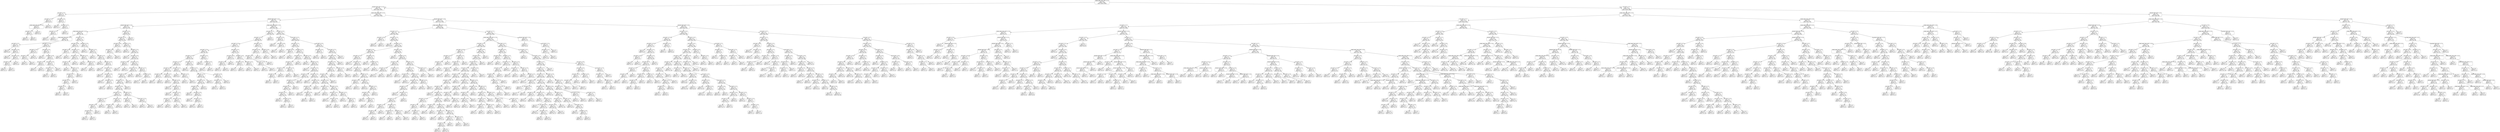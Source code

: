 digraph Tree {
node [shape=box, style="rounded", color="black", fontname="helvetica"] ;
edge [fontname="helvetica"] ;
0 [label="HOME_AWAY_GOAL_DIFF <= 4.2\ngini = 0.5\nsamples = 3882\nvalue = [3276, 2936]"] ;
1 [label="RECENT_PERF_DIFF <= 1.9\ngini = 0.5\nsamples = 1622\nvalue = [1491, 1087]"] ;
0 -> 1 [labeldistance=2.5, labelangle=45, headlabel="True"] ;
2 [label="ELO_DIFF <= 3.4\ngini = 0.2\nsamples = 23\nvalue = [36, 5]"] ;
1 -> 2 ;
3 [label="ELO_DIFF <= 1.4\ngini = 0.1\nsamples = 18\nvalue = [33, 2]"] ;
2 -> 3 ;
4 [label="HOME_AWAY_GOAL_DIFF <= 1.6\ngini = 0.3\nsamples = 6\nvalue = [8, 2]"] ;
3 -> 4 ;
5 [label="ELO_DIFF <= 1.1\ngini = 0.4\nsamples = 3\nvalue = [4, 2]"] ;
4 -> 5 ;
6 [label="gini = 0.0\nsamples = 2\nvalue = [4, 0]"] ;
5 -> 6 ;
7 [label="gini = 0.0\nsamples = 1\nvalue = [0, 2]"] ;
5 -> 7 ;
8 [label="gini = 0.0\nsamples = 3\nvalue = [4, 0]"] ;
4 -> 8 ;
9 [label="gini = 0.0\nsamples = 12\nvalue = [25, 0]"] ;
3 -> 9 ;
10 [label="ELO_DIFF <= 3.5\ngini = 0.5\nsamples = 5\nvalue = [3, 3]"] ;
2 -> 10 ;
11 [label="gini = 0.0\nsamples = 1\nvalue = [0, 1]"] ;
10 -> 11 ;
12 [label="ELO_DIFF <= 5.1\ngini = 0.5\nsamples = 4\nvalue = [3, 2]"] ;
10 -> 12 ;
13 [label="ELO_DIFF <= 3.7\ngini = 0.5\nsamples = 3\nvalue = [2, 2]"] ;
12 -> 13 ;
14 [label="gini = 0.4\nsamples = 2\nvalue = [2, 1]"] ;
13 -> 14 ;
15 [label="gini = 0.0\nsamples = 1\nvalue = [0, 1]"] ;
13 -> 15 ;
16 [label="gini = 0.0\nsamples = 1\nvalue = [1, 0]"] ;
12 -> 16 ;
17 [label="HOME_AWAY_GOAL_DIFF <= 3.2\ngini = 0.5\nsamples = 1599\nvalue = [1455, 1082]"] ;
1 -> 17 ;
18 [label="RECENT_PERF_DIFF <= 2.8\ngini = 0.5\nsamples = 361\nvalue = [328, 267]"] ;
17 -> 18 ;
19 [label="RECENT_PERF_DIFF <= 2.6\ngini = 0.5\nsamples = 130\nvalue = [127, 87]"] ;
18 -> 19 ;
20 [label="HOME_AWAY_GOAL_DIFF <= 2.4\ngini = 0.5\nsamples = 62\nvalue = [52, 46]"] ;
19 -> 20 ;
21 [label="HOME_AWAY_GOAL_DIFF <= 2.2\ngini = 0.5\nsamples = 30\nvalue = [30, 19]"] ;
20 -> 21 ;
22 [label="ELO_DIFF <= 2.1\ngini = 0.5\nsamples = 10\nvalue = [7, 9]"] ;
21 -> 22 ;
23 [label="gini = 0.0\nsamples = 4\nvalue = [4, 0]"] ;
22 -> 23 ;
24 [label="ELO_DIFF <= 3.0\ngini = 0.4\nsamples = 6\nvalue = [3, 9]"] ;
22 -> 24 ;
25 [label="gini = 0.0\nsamples = 1\nvalue = [0, 4]"] ;
24 -> 25 ;
26 [label="ELO_DIFF <= 6.4\ngini = 0.5\nsamples = 5\nvalue = [3, 5]"] ;
24 -> 26 ;
27 [label="ELO_DIFF <= 4.7\ngini = 0.4\nsamples = 3\nvalue = [3, 1]"] ;
26 -> 27 ;
28 [label="gini = 0.4\nsamples = 2\nvalue = [2, 1]"] ;
27 -> 28 ;
29 [label="gini = 0.0\nsamples = 1\nvalue = [1, 0]"] ;
27 -> 29 ;
30 [label="gini = 0.0\nsamples = 2\nvalue = [0, 4]"] ;
26 -> 30 ;
31 [label="ELO_DIFF <= 3.0\ngini = 0.4\nsamples = 20\nvalue = [23, 10]"] ;
21 -> 31 ;
32 [label="ELO_DIFF <= 1.8\ngini = 0.2\nsamples = 10\nvalue = [14, 2]"] ;
31 -> 32 ;
33 [label="ELO_DIFF <= 1.5\ngini = 0.5\nsamples = 4\nvalue = [3, 2]"] ;
32 -> 33 ;
34 [label="gini = 0.0\nsamples = 2\nvalue = [3, 0]"] ;
33 -> 34 ;
35 [label="gini = 0.0\nsamples = 2\nvalue = [0, 2]"] ;
33 -> 35 ;
36 [label="gini = 0.0\nsamples = 6\nvalue = [11, 0]"] ;
32 -> 36 ;
37 [label="ELO_DIFF <= 3.4\ngini = 0.5\nsamples = 10\nvalue = [9, 8]"] ;
31 -> 37 ;
38 [label="gini = 0.0\nsamples = 1\nvalue = [0, 4]"] ;
37 -> 38 ;
39 [label="ELO_DIFF <= 3.8\ngini = 0.4\nsamples = 9\nvalue = [9, 4]"] ;
37 -> 39 ;
40 [label="ELO_DIFF <= 3.7\ngini = 0.2\nsamples = 5\nvalue = [6, 1]"] ;
39 -> 40 ;
41 [label="gini = 0.0\nsamples = 2\nvalue = [3, 0]"] ;
40 -> 41 ;
42 [label="gini = 0.4\nsamples = 3\nvalue = [3, 1]"] ;
40 -> 42 ;
43 [label="ELO_DIFF <= 5.6\ngini = 0.5\nsamples = 4\nvalue = [3, 3]"] ;
39 -> 43 ;
44 [label="ELO_DIFF <= 4.5\ngini = 0.4\nsamples = 3\nvalue = [1, 3]"] ;
43 -> 44 ;
45 [label="gini = 0.4\nsamples = 2\nvalue = [1, 2]"] ;
44 -> 45 ;
46 [label="gini = 0.0\nsamples = 1\nvalue = [0, 1]"] ;
44 -> 46 ;
47 [label="gini = 0.0\nsamples = 1\nvalue = [2, 0]"] ;
43 -> 47 ;
48 [label="ELO_DIFF <= 3.4\ngini = 0.5\nsamples = 32\nvalue = [22, 27]"] ;
20 -> 48 ;
49 [label="ELO_DIFF <= 0.6\ngini = 0.5\nsamples = 19\nvalue = [17, 9]"] ;
48 -> 49 ;
50 [label="ELO_DIFF <= 0.5\ngini = 0.4\nsamples = 2\nvalue = [1, 2]"] ;
49 -> 50 ;
51 [label="gini = 0.0\nsamples = 1\nvalue = [1, 0]"] ;
50 -> 51 ;
52 [label="gini = 0.0\nsamples = 1\nvalue = [0, 2]"] ;
50 -> 52 ;
53 [label="ELO_DIFF <= 2.7\ngini = 0.4\nsamples = 17\nvalue = [16, 7]"] ;
49 -> 53 ;
54 [label="ELO_DIFF <= 2.1\ngini = 0.3\nsamples = 12\nvalue = [12, 3]"] ;
53 -> 54 ;
55 [label="ELO_DIFF <= 1.1\ngini = 0.4\nsamples = 8\nvalue = [7, 3]"] ;
54 -> 55 ;
56 [label="gini = 0.0\nsamples = 2\nvalue = [4, 0]"] ;
55 -> 56 ;
57 [label="ELO_DIFF <= 1.9\ngini = 0.5\nsamples = 6\nvalue = [3, 3]"] ;
55 -> 57 ;
58 [label="ELO_DIFF <= 1.7\ngini = 0.5\nsamples = 5\nvalue = [3, 2]"] ;
57 -> 58 ;
59 [label="ELO_DIFF <= 1.5\ngini = 0.5\nsamples = 4\nvalue = [2, 2]"] ;
58 -> 59 ;
60 [label="ELO_DIFF <= 1.3\ngini = 0.4\nsamples = 3\nvalue = [2, 1]"] ;
59 -> 60 ;
61 [label="gini = 0.5\nsamples = 2\nvalue = [1, 1]"] ;
60 -> 61 ;
62 [label="gini = 0.0\nsamples = 1\nvalue = [1, 0]"] ;
60 -> 62 ;
63 [label="gini = 0.0\nsamples = 1\nvalue = [0, 1]"] ;
59 -> 63 ;
64 [label="gini = 0.0\nsamples = 1\nvalue = [1, 0]"] ;
58 -> 64 ;
65 [label="gini = 0.0\nsamples = 1\nvalue = [0, 1]"] ;
57 -> 65 ;
66 [label="gini = 0.0\nsamples = 4\nvalue = [5, 0]"] ;
54 -> 66 ;
67 [label="ELO_DIFF <= 3.1\ngini = 0.5\nsamples = 5\nvalue = [4, 4]"] ;
53 -> 67 ;
68 [label="gini = 0.0\nsamples = 1\nvalue = [0, 2]"] ;
67 -> 68 ;
69 [label="ELO_DIFF <= 3.3\ngini = 0.4\nsamples = 4\nvalue = [4, 2]"] ;
67 -> 69 ;
70 [label="gini = 0.5\nsamples = 3\nvalue = [3, 2]"] ;
69 -> 70 ;
71 [label="gini = 0.0\nsamples = 1\nvalue = [1, 0]"] ;
69 -> 71 ;
72 [label="ELO_DIFF <= 3.5\ngini = 0.3\nsamples = 13\nvalue = [5, 18]"] ;
48 -> 72 ;
73 [label="gini = 0.0\nsamples = 1\nvalue = [0, 3]"] ;
72 -> 73 ;
74 [label="ELO_DIFF <= 3.7\ngini = 0.4\nsamples = 12\nvalue = [5, 15]"] ;
72 -> 74 ;
75 [label="gini = 0.5\nsamples = 2\nvalue = [2, 2]"] ;
74 -> 75 ;
76 [label="ELO_DIFF <= 4.1\ngini = 0.3\nsamples = 10\nvalue = [3, 13]"] ;
74 -> 76 ;
77 [label="gini = 0.0\nsamples = 2\nvalue = [0, 5]"] ;
76 -> 77 ;
78 [label="ELO_DIFF <= 4.3\ngini = 0.4\nsamples = 8\nvalue = [3, 8]"] ;
76 -> 78 ;
79 [label="gini = 0.0\nsamples = 1\nvalue = [1, 0]"] ;
78 -> 79 ;
80 [label="ELO_DIFF <= 4.5\ngini = 0.3\nsamples = 7\nvalue = [2, 8]"] ;
78 -> 80 ;
81 [label="gini = 0.4\nsamples = 2\nvalue = [1, 2]"] ;
80 -> 81 ;
82 [label="ELO_DIFF <= 4.8\ngini = 0.2\nsamples = 5\nvalue = [1, 6]"] ;
80 -> 82 ;
83 [label="gini = 0.0\nsamples = 1\nvalue = [0, 2]"] ;
82 -> 83 ;
84 [label="ELO_DIFF <= 5.5\ngini = 0.3\nsamples = 4\nvalue = [1, 4]"] ;
82 -> 84 ;
85 [label="gini = 0.4\nsamples = 3\nvalue = [1, 3]"] ;
84 -> 85 ;
86 [label="gini = 0.0\nsamples = 1\nvalue = [0, 1]"] ;
84 -> 86 ;
87 [label="ELO_DIFF <= 6.5\ngini = 0.5\nsamples = 68\nvalue = [75, 41]"] ;
19 -> 87 ;
88 [label="ELO_DIFF <= 1.5\ngini = 0.5\nsamples = 67\nvalue = [75, 39]"] ;
87 -> 88 ;
89 [label="ELO_DIFF <= 0.9\ngini = 0.5\nsamples = 6\nvalue = [4, 6]"] ;
88 -> 89 ;
90 [label="ELO_DIFF <= 0.6\ngini = 0.4\nsamples = 3\nvalue = [4, 2]"] ;
89 -> 90 ;
91 [label="gini = 0.5\nsamples = 2\nvalue = [2, 2]"] ;
90 -> 91 ;
92 [label="gini = 0.0\nsamples = 1\nvalue = [2, 0]"] ;
90 -> 92 ;
93 [label="gini = 0.0\nsamples = 3\nvalue = [0, 4]"] ;
89 -> 93 ;
94 [label="ELO_DIFF <= 2.3\ngini = 0.4\nsamples = 61\nvalue = [71, 33]"] ;
88 -> 94 ;
95 [label="gini = 0.0\nsamples = 2\nvalue = [5, 0]"] ;
94 -> 95 ;
96 [label="ELO_DIFF <= 2.5\ngini = 0.4\nsamples = 59\nvalue = [66, 33]"] ;
94 -> 96 ;
97 [label="gini = 0.5\nsamples = 4\nvalue = [2, 3]"] ;
96 -> 97 ;
98 [label="ELO_DIFF <= 2.9\ngini = 0.4\nsamples = 55\nvalue = [64, 30]"] ;
96 -> 98 ;
99 [label="ELO_DIFF <= 2.6\ngini = 0.2\nsamples = 6\nvalue = [8, 1]"] ;
98 -> 99 ;
100 [label="gini = 0.4\nsamples = 2\nvalue = [3, 1]"] ;
99 -> 100 ;
101 [label="gini = 0.0\nsamples = 4\nvalue = [5, 0]"] ;
99 -> 101 ;
102 [label="ELO_DIFF <= 4.7\ngini = 0.4\nsamples = 49\nvalue = [56, 29]"] ;
98 -> 102 ;
103 [label="ELO_DIFF <= 4.6\ngini = 0.5\nsamples = 43\nvalue = [47, 27]"] ;
102 -> 103 ;
104 [label="ELO_DIFF <= 4.5\ngini = 0.4\nsamples = 41\nvalue = [47, 22]"] ;
103 -> 104 ;
105 [label="ELO_DIFF <= 4.3\ngini = 0.4\nsamples = 39\nvalue = [44, 22]"] ;
104 -> 105 ;
106 [label="ELO_DIFF <= 3.8\ngini = 0.4\nsamples = 36\nvalue = [42, 19]"] ;
105 -> 106 ;
107 [label="ELO_DIFF <= 3.4\ngini = 0.5\nsamples = 23\nvalue = [23, 13]"] ;
106 -> 107 ;
108 [label="ELO_DIFF <= 3.3\ngini = 0.4\nsamples = 12\nvalue = [11, 4]"] ;
107 -> 108 ;
109 [label="ELO_DIFF <= 3.1\ngini = 0.5\nsamples = 9\nvalue = [7, 4]"] ;
108 -> 109 ;
110 [label="ELO_DIFF <= 3.0\ngini = 0.4\nsamples = 8\nvalue = [7, 3]"] ;
109 -> 110 ;
111 [label="gini = 0.4\nsamples = 5\nvalue = [5, 2]"] ;
110 -> 111 ;
112 [label="gini = 0.4\nsamples = 3\nvalue = [2, 1]"] ;
110 -> 112 ;
113 [label="gini = 0.0\nsamples = 1\nvalue = [0, 1]"] ;
109 -> 113 ;
114 [label="gini = 0.0\nsamples = 3\nvalue = [4, 0]"] ;
108 -> 114 ;
115 [label="ELO_DIFF <= 3.7\ngini = 0.5\nsamples = 11\nvalue = [12, 9]"] ;
107 -> 115 ;
116 [label="ELO_DIFF <= 3.5\ngini = 0.5\nsamples = 5\nvalue = [2, 3]"] ;
115 -> 116 ;
117 [label="gini = 0.5\nsamples = 4\nvalue = [2, 2]"] ;
116 -> 117 ;
118 [label="gini = 0.0\nsamples = 1\nvalue = [0, 1]"] ;
116 -> 118 ;
119 [label="gini = 0.5\nsamples = 6\nvalue = [10, 6]"] ;
115 -> 119 ;
120 [label="ELO_DIFF <= 4.1\ngini = 0.4\nsamples = 13\nvalue = [19, 6]"] ;
106 -> 120 ;
121 [label="ELO_DIFF <= 3.9\ngini = 0.2\nsamples = 6\nvalue = [9, 1]"] ;
120 -> 121 ;
122 [label="gini = 0.0\nsamples = 1\nvalue = [1, 0]"] ;
121 -> 122 ;
123 [label="gini = 0.2\nsamples = 5\nvalue = [8, 1]"] ;
121 -> 123 ;
124 [label="ELO_DIFF <= 4.2\ngini = 0.4\nsamples = 7\nvalue = [10, 5]"] ;
120 -> 124 ;
125 [label="gini = 0.0\nsamples = 1\nvalue = [0, 2]"] ;
124 -> 125 ;
126 [label="gini = 0.4\nsamples = 6\nvalue = [10, 3]"] ;
124 -> 126 ;
127 [label="gini = 0.5\nsamples = 3\nvalue = [2, 3]"] ;
105 -> 127 ;
128 [label="gini = 0.0\nsamples = 2\nvalue = [3, 0]"] ;
104 -> 128 ;
129 [label="gini = 0.0\nsamples = 2\nvalue = [0, 5]"] ;
103 -> 129 ;
130 [label="ELO_DIFF <= 5.7\ngini = 0.3\nsamples = 6\nvalue = [9, 2]"] ;
102 -> 130 ;
131 [label="gini = 0.0\nsamples = 3\nvalue = [6, 0]"] ;
130 -> 131 ;
132 [label="ELO_DIFF <= 6.0\ngini = 0.5\nsamples = 3\nvalue = [3, 2]"] ;
130 -> 132 ;
133 [label="gini = 0.5\nsamples = 2\nvalue = [2, 2]"] ;
132 -> 133 ;
134 [label="gini = 0.0\nsamples = 1\nvalue = [1, 0]"] ;
132 -> 134 ;
135 [label="gini = 0.0\nsamples = 1\nvalue = [0, 2]"] ;
87 -> 135 ;
136 [label="HOME_AWAY_GOAL_DIFF <= 3.0\ngini = 0.5\nsamples = 231\nvalue = [201, 180]"] ;
18 -> 136 ;
137 [label="ELO_DIFF <= 7.1\ngini = 0.5\nsamples = 92\nvalue = [89, 79]"] ;
136 -> 137 ;
138 [label="ELO_DIFF <= 5.4\ngini = 0.5\nsamples = 90\nvalue = [89, 75]"] ;
137 -> 138 ;
139 [label="ELO_DIFF <= 4.3\ngini = 0.5\nsamples = 77\nvalue = [72, 70]"] ;
138 -> 139 ;
140 [label="ELO_DIFF <= 3.9\ngini = 0.5\nsamples = 59\nvalue = [61, 49]"] ;
139 -> 140 ;
141 [label="ELO_DIFF <= 2.5\ngini = 0.5\nsamples = 52\nvalue = [51, 48]"] ;
140 -> 141 ;
142 [label="ELO_DIFF <= 2.1\ngini = 0.5\nsamples = 19\nvalue = [24, 14]"] ;
141 -> 142 ;
143 [label="ELO_DIFF <= 0.6\ngini = 0.5\nsamples = 13\nvalue = [13, 12]"] ;
142 -> 143 ;
144 [label="ELO_DIFF <= 0.5\ngini = 0.4\nsamples = 2\nvalue = [1, 3]"] ;
143 -> 144 ;
145 [label="gini = 0.0\nsamples = 1\nvalue = [1, 0]"] ;
144 -> 145 ;
146 [label="gini = 0.0\nsamples = 1\nvalue = [0, 3]"] ;
144 -> 146 ;
147 [label="ELO_DIFF <= 0.7\ngini = 0.5\nsamples = 11\nvalue = [12, 9]"] ;
143 -> 147 ;
148 [label="gini = 0.0\nsamples = 1\nvalue = [4, 0]"] ;
147 -> 148 ;
149 [label="ELO_DIFF <= 0.9\ngini = 0.5\nsamples = 10\nvalue = [8, 9]"] ;
147 -> 149 ;
150 [label="gini = 0.4\nsamples = 2\nvalue = [1, 2]"] ;
149 -> 150 ;
151 [label="ELO_DIFF <= 1.1\ngini = 0.5\nsamples = 8\nvalue = [7, 7]"] ;
149 -> 151 ;
152 [label="gini = 0.0\nsamples = 1\nvalue = [1, 0]"] ;
151 -> 152 ;
153 [label="ELO_DIFF <= 1.5\ngini = 0.5\nsamples = 7\nvalue = [6, 7]"] ;
151 -> 153 ;
154 [label="ELO_DIFF <= 1.3\ngini = 0.5\nsamples = 3\nvalue = [2, 3]"] ;
153 -> 154 ;
155 [label="gini = 0.5\nsamples = 2\nvalue = [2, 2]"] ;
154 -> 155 ;
156 [label="gini = 0.0\nsamples = 1\nvalue = [0, 1]"] ;
154 -> 156 ;
157 [label="ELO_DIFF <= 1.8\ngini = 0.5\nsamples = 4\nvalue = [4, 4]"] ;
153 -> 157 ;
158 [label="gini = 0.0\nsamples = 1\nvalue = [1, 0]"] ;
157 -> 158 ;
159 [label="gini = 0.5\nsamples = 3\nvalue = [3, 4]"] ;
157 -> 159 ;
160 [label="ELO_DIFF <= 2.2\ngini = 0.3\nsamples = 6\nvalue = [11, 2]"] ;
142 -> 160 ;
161 [label="gini = 0.0\nsamples = 3\nvalue = [6, 0]"] ;
160 -> 161 ;
162 [label="ELO_DIFF <= 2.3\ngini = 0.4\nsamples = 3\nvalue = [5, 2]"] ;
160 -> 162 ;
163 [label="gini = 0.5\nsamples = 2\nvalue = [2, 2]"] ;
162 -> 163 ;
164 [label="gini = 0.0\nsamples = 1\nvalue = [3, 0]"] ;
162 -> 164 ;
165 [label="ELO_DIFF <= 2.7\ngini = 0.5\nsamples = 33\nvalue = [27, 34]"] ;
141 -> 165 ;
166 [label="gini = 0.0\nsamples = 3\nvalue = [0, 6]"] ;
165 -> 166 ;
167 [label="ELO_DIFF <= 3.5\ngini = 0.5\nsamples = 30\nvalue = [27, 28]"] ;
165 -> 167 ;
168 [label="ELO_DIFF <= 3.4\ngini = 0.5\nsamples = 20\nvalue = [19, 16]"] ;
167 -> 168 ;
169 [label="ELO_DIFF <= 3.3\ngini = 0.5\nsamples = 18\nvalue = [16, 15]"] ;
168 -> 169 ;
170 [label="ELO_DIFF <= 2.9\ngini = 0.5\nsamples = 13\nvalue = [12, 9]"] ;
169 -> 170 ;
171 [label="gini = 0.5\nsamples = 3\nvalue = [2, 3]"] ;
170 -> 171 ;
172 [label="ELO_DIFF <= 3.0\ngini = 0.5\nsamples = 10\nvalue = [10, 6]"] ;
170 -> 172 ;
173 [label="gini = 0.0\nsamples = 1\nvalue = [1, 0]"] ;
172 -> 173 ;
174 [label="ELO_DIFF <= 3.1\ngini = 0.5\nsamples = 9\nvalue = [9, 6]"] ;
172 -> 174 ;
175 [label="gini = 0.5\nsamples = 5\nvalue = [4, 3]"] ;
174 -> 175 ;
176 [label="gini = 0.5\nsamples = 4\nvalue = [5, 3]"] ;
174 -> 176 ;
177 [label="gini = 0.5\nsamples = 5\nvalue = [4, 6]"] ;
169 -> 177 ;
178 [label="gini = 0.4\nsamples = 2\nvalue = [3, 1]"] ;
168 -> 178 ;
179 [label="ELO_DIFF <= 3.8\ngini = 0.5\nsamples = 10\nvalue = [8, 12]"] ;
167 -> 179 ;
180 [label="ELO_DIFF <= 3.7\ngini = 0.3\nsamples = 6\nvalue = [2, 8]"] ;
179 -> 180 ;
181 [label="gini = 0.4\nsamples = 3\nvalue = [1, 3]"] ;
180 -> 181 ;
182 [label="gini = 0.3\nsamples = 3\nvalue = [1, 5]"] ;
180 -> 182 ;
183 [label="gini = 0.5\nsamples = 4\nvalue = [6, 4]"] ;
179 -> 183 ;
184 [label="ELO_DIFF <= 4.1\ngini = 0.2\nsamples = 7\nvalue = [10, 1]"] ;
140 -> 184 ;
185 [label="gini = 0.0\nsamples = 3\nvalue = [3, 0]"] ;
184 -> 185 ;
186 [label="ELO_DIFF <= 4.2\ngini = 0.2\nsamples = 4\nvalue = [7, 1]"] ;
184 -> 186 ;
187 [label="gini = 0.2\nsamples = 3\nvalue = [6, 1]"] ;
186 -> 187 ;
188 [label="gini = 0.0\nsamples = 1\nvalue = [1, 0]"] ;
186 -> 188 ;
189 [label="ELO_DIFF <= 4.7\ngini = 0.5\nsamples = 18\nvalue = [11, 21]"] ;
139 -> 189 ;
190 [label="ELO_DIFF <= 4.6\ngini = 0.4\nsamples = 11\nvalue = [5, 15]"] ;
189 -> 190 ;
191 [label="ELO_DIFF <= 4.5\ngini = 0.4\nsamples = 10\nvalue = [5, 11]"] ;
190 -> 191 ;
192 [label="gini = 0.5\nsamples = 5\nvalue = [2, 3]"] ;
191 -> 192 ;
193 [label="gini = 0.4\nsamples = 5\nvalue = [3, 8]"] ;
191 -> 193 ;
194 [label="gini = 0.0\nsamples = 1\nvalue = [0, 4]"] ;
190 -> 194 ;
195 [label="ELO_DIFF <= 5.0\ngini = 0.5\nsamples = 7\nvalue = [6, 6]"] ;
189 -> 195 ;
196 [label="ELO_DIFF <= 4.9\ngini = 0.3\nsamples = 4\nvalue = [4, 1]"] ;
195 -> 196 ;
197 [label="gini = 0.4\nsamples = 3\nvalue = [2, 1]"] ;
196 -> 197 ;
198 [label="gini = 0.0\nsamples = 1\nvalue = [2, 0]"] ;
196 -> 198 ;
199 [label="ELO_DIFF <= 5.2\ngini = 0.4\nsamples = 3\nvalue = [2, 5]"] ;
195 -> 199 ;
200 [label="gini = 0.4\nsamples = 2\nvalue = [2, 4]"] ;
199 -> 200 ;
201 [label="gini = 0.0\nsamples = 1\nvalue = [0, 1]"] ;
199 -> 201 ;
202 [label="ELO_DIFF <= 6.3\ngini = 0.4\nsamples = 13\nvalue = [17, 5]"] ;
138 -> 202 ;
203 [label="ELO_DIFF <= 5.8\ngini = 0.2\nsamples = 10\nvalue = [14, 2]"] ;
202 -> 203 ;
204 [label="ELO_DIFF <= 5.7\ngini = 0.4\nsamples = 6\nvalue = [4, 2]"] ;
203 -> 204 ;
205 [label="ELO_DIFF <= 5.5\ngini = 0.3\nsamples = 5\nvalue = [4, 1]"] ;
204 -> 205 ;
206 [label="gini = 0.0\nsamples = 2\nvalue = [2, 0]"] ;
205 -> 206 ;
207 [label="gini = 0.4\nsamples = 3\nvalue = [2, 1]"] ;
205 -> 207 ;
208 [label="gini = 0.0\nsamples = 1\nvalue = [0, 1]"] ;
204 -> 208 ;
209 [label="gini = 0.0\nsamples = 4\nvalue = [10, 0]"] ;
203 -> 209 ;
210 [label="ELO_DIFF <= 6.6\ngini = 0.5\nsamples = 3\nvalue = [3, 3]"] ;
202 -> 210 ;
211 [label="gini = 0.0\nsamples = 2\nvalue = [0, 3]"] ;
210 -> 211 ;
212 [label="gini = 0.0\nsamples = 1\nvalue = [3, 0]"] ;
210 -> 212 ;
213 [label="gini = 0.0\nsamples = 2\nvalue = [0, 4]"] ;
137 -> 213 ;
214 [label="ELO_DIFF <= 0.9\ngini = 0.5\nsamples = 139\nvalue = [112, 101]"] ;
136 -> 214 ;
215 [label="ELO_DIFF <= 0.5\ngini = 0.4\nsamples = 8\nvalue = [3, 9]"] ;
214 -> 215 ;
216 [label="gini = 0.0\nsamples = 2\nvalue = [2, 0]"] ;
215 -> 216 ;
217 [label="ELO_DIFF <= 0.6\ngini = 0.2\nsamples = 6\nvalue = [1, 9]"] ;
215 -> 217 ;
218 [label="gini = 0.4\nsamples = 3\nvalue = [1, 2]"] ;
217 -> 218 ;
219 [label="gini = 0.0\nsamples = 3\nvalue = [0, 7]"] ;
217 -> 219 ;
220 [label="ELO_DIFF <= 4.1\ngini = 0.5\nsamples = 131\nvalue = [109, 92]"] ;
214 -> 220 ;
221 [label="ELO_DIFF <= 1.1\ngini = 0.5\nsamples = 81\nvalue = [74, 49]"] ;
220 -> 221 ;
222 [label="ELO_DIFF <= 1.0\ngini = 0.5\nsamples = 8\nvalue = [7, 7]"] ;
221 -> 222 ;
223 [label="gini = 0.5\nsamples = 7\nvalue = [7, 4]"] ;
222 -> 223 ;
224 [label="gini = 0.0\nsamples = 1\nvalue = [0, 3]"] ;
222 -> 224 ;
225 [label="ELO_DIFF <= 2.3\ngini = 0.5\nsamples = 73\nvalue = [67, 42]"] ;
221 -> 225 ;
226 [label="ELO_DIFF <= 2.1\ngini = 0.4\nsamples = 12\nvalue = [16, 6]"] ;
225 -> 226 ;
227 [label="ELO_DIFF <= 1.7\ngini = 0.4\nsamples = 9\nvalue = [12, 6]"] ;
226 -> 227 ;
228 [label="ELO_DIFF <= 1.5\ngini = 0.3\nsamples = 4\nvalue = [5, 1]"] ;
227 -> 228 ;
229 [label="ELO_DIFF <= 1.3\ngini = 0.4\nsamples = 3\nvalue = [2, 1]"] ;
228 -> 229 ;
230 [label="gini = 0.0\nsamples = 1\nvalue = [1, 0]"] ;
229 -> 230 ;
231 [label="gini = 0.5\nsamples = 2\nvalue = [1, 1]"] ;
229 -> 231 ;
232 [label="gini = 0.0\nsamples = 1\nvalue = [3, 0]"] ;
228 -> 232 ;
233 [label="ELO_DIFF <= 1.9\ngini = 0.5\nsamples = 5\nvalue = [7, 5]"] ;
227 -> 233 ;
234 [label="gini = 0.5\nsamples = 2\nvalue = [2, 3]"] ;
233 -> 234 ;
235 [label="gini = 0.4\nsamples = 3\nvalue = [5, 2]"] ;
233 -> 235 ;
236 [label="gini = 0.0\nsamples = 3\nvalue = [4, 0]"] ;
226 -> 236 ;
237 [label="ELO_DIFF <= 2.5\ngini = 0.5\nsamples = 61\nvalue = [51, 36]"] ;
225 -> 237 ;
238 [label="gini = 0.0\nsamples = 1\nvalue = [0, 2]"] ;
237 -> 238 ;
239 [label="ELO_DIFF <= 2.6\ngini = 0.5\nsamples = 60\nvalue = [51, 34]"] ;
237 -> 239 ;
240 [label="gini = 0.0\nsamples = 1\nvalue = [2, 0]"] ;
239 -> 240 ;
241 [label="ELO_DIFF <= 3.4\ngini = 0.5\nsamples = 59\nvalue = [49, 34]"] ;
239 -> 241 ;
242 [label="ELO_DIFF <= 3.3\ngini = 0.5\nsamples = 29\nvalue = [21, 19]"] ;
241 -> 242 ;
243 [label="ELO_DIFF <= 3.1\ngini = 0.5\nsamples = 24\nvalue = [20, 15]"] ;
242 -> 243 ;
244 [label="ELO_DIFF <= 3.0\ngini = 0.5\nsamples = 21\nvalue = [17, 14]"] ;
243 -> 244 ;
245 [label="ELO_DIFF <= 2.7\ngini = 0.5\nsamples = 18\nvalue = [16, 11]"] ;
244 -> 245 ;
246 [label="gini = 0.5\nsamples = 9\nvalue = [8, 7]"] ;
245 -> 246 ;
247 [label="ELO_DIFF <= 2.9\ngini = 0.4\nsamples = 9\nvalue = [8, 4]"] ;
245 -> 247 ;
248 [label="gini = 0.4\nsamples = 4\nvalue = [4, 2]"] ;
247 -> 248 ;
249 [label="gini = 0.4\nsamples = 5\nvalue = [4, 2]"] ;
247 -> 249 ;
250 [label="gini = 0.4\nsamples = 3\nvalue = [1, 3]"] ;
244 -> 250 ;
251 [label="gini = 0.4\nsamples = 3\nvalue = [3, 1]"] ;
243 -> 251 ;
252 [label="gini = 0.3\nsamples = 5\nvalue = [1, 4]"] ;
242 -> 252 ;
253 [label="ELO_DIFF <= 3.5\ngini = 0.5\nsamples = 30\nvalue = [28, 15]"] ;
241 -> 253 ;
254 [label="gini = 0.4\nsamples = 4\nvalue = [3, 1]"] ;
253 -> 254 ;
255 [label="ELO_DIFF <= 3.9\ngini = 0.5\nsamples = 26\nvalue = [25, 14]"] ;
253 -> 255 ;
256 [label="ELO_DIFF <= 3.7\ngini = 0.5\nsamples = 19\nvalue = [16, 10]"] ;
255 -> 256 ;
257 [label="gini = 0.5\nsamples = 10\nvalue = [10, 6]"] ;
256 -> 257 ;
258 [label="ELO_DIFF <= 3.8\ngini = 0.5\nsamples = 9\nvalue = [6, 4]"] ;
256 -> 258 ;
259 [label="gini = 0.5\nsamples = 5\nvalue = [3, 2]"] ;
258 -> 259 ;
260 [label="gini = 0.5\nsamples = 4\nvalue = [3, 2]"] ;
258 -> 260 ;
261 [label="gini = 0.4\nsamples = 7\nvalue = [9, 4]"] ;
255 -> 261 ;
262 [label="ELO_DIFF <= 4.3\ngini = 0.5\nsamples = 50\nvalue = [35, 43]"] ;
220 -> 262 ;
263 [label="ELO_DIFF <= 4.2\ngini = 0.4\nsamples = 9\nvalue = [5, 14]"] ;
262 -> 263 ;
264 [label="gini = 0.3\nsamples = 6\nvalue = [2, 8]"] ;
263 -> 264 ;
265 [label="gini = 0.4\nsamples = 3\nvalue = [3, 6]"] ;
263 -> 265 ;
266 [label="ELO_DIFF <= 7.1\ngini = 0.5\nsamples = 41\nvalue = [30, 29]"] ;
262 -> 266 ;
267 [label="ELO_DIFF <= 6.4\ngini = 0.5\nsamples = 40\nvalue = [28, 29]"] ;
266 -> 267 ;
268 [label="ELO_DIFF <= 5.8\ngini = 0.5\nsamples = 38\nvalue = [28, 26]"] ;
267 -> 268 ;
269 [label="ELO_DIFF <= 5.7\ngini = 0.5\nsamples = 33\nvalue = [22, 25]"] ;
268 -> 269 ;
270 [label="ELO_DIFF <= 5.4\ngini = 0.5\nsamples = 31\nvalue = [22, 20]"] ;
269 -> 270 ;
271 [label="ELO_DIFF <= 4.6\ngini = 0.5\nsamples = 29\nvalue = [20, 20]"] ;
270 -> 271 ;
272 [label="ELO_DIFF <= 4.5\ngini = 0.4\nsamples = 9\nvalue = [8, 4]"] ;
271 -> 272 ;
273 [label="gini = 0.5\nsamples = 3\nvalue = [2, 2]"] ;
272 -> 273 ;
274 [label="gini = 0.4\nsamples = 6\nvalue = [6, 2]"] ;
272 -> 274 ;
275 [label="ELO_DIFF <= 5.0\ngini = 0.5\nsamples = 20\nvalue = [12, 16]"] ;
271 -> 275 ;
276 [label="ELO_DIFF <= 4.7\ngini = 0.4\nsamples = 12\nvalue = [5, 10]"] ;
275 -> 276 ;
277 [label="gini = 0.5\nsamples = 6\nvalue = [3, 3]"] ;
276 -> 277 ;
278 [label="ELO_DIFF <= 4.9\ngini = 0.3\nsamples = 6\nvalue = [2, 7]"] ;
276 -> 278 ;
279 [label="gini = 0.4\nsamples = 5\nvalue = [2, 6]"] ;
278 -> 279 ;
280 [label="gini = 0.0\nsamples = 1\nvalue = [0, 1]"] ;
278 -> 280 ;
281 [label="ELO_DIFF <= 5.1\ngini = 0.5\nsamples = 8\nvalue = [7, 6]"] ;
275 -> 281 ;
282 [label="gini = 0.0\nsamples = 2\nvalue = [3, 0]"] ;
281 -> 282 ;
283 [label="ELO_DIFF <= 5.3\ngini = 0.5\nsamples = 6\nvalue = [4, 6]"] ;
281 -> 283 ;
284 [label="gini = 0.5\nsamples = 2\nvalue = [2, 2]"] ;
283 -> 284 ;
285 [label="gini = 0.4\nsamples = 4\nvalue = [2, 4]"] ;
283 -> 285 ;
286 [label="gini = 0.0\nsamples = 2\nvalue = [2, 0]"] ;
270 -> 286 ;
287 [label="gini = 0.0\nsamples = 2\nvalue = [0, 5]"] ;
269 -> 287 ;
288 [label="ELO_DIFF <= 5.9\ngini = 0.2\nsamples = 5\nvalue = [6, 1]"] ;
268 -> 288 ;
289 [label="gini = 0.4\nsamples = 2\nvalue = [3, 1]"] ;
288 -> 289 ;
290 [label="gini = 0.0\nsamples = 3\nvalue = [3, 0]"] ;
288 -> 290 ;
291 [label="gini = 0.0\nsamples = 2\nvalue = [0, 3]"] ;
267 -> 291 ;
292 [label="gini = 0.0\nsamples = 1\nvalue = [2, 0]"] ;
266 -> 292 ;
293 [label="RECENT_PERF_DIFF <= 3.8\ngini = 0.5\nsamples = 1238\nvalue = [1127, 815]"] ;
17 -> 293 ;
294 [label="HOME_AWAY_GOAL_DIFF <= 3.4\ngini = 0.5\nsamples = 638\nvalue = [598, 400]"] ;
293 -> 294 ;
295 [label="ELO_DIFF <= 0.7\ngini = 0.5\nsamples = 169\nvalue = [165, 106]"] ;
294 -> 295 ;
296 [label="ELO_DIFF <= 0.6\ngini = 0.2\nsamples = 8\nvalue = [1, 11]"] ;
295 -> 296 ;
297 [label="gini = 0.0\nsamples = 4\nvalue = [0, 6]"] ;
296 -> 297 ;
298 [label="gini = 0.3\nsamples = 4\nvalue = [1, 5]"] ;
296 -> 298 ;
299 [label="ELO_DIFF <= 1.4\ngini = 0.5\nsamples = 161\nvalue = [164, 95]"] ;
295 -> 299 ;
300 [label="gini = 0.0\nsamples = 12\nvalue = [18, 0]"] ;
299 -> 300 ;
301 [label="ELO_DIFF <= 3.7\ngini = 0.5\nsamples = 149\nvalue = [146, 95]"] ;
299 -> 301 ;
302 [label="ELO_DIFF <= 3.3\ngini = 0.5\nsamples = 60\nvalue = [48, 48]"] ;
301 -> 302 ;
303 [label="ELO_DIFF <= 1.5\ngini = 0.5\nsamples = 38\nvalue = [35, 27]"] ;
302 -> 303 ;
304 [label="gini = 0.4\nsamples = 3\nvalue = [2, 5]"] ;
303 -> 304 ;
305 [label="ELO_DIFF <= 2.1\ngini = 0.5\nsamples = 35\nvalue = [33, 22]"] ;
303 -> 305 ;
306 [label="gini = 0.0\nsamples = 5\nvalue = [9, 0]"] ;
305 -> 306 ;
307 [label="ELO_DIFF <= 2.3\ngini = 0.5\nsamples = 30\nvalue = [24, 22]"] ;
305 -> 307 ;
308 [label="gini = 0.0\nsamples = 3\nvalue = [0, 4]"] ;
307 -> 308 ;
309 [label="ELO_DIFF <= 2.6\ngini = 0.5\nsamples = 27\nvalue = [24, 18]"] ;
307 -> 309 ;
310 [label="ELO_DIFF <= 2.5\ngini = 0.4\nsamples = 6\nvalue = [6, 2]"] ;
309 -> 310 ;
311 [label="gini = 0.3\nsamples = 4\nvalue = [4, 1]"] ;
310 -> 311 ;
312 [label="gini = 0.4\nsamples = 2\nvalue = [2, 1]"] ;
310 -> 312 ;
313 [label="ELO_DIFF <= 2.7\ngini = 0.5\nsamples = 21\nvalue = [18, 16]"] ;
309 -> 313 ;
314 [label="gini = 0.4\nsamples = 6\nvalue = [4, 8]"] ;
313 -> 314 ;
315 [label="ELO_DIFF <= 3.1\ngini = 0.5\nsamples = 15\nvalue = [14, 8]"] ;
313 -> 315 ;
316 [label="ELO_DIFF <= 2.9\ngini = 0.5\nsamples = 11\nvalue = [10, 6]"] ;
315 -> 316 ;
317 [label="gini = 0.4\nsamples = 2\nvalue = [2, 1]"] ;
316 -> 317 ;
318 [label="ELO_DIFF <= 3.0\ngini = 0.5\nsamples = 9\nvalue = [8, 5]"] ;
316 -> 318 ;
319 [label="gini = 0.5\nsamples = 6\nvalue = [5, 3]"] ;
318 -> 319 ;
320 [label="gini = 0.5\nsamples = 3\nvalue = [3, 2]"] ;
318 -> 320 ;
321 [label="gini = 0.4\nsamples = 4\nvalue = [4, 2]"] ;
315 -> 321 ;
322 [label="ELO_DIFF <= 3.4\ngini = 0.5\nsamples = 22\nvalue = [13, 21]"] ;
302 -> 322 ;
323 [label="gini = 0.3\nsamples = 6\nvalue = [2, 7]"] ;
322 -> 323 ;
324 [label="ELO_DIFF <= 3.5\ngini = 0.5\nsamples = 16\nvalue = [11, 14]"] ;
322 -> 324 ;
325 [label="gini = 0.5\nsamples = 7\nvalue = [5, 4]"] ;
324 -> 325 ;
326 [label="gini = 0.5\nsamples = 9\nvalue = [6, 10]"] ;
324 -> 326 ;
327 [label="ELO_DIFF <= 3.8\ngini = 0.4\nsamples = 89\nvalue = [98, 47]"] ;
301 -> 327 ;
328 [label="gini = 0.0\nsamples = 7\nvalue = [14, 0]"] ;
327 -> 328 ;
329 [label="ELO_DIFF <= 4.3\ngini = 0.5\nsamples = 82\nvalue = [84, 47]"] ;
327 -> 329 ;
330 [label="ELO_DIFF <= 4.1\ngini = 0.5\nsamples = 34\nvalue = [25, 23]"] ;
329 -> 330 ;
331 [label="ELO_DIFF <= 3.9\ngini = 0.5\nsamples = 23\nvalue = [20, 14]"] ;
330 -> 331 ;
332 [label="gini = 0.5\nsamples = 12\nvalue = [10, 8]"] ;
331 -> 332 ;
333 [label="gini = 0.5\nsamples = 11\nvalue = [10, 6]"] ;
331 -> 333 ;
334 [label="ELO_DIFF <= 4.2\ngini = 0.5\nsamples = 11\nvalue = [5, 9]"] ;
330 -> 334 ;
335 [label="gini = 0.5\nsamples = 6\nvalue = [3, 4]"] ;
334 -> 335 ;
336 [label="gini = 0.4\nsamples = 5\nvalue = [2, 5]"] ;
334 -> 336 ;
337 [label="ELO_DIFF <= 6.6\ngini = 0.4\nsamples = 48\nvalue = [59, 24]"] ;
329 -> 337 ;
338 [label="ELO_DIFF <= 4.6\ngini = 0.4\nsamples = 45\nvalue = [58, 20]"] ;
337 -> 338 ;
339 [label="ELO_DIFF <= 4.5\ngini = 0.2\nsamples = 12\nvalue = [19, 2]"] ;
338 -> 339 ;
340 [label="gini = 0.4\nsamples = 5\nvalue = [4, 2]"] ;
339 -> 340 ;
341 [label="gini = 0.0\nsamples = 7\nvalue = [15, 0]"] ;
339 -> 341 ;
342 [label="ELO_DIFF <= 5.9\ngini = 0.4\nsamples = 33\nvalue = [39, 18]"] ;
338 -> 342 ;
343 [label="ELO_DIFF <= 5.8\ngini = 0.5\nsamples = 25\nvalue = [28, 17]"] ;
342 -> 343 ;
344 [label="ELO_DIFF <= 4.7\ngini = 0.5\nsamples = 23\nvalue = [28, 15]"] ;
343 -> 344 ;
345 [label="gini = 0.0\nsamples = 1\nvalue = [0, 1]"] ;
344 -> 345 ;
346 [label="ELO_DIFF <= 5.7\ngini = 0.4\nsamples = 22\nvalue = [28, 14]"] ;
344 -> 346 ;
347 [label="ELO_DIFF <= 5.1\ngini = 0.5\nsamples = 20\nvalue = [25, 14]"] ;
346 -> 347 ;
348 [label="ELO_DIFF <= 5.0\ngini = 0.4\nsamples = 9\nvalue = [15, 6]"] ;
347 -> 348 ;
349 [label="ELO_DIFF <= 4.9\ngini = 0.5\nsamples = 7\nvalue = [10, 6]"] ;
348 -> 349 ;
350 [label="gini = 0.5\nsamples = 4\nvalue = [6, 4]"] ;
349 -> 350 ;
351 [label="gini = 0.4\nsamples = 3\nvalue = [4, 2]"] ;
349 -> 351 ;
352 [label="gini = 0.0\nsamples = 2\nvalue = [5, 0]"] ;
348 -> 352 ;
353 [label="ELO_DIFF <= 5.4\ngini = 0.5\nsamples = 11\nvalue = [10, 8]"] ;
347 -> 353 ;
354 [label="ELO_DIFF <= 5.3\ngini = 0.3\nsamples = 3\nvalue = [1, 4]"] ;
353 -> 354 ;
355 [label="gini = 0.4\nsamples = 2\nvalue = [1, 2]"] ;
354 -> 355 ;
356 [label="gini = 0.0\nsamples = 1\nvalue = [0, 2]"] ;
354 -> 356 ;
357 [label="ELO_DIFF <= 5.5\ngini = 0.4\nsamples = 8\nvalue = [9, 4]"] ;
353 -> 357 ;
358 [label="gini = 0.0\nsamples = 3\nvalue = [5, 0]"] ;
357 -> 358 ;
359 [label="gini = 0.5\nsamples = 5\nvalue = [4, 4]"] ;
357 -> 359 ;
360 [label="gini = 0.0\nsamples = 2\nvalue = [3, 0]"] ;
346 -> 360 ;
361 [label="gini = 0.0\nsamples = 2\nvalue = [0, 2]"] ;
343 -> 361 ;
362 [label="ELO_DIFF <= 6.5\ngini = 0.2\nsamples = 8\nvalue = [11, 1]"] ;
342 -> 362 ;
363 [label="gini = 0.0\nsamples = 6\nvalue = [10, 0]"] ;
362 -> 363 ;
364 [label="gini = 0.5\nsamples = 2\nvalue = [1, 1]"] ;
362 -> 364 ;
365 [label="ELO_DIFF <= 6.7\ngini = 0.3\nsamples = 3\nvalue = [1, 4]"] ;
337 -> 365 ;
366 [label="gini = 0.4\nsamples = 2\nvalue = [1, 2]"] ;
365 -> 366 ;
367 [label="gini = 0.0\nsamples = 1\nvalue = [0, 2]"] ;
365 -> 367 ;
368 [label="ELO_DIFF <= 7.1\ngini = 0.5\nsamples = 469\nvalue = [433, 294]"] ;
294 -> 368 ;
369 [label="HOME_AWAY_GOAL_DIFF <= 3.6\ngini = 0.5\nsamples = 457\nvalue = [430, 277]"] ;
368 -> 369 ;
370 [label="ELO_DIFF <= 1.7\ngini = 0.5\nsamples = 203\nvalue = [189, 130]"] ;
369 -> 370 ;
371 [label="ELO_DIFF <= 0.9\ngini = 0.5\nsamples = 17\nvalue = [9, 17]"] ;
370 -> 371 ;
372 [label="ELO_DIFF <= 0.7\ngini = 0.5\nsamples = 7\nvalue = [6, 5]"] ;
371 -> 372 ;
373 [label="ELO_DIFF <= 0.5\ngini = 0.4\nsamples = 4\nvalue = [2, 5]"] ;
372 -> 373 ;
374 [label="gini = 0.5\nsamples = 2\nvalue = [2, 2]"] ;
373 -> 374 ;
375 [label="gini = 0.0\nsamples = 2\nvalue = [0, 3]"] ;
373 -> 375 ;
376 [label="gini = 0.0\nsamples = 3\nvalue = [4, 0]"] ;
372 -> 376 ;
377 [label="ELO_DIFF <= 1.3\ngini = 0.3\nsamples = 10\nvalue = [3, 12]"] ;
371 -> 377 ;
378 [label="ELO_DIFF <= 1.1\ngini = 0.4\nsamples = 6\nvalue = [3, 8]"] ;
377 -> 378 ;
379 [label="ELO_DIFF <= 1.0\ngini = 0.2\nsamples = 5\nvalue = [1, 8]"] ;
378 -> 379 ;
380 [label="gini = 0.4\nsamples = 3\nvalue = [1, 3]"] ;
379 -> 380 ;
381 [label="gini = 0.0\nsamples = 2\nvalue = [0, 5]"] ;
379 -> 381 ;
382 [label="gini = 0.0\nsamples = 1\nvalue = [2, 0]"] ;
378 -> 382 ;
383 [label="gini = 0.0\nsamples = 4\nvalue = [0, 4]"] ;
377 -> 383 ;
384 [label="ELO_DIFF <= 6.9\ngini = 0.5\nsamples = 186\nvalue = [180, 113]"] ;
370 -> 384 ;
385 [label="ELO_DIFF <= 6.7\ngini = 0.5\nsamples = 184\nvalue = [173, 113]"] ;
384 -> 385 ;
386 [label="ELO_DIFF <= 6.3\ngini = 0.5\nsamples = 181\nvalue = [173, 105]"] ;
385 -> 386 ;
387 [label="ELO_DIFF <= 3.8\ngini = 0.5\nsamples = 175\nvalue = [159, 104]"] ;
386 -> 387 ;
388 [label="ELO_DIFF <= 3.7\ngini = 0.5\nsamples = 79\nvalue = [80, 44]"] ;
387 -> 388 ;
389 [label="ELO_DIFF <= 3.5\ngini = 0.5\nsamples = 65\nvalue = [57, 43]"] ;
388 -> 389 ;
390 [label="ELO_DIFF <= 1.8\ngini = 0.5\nsamples = 62\nvalue = [56, 40]"] ;
389 -> 390 ;
391 [label="gini = 0.3\nsamples = 4\nvalue = [4, 1]"] ;
390 -> 391 ;
392 [label="ELO_DIFF <= 2.3\ngini = 0.5\nsamples = 58\nvalue = [52, 39]"] ;
390 -> 392 ;
393 [label="ELO_DIFF <= 2.2\ngini = 0.5\nsamples = 12\nvalue = [9, 11]"] ;
392 -> 393 ;
394 [label="ELO_DIFF <= 1.9\ngini = 0.5\nsamples = 10\nvalue = [9, 7]"] ;
393 -> 394 ;
395 [label="gini = 0.4\nsamples = 3\nvalue = [2, 1]"] ;
394 -> 395 ;
396 [label="ELO_DIFF <= 2.1\ngini = 0.5\nsamples = 7\nvalue = [7, 6]"] ;
394 -> 396 ;
397 [label="gini = 0.5\nsamples = 3\nvalue = [5, 4]"] ;
396 -> 397 ;
398 [label="gini = 0.5\nsamples = 4\nvalue = [2, 2]"] ;
396 -> 398 ;
399 [label="gini = 0.0\nsamples = 2\nvalue = [0, 4]"] ;
393 -> 399 ;
400 [label="ELO_DIFF <= 2.6\ngini = 0.5\nsamples = 46\nvalue = [43, 28]"] ;
392 -> 400 ;
401 [label="ELO_DIFF <= 2.5\ngini = 0.4\nsamples = 7\nvalue = [10, 4]"] ;
400 -> 401 ;
402 [label="gini = 0.5\nsamples = 4\nvalue = [5, 3]"] ;
401 -> 402 ;
403 [label="gini = 0.3\nsamples = 3\nvalue = [5, 1]"] ;
401 -> 403 ;
404 [label="ELO_DIFF <= 2.9\ngini = 0.5\nsamples = 39\nvalue = [33, 24]"] ;
400 -> 404 ;
405 [label="ELO_DIFF <= 2.7\ngini = 0.4\nsamples = 5\nvalue = [3, 6]"] ;
404 -> 405 ;
406 [label="gini = 0.5\nsamples = 3\nvalue = [2, 2]"] ;
405 -> 406 ;
407 [label="gini = 0.3\nsamples = 2\nvalue = [1, 4]"] ;
405 -> 407 ;
408 [label="ELO_DIFF <= 3.3\ngini = 0.5\nsamples = 34\nvalue = [30, 18]"] ;
404 -> 408 ;
409 [label="ELO_DIFF <= 3.1\ngini = 0.4\nsamples = 23\nvalue = [22, 11]"] ;
408 -> 409 ;
410 [label="ELO_DIFF <= 3.0\ngini = 0.5\nsamples = 16\nvalue = [16, 9]"] ;
409 -> 410 ;
411 [label="gini = 0.4\nsamples = 6\nvalue = [5, 2]"] ;
410 -> 411 ;
412 [label="gini = 0.5\nsamples = 10\nvalue = [11, 7]"] ;
410 -> 412 ;
413 [label="gini = 0.4\nsamples = 7\nvalue = [6, 2]"] ;
409 -> 413 ;
414 [label="ELO_DIFF <= 3.4\ngini = 0.5\nsamples = 11\nvalue = [8, 7]"] ;
408 -> 414 ;
415 [label="gini = 0.5\nsamples = 5\nvalue = [3, 3]"] ;
414 -> 415 ;
416 [label="gini = 0.5\nsamples = 6\nvalue = [5, 4]"] ;
414 -> 416 ;
417 [label="gini = 0.4\nsamples = 3\nvalue = [1, 3]"] ;
389 -> 417 ;
418 [label="gini = 0.1\nsamples = 14\nvalue = [23, 1]"] ;
388 -> 418 ;
419 [label="ELO_DIFF <= 4.5\ngini = 0.5\nsamples = 96\nvalue = [79, 60]"] ;
387 -> 419 ;
420 [label="ELO_DIFF <= 4.3\ngini = 0.5\nsamples = 47\nvalue = [33, 35]"] ;
419 -> 420 ;
421 [label="ELO_DIFF <= 4.2\ngini = 0.5\nsamples = 40\nvalue = [30, 27]"] ;
420 -> 421 ;
422 [label="ELO_DIFF <= 3.9\ngini = 0.5\nsamples = 32\nvalue = [22, 22]"] ;
421 -> 422 ;
423 [label="gini = 0.5\nsamples = 12\nvalue = [9, 8]"] ;
422 -> 423 ;
424 [label="ELO_DIFF <= 4.1\ngini = 0.5\nsamples = 20\nvalue = [13, 14]"] ;
422 -> 424 ;
425 [label="gini = 0.5\nsamples = 8\nvalue = [5, 5]"] ;
424 -> 425 ;
426 [label="gini = 0.5\nsamples = 12\nvalue = [8, 9]"] ;
424 -> 426 ;
427 [label="gini = 0.5\nsamples = 8\nvalue = [8, 5]"] ;
421 -> 427 ;
428 [label="gini = 0.4\nsamples = 7\nvalue = [3, 8]"] ;
420 -> 428 ;
429 [label="ELO_DIFF <= 5.0\ngini = 0.5\nsamples = 49\nvalue = [46, 25]"] ;
419 -> 429 ;
430 [label="ELO_DIFF <= 4.9\ngini = 0.4\nsamples = 22\nvalue = [23, 10]"] ;
429 -> 430 ;
431 [label="ELO_DIFF <= 4.7\ngini = 0.5\nsamples = 15\nvalue = [15, 8]"] ;
430 -> 431 ;
432 [label="ELO_DIFF <= 4.6\ngini = 0.4\nsamples = 10\nvalue = [10, 4]"] ;
431 -> 432 ;
433 [label="gini = 0.4\nsamples = 7\nvalue = [6, 3]"] ;
432 -> 433 ;
434 [label="gini = 0.3\nsamples = 3\nvalue = [4, 1]"] ;
432 -> 434 ;
435 [label="gini = 0.5\nsamples = 5\nvalue = [5, 4]"] ;
431 -> 435 ;
436 [label="gini = 0.3\nsamples = 7\nvalue = [8, 2]"] ;
430 -> 436 ;
437 [label="ELO_DIFF <= 5.7\ngini = 0.5\nsamples = 27\nvalue = [23, 15]"] ;
429 -> 437 ;
438 [label="ELO_DIFF <= 5.5\ngini = 0.5\nsamples = 17\nvalue = [13, 11]"] ;
437 -> 438 ;
439 [label="ELO_DIFF <= 5.3\ngini = 0.5\nsamples = 13\nvalue = [10, 7]"] ;
438 -> 439 ;
440 [label="ELO_DIFF <= 5.1\ngini = 0.5\nsamples = 6\nvalue = [3, 3]"] ;
439 -> 440 ;
441 [label="gini = 0.5\nsamples = 4\nvalue = [2, 2]"] ;
440 -> 441 ;
442 [label="gini = 0.5\nsamples = 2\nvalue = [1, 1]"] ;
440 -> 442 ;
443 [label="ELO_DIFF <= 5.4\ngini = 0.5\nsamples = 7\nvalue = [7, 4]"] ;
439 -> 443 ;
444 [label="gini = 0.4\nsamples = 4\nvalue = [4, 2]"] ;
443 -> 444 ;
445 [label="gini = 0.5\nsamples = 3\nvalue = [3, 2]"] ;
443 -> 445 ;
446 [label="gini = 0.5\nsamples = 4\nvalue = [3, 4]"] ;
438 -> 446 ;
447 [label="ELO_DIFF <= 6.1\ngini = 0.4\nsamples = 10\nvalue = [10, 4]"] ;
437 -> 447 ;
448 [label="ELO_DIFF <= 5.9\ngini = 0.3\nsamples = 4\nvalue = [5, 1]"] ;
447 -> 448 ;
449 [label="gini = 0.3\nsamples = 3\nvalue = [4, 1]"] ;
448 -> 449 ;
450 [label="gini = 0.0\nsamples = 1\nvalue = [1, 0]"] ;
448 -> 450 ;
451 [label="ELO_DIFF <= 6.2\ngini = 0.5\nsamples = 6\nvalue = [5, 3]"] ;
447 -> 451 ;
452 [label="gini = 0.5\nsamples = 4\nvalue = [3, 2]"] ;
451 -> 452 ;
453 [label="gini = 0.4\nsamples = 2\nvalue = [2, 1]"] ;
451 -> 453 ;
454 [label="ELO_DIFF <= 6.6\ngini = 0.1\nsamples = 6\nvalue = [14, 1]"] ;
386 -> 454 ;
455 [label="gini = 0.0\nsamples = 4\nvalue = [11, 0]"] ;
454 -> 455 ;
456 [label="gini = 0.4\nsamples = 2\nvalue = [3, 1]"] ;
454 -> 456 ;
457 [label="gini = 0.0\nsamples = 3\nvalue = [0, 8]"] ;
385 -> 457 ;
458 [label="gini = 0.0\nsamples = 2\nvalue = [7, 0]"] ;
384 -> 458 ;
459 [label="ELO_DIFF <= 2.2\ngini = 0.5\nsamples = 254\nvalue = [241, 147]"] ;
369 -> 459 ;
460 [label="ELO_DIFF <= 0.7\ngini = 0.5\nsamples = 33\nvalue = [27, 28]"] ;
459 -> 460 ;
461 [label="ELO_DIFF <= 0.5\ngini = 0.2\nsamples = 5\nvalue = [6, 1]"] ;
460 -> 461 ;
462 [label="gini = 0.0\nsamples = 1\nvalue = [1, 0]"] ;
461 -> 462 ;
463 [label="gini = 0.3\nsamples = 4\nvalue = [5, 1]"] ;
461 -> 463 ;
464 [label="ELO_DIFF <= 1.5\ngini = 0.5\nsamples = 28\nvalue = [21, 27]"] ;
460 -> 464 ;
465 [label="ELO_DIFF <= 1.4\ngini = 0.5\nsamples = 14\nvalue = [12, 10]"] ;
464 -> 465 ;
466 [label="ELO_DIFF <= 1.3\ngini = 0.5\nsamples = 13\nvalue = [9, 10]"] ;
465 -> 466 ;
467 [label="ELO_DIFF <= 1.1\ngini = 0.5\nsamples = 10\nvalue = [8, 7]"] ;
466 -> 467 ;
468 [label="ELO_DIFF <= 1.0\ngini = 0.5\nsamples = 8\nvalue = [6, 6]"] ;
467 -> 468 ;
469 [label="ELO_DIFF <= 0.9\ngini = 0.5\nsamples = 5\nvalue = [5, 4]"] ;
468 -> 469 ;
470 [label="gini = 0.5\nsamples = 4\nvalue = [4, 4]"] ;
469 -> 470 ;
471 [label="gini = 0.0\nsamples = 1\nvalue = [1, 0]"] ;
469 -> 471 ;
472 [label="gini = 0.4\nsamples = 3\nvalue = [1, 2]"] ;
468 -> 472 ;
473 [label="gini = 0.4\nsamples = 2\nvalue = [2, 1]"] ;
467 -> 473 ;
474 [label="gini = 0.4\nsamples = 3\nvalue = [1, 3]"] ;
466 -> 474 ;
475 [label="gini = 0.0\nsamples = 1\nvalue = [3, 0]"] ;
465 -> 475 ;
476 [label="ELO_DIFF <= 1.8\ngini = 0.5\nsamples = 14\nvalue = [9, 17]"] ;
464 -> 476 ;
477 [label="ELO_DIFF <= 1.7\ngini = 0.3\nsamples = 6\nvalue = [2, 11]"] ;
476 -> 477 ;
478 [label="gini = 0.4\nsamples = 4\nvalue = [2, 6]"] ;
477 -> 478 ;
479 [label="gini = 0.0\nsamples = 2\nvalue = [0, 5]"] ;
477 -> 479 ;
480 [label="ELO_DIFF <= 1.9\ngini = 0.5\nsamples = 8\nvalue = [7, 6]"] ;
476 -> 480 ;
481 [label="gini = 0.0\nsamples = 1\nvalue = [2, 0]"] ;
480 -> 481 ;
482 [label="ELO_DIFF <= 2.1\ngini = 0.5\nsamples = 7\nvalue = [5, 6]"] ;
480 -> 482 ;
483 [label="gini = 0.5\nsamples = 3\nvalue = [2, 3]"] ;
482 -> 483 ;
484 [label="gini = 0.5\nsamples = 4\nvalue = [3, 3]"] ;
482 -> 484 ;
485 [label="ELO_DIFF <= 2.3\ngini = 0.5\nsamples = 221\nvalue = [214, 119]"] ;
459 -> 485 ;
486 [label="gini = 0.2\nsamples = 5\nvalue = [8, 1]"] ;
485 -> 486 ;
487 [label="ELO_DIFF <= 5.9\ngini = 0.5\nsamples = 216\nvalue = [206, 118]"] ;
485 -> 487 ;
488 [label="ELO_DIFF <= 5.5\ngini = 0.5\nsamples = 196\nvalue = [192, 105]"] ;
487 -> 488 ;
489 [label="ELO_DIFF <= 4.7\ngini = 0.5\nsamples = 189\nvalue = [181, 105]"] ;
488 -> 489 ;
490 [label="ELO_DIFF <= 2.7\ngini = 0.5\nsamples = 153\nvalue = [156, 83]"] ;
489 -> 490 ;
491 [label="ELO_DIFF <= 2.5\ngini = 0.5\nsamples = 13\nvalue = [11, 9]"] ;
490 -> 491 ;
492 [label="gini = 0.4\nsamples = 5\nvalue = [5, 2]"] ;
491 -> 492 ;
493 [label="ELO_DIFF <= 2.6\ngini = 0.5\nsamples = 8\nvalue = [6, 7]"] ;
491 -> 493 ;
494 [label="gini = 0.5\nsamples = 2\nvalue = [2, 2]"] ;
493 -> 494 ;
495 [label="gini = 0.5\nsamples = 6\nvalue = [4, 5]"] ;
493 -> 495 ;
496 [label="ELO_DIFF <= 3.7\ngini = 0.4\nsamples = 140\nvalue = [145, 74]"] ;
490 -> 496 ;
497 [label="ELO_DIFF <= 3.0\ngini = 0.4\nsamples = 57\nvalue = [63, 26]"] ;
496 -> 497 ;
498 [label="ELO_DIFF <= 2.9\ngini = 0.4\nsamples = 15\nvalue = [21, 7]"] ;
497 -> 498 ;
499 [label="gini = 0.4\nsamples = 5\nvalue = [6, 2]"] ;
498 -> 499 ;
500 [label="gini = 0.4\nsamples = 10\nvalue = [15, 5]"] ;
498 -> 500 ;
501 [label="ELO_DIFF <= 3.1\ngini = 0.4\nsamples = 42\nvalue = [42, 19]"] ;
497 -> 501 ;
502 [label="gini = 0.5\nsamples = 5\nvalue = [3, 4]"] ;
501 -> 502 ;
503 [label="ELO_DIFF <= 3.3\ngini = 0.4\nsamples = 37\nvalue = [39, 15]"] ;
501 -> 503 ;
504 [label="gini = 0.3\nsamples = 7\nvalue = [8, 2]"] ;
503 -> 504 ;
505 [label="ELO_DIFF <= 3.4\ngini = 0.4\nsamples = 30\nvalue = [31, 13]"] ;
503 -> 505 ;
506 [label="gini = 0.4\nsamples = 8\nvalue = [10, 5]"] ;
505 -> 506 ;
507 [label="ELO_DIFF <= 3.5\ngini = 0.4\nsamples = 22\nvalue = [21, 8]"] ;
505 -> 507 ;
508 [label="gini = 0.3\nsamples = 8\nvalue = [8, 2]"] ;
507 -> 508 ;
509 [label="gini = 0.4\nsamples = 14\nvalue = [13, 6]"] ;
507 -> 509 ;
510 [label="ELO_DIFF <= 3.8\ngini = 0.5\nsamples = 83\nvalue = [82, 48]"] ;
496 -> 510 ;
511 [label="gini = 0.5\nsamples = 11\nvalue = [10, 12]"] ;
510 -> 511 ;
512 [label="ELO_DIFF <= 4.2\ngini = 0.4\nsamples = 72\nvalue = [72, 36]"] ;
510 -> 512 ;
513 [label="ELO_DIFF <= 4.1\ngini = 0.5\nsamples = 42\nvalue = [40, 23]"] ;
512 -> 513 ;
514 [label="ELO_DIFF <= 3.9\ngini = 0.4\nsamples = 28\nvalue = [28, 13]"] ;
513 -> 514 ;
515 [label="gini = 0.4\nsamples = 14\nvalue = [15, 7]"] ;
514 -> 515 ;
516 [label="gini = 0.4\nsamples = 14\nvalue = [13, 6]"] ;
514 -> 516 ;
517 [label="gini = 0.5\nsamples = 14\nvalue = [12, 10]"] ;
513 -> 517 ;
518 [label="ELO_DIFF <= 4.3\ngini = 0.4\nsamples = 30\nvalue = [32, 13]"] ;
512 -> 518 ;
519 [label="gini = 0.3\nsamples = 12\nvalue = [16, 3]"] ;
518 -> 519 ;
520 [label="ELO_DIFF <= 4.5\ngini = 0.5\nsamples = 18\nvalue = [16, 10]"] ;
518 -> 520 ;
521 [label="gini = 0.5\nsamples = 6\nvalue = [3, 5]"] ;
520 -> 521 ;
522 [label="ELO_DIFF <= 4.6\ngini = 0.4\nsamples = 12\nvalue = [13, 5]"] ;
520 -> 522 ;
523 [label="gini = 0.4\nsamples = 4\nvalue = [4, 2]"] ;
522 -> 523 ;
524 [label="gini = 0.4\nsamples = 8\nvalue = [9, 3]"] ;
522 -> 524 ;
525 [label="ELO_DIFF <= 4.9\ngini = 0.5\nsamples = 36\nvalue = [25, 22]"] ;
489 -> 525 ;
526 [label="gini = 0.4\nsamples = 9\nvalue = [3, 10]"] ;
525 -> 526 ;
527 [label="ELO_DIFF <= 5.4\ngini = 0.5\nsamples = 27\nvalue = [22, 12]"] ;
525 -> 527 ;
528 [label="ELO_DIFF <= 5.1\ngini = 0.4\nsamples = 22\nvalue = [20, 9]"] ;
527 -> 528 ;
529 [label="ELO_DIFF <= 5.0\ngini = 0.5\nsamples = 10\nvalue = [7, 5]"] ;
528 -> 529 ;
530 [label="gini = 0.4\nsamples = 6\nvalue = [5, 2]"] ;
529 -> 530 ;
531 [label="gini = 0.5\nsamples = 4\nvalue = [2, 3]"] ;
529 -> 531 ;
532 [label="ELO_DIFF <= 5.3\ngini = 0.4\nsamples = 12\nvalue = [13, 4]"] ;
528 -> 532 ;
533 [label="gini = 0.3\nsamples = 5\nvalue = [7, 2]"] ;
532 -> 533 ;
534 [label="gini = 0.4\nsamples = 7\nvalue = [6, 2]"] ;
532 -> 534 ;
535 [label="gini = 0.5\nsamples = 5\nvalue = [2, 3]"] ;
527 -> 535 ;
536 [label="gini = 0.0\nsamples = 7\nvalue = [11, 0]"] ;
488 -> 536 ;
537 [label="ELO_DIFF <= 6.6\ngini = 0.5\nsamples = 20\nvalue = [14, 13]"] ;
487 -> 537 ;
538 [label="ELO_DIFF <= 6.3\ngini = 0.5\nsamples = 11\nvalue = [6, 10]"] ;
537 -> 538 ;
539 [label="ELO_DIFF <= 6.2\ngini = 0.4\nsamples = 5\nvalue = [3, 7]"] ;
538 -> 539 ;
540 [label="ELO_DIFF <= 6.1\ngini = 0.5\nsamples = 4\nvalue = [3, 4]"] ;
539 -> 540 ;
541 [label="gini = 0.5\nsamples = 2\nvalue = [2, 2]"] ;
540 -> 541 ;
542 [label="gini = 0.4\nsamples = 2\nvalue = [1, 2]"] ;
540 -> 542 ;
543 [label="gini = 0.0\nsamples = 1\nvalue = [0, 3]"] ;
539 -> 543 ;
544 [label="ELO_DIFF <= 6.5\ngini = 0.5\nsamples = 6\nvalue = [3, 3]"] ;
538 -> 544 ;
545 [label="gini = 0.5\nsamples = 4\nvalue = [2, 2]"] ;
544 -> 545 ;
546 [label="gini = 0.5\nsamples = 2\nvalue = [1, 1]"] ;
544 -> 546 ;
547 [label="ELO_DIFF <= 7.0\ngini = 0.4\nsamples = 9\nvalue = [8, 3]"] ;
537 -> 547 ;
548 [label="ELO_DIFF <= 6.7\ngini = 0.4\nsamples = 8\nvalue = [7, 3]"] ;
547 -> 548 ;
549 [label="gini = 0.3\nsamples = 3\nvalue = [4, 1]"] ;
548 -> 549 ;
550 [label="ELO_DIFF <= 6.9\ngini = 0.5\nsamples = 5\nvalue = [3, 2]"] ;
548 -> 550 ;
551 [label="gini = 0.5\nsamples = 2\nvalue = [1, 1]"] ;
550 -> 551 ;
552 [label="gini = 0.4\nsamples = 3\nvalue = [2, 1]"] ;
550 -> 552 ;
553 [label="gini = 0.0\nsamples = 1\nvalue = [1, 0]"] ;
547 -> 553 ;
554 [label="RECENT_PERF_DIFF <= 3.6\ngini = 0.3\nsamples = 12\nvalue = [3, 17]"] ;
368 -> 554 ;
555 [label="gini = 0.0\nsamples = 3\nvalue = [0, 5]"] ;
554 -> 555 ;
556 [label="ELO_DIFF <= 7.4\ngini = 0.3\nsamples = 9\nvalue = [3, 12]"] ;
554 -> 556 ;
557 [label="ELO_DIFF <= 7.3\ngini = 0.2\nsamples = 7\nvalue = [1, 11]"] ;
556 -> 557 ;
558 [label="gini = 0.2\nsamples = 6\nvalue = [1, 8]"] ;
557 -> 558 ;
559 [label="gini = 0.0\nsamples = 1\nvalue = [0, 3]"] ;
557 -> 559 ;
560 [label="gini = 0.4\nsamples = 2\nvalue = [2, 1]"] ;
556 -> 560 ;
561 [label="RECENT_PERF_DIFF <= 4.0\ngini = 0.5\nsamples = 600\nvalue = [529, 415]"] ;
293 -> 561 ;
562 [label="ELO_DIFF <= 2.6\ngini = 0.5\nsamples = 285\nvalue = [260, 195]"] ;
561 -> 562 ;
563 [label="ELO_DIFF <= 2.3\ngini = 0.4\nsamples = 56\nvalue = [63, 28]"] ;
562 -> 563 ;
564 [label="ELO_DIFF <= 0.7\ngini = 0.5\nsamples = 47\nvalue = [47, 27]"] ;
563 -> 564 ;
565 [label="gini = 0.0\nsamples = 3\nvalue = [5, 0]"] ;
564 -> 565 ;
566 [label="ELO_DIFF <= 1.1\ngini = 0.5\nsamples = 44\nvalue = [42, 27]"] ;
564 -> 566 ;
567 [label="ELO_DIFF <= 0.9\ngini = 0.4\nsamples = 6\nvalue = [3, 9]"] ;
566 -> 567 ;
568 [label="gini = 0.4\nsamples = 3\nvalue = [1, 3]"] ;
567 -> 568 ;
569 [label="gini = 0.4\nsamples = 3\nvalue = [2, 6]"] ;
567 -> 569 ;
570 [label="ELO_DIFF <= 2.2\ngini = 0.4\nsamples = 38\nvalue = [39, 18]"] ;
566 -> 570 ;
571 [label="ELO_DIFF <= 1.5\ngini = 0.4\nsamples = 30\nvalue = [34, 11]"] ;
570 -> 571 ;
572 [label="ELO_DIFF <= 1.4\ngini = 0.5\nsamples = 9\nvalue = [8, 5]"] ;
571 -> 572 ;
573 [label="ELO_DIFF <= 1.3\ngini = 0.4\nsamples = 7\nvalue = [6, 2]"] ;
572 -> 573 ;
574 [label="gini = 0.4\nsamples = 3\nvalue = [3, 1]"] ;
573 -> 574 ;
575 [label="gini = 0.4\nsamples = 4\nvalue = [3, 1]"] ;
573 -> 575 ;
576 [label="gini = 0.5\nsamples = 2\nvalue = [2, 3]"] ;
572 -> 576 ;
577 [label="ELO_DIFF <= 1.9\ngini = 0.3\nsamples = 21\nvalue = [26, 6]"] ;
571 -> 577 ;
578 [label="ELO_DIFF <= 1.8\ngini = 0.2\nsamples = 11\nvalue = [15, 2]"] ;
577 -> 578 ;
579 [label="ELO_DIFF <= 1.7\ngini = 0.3\nsamples = 8\nvalue = [10, 2]"] ;
578 -> 579 ;
580 [label="gini = 0.3\nsamples = 4\nvalue = [4, 1]"] ;
579 -> 580 ;
581 [label="gini = 0.2\nsamples = 4\nvalue = [6, 1]"] ;
579 -> 581 ;
582 [label="gini = 0.0\nsamples = 3\nvalue = [5, 0]"] ;
578 -> 582 ;
583 [label="ELO_DIFF <= 2.1\ngini = 0.4\nsamples = 10\nvalue = [11, 4]"] ;
577 -> 583 ;
584 [label="gini = 0.3\nsamples = 6\nvalue = [7, 2]"] ;
583 -> 584 ;
585 [label="gini = 0.4\nsamples = 4\nvalue = [4, 2]"] ;
583 -> 585 ;
586 [label="gini = 0.5\nsamples = 8\nvalue = [5, 7]"] ;
570 -> 586 ;
587 [label="ELO_DIFF <= 2.5\ngini = 0.1\nsamples = 9\nvalue = [16, 1]"] ;
563 -> 587 ;
588 [label="gini = 0.2\nsamples = 4\nvalue = [7, 1]"] ;
587 -> 588 ;
589 [label="gini = 0.0\nsamples = 5\nvalue = [9, 0]"] ;
587 -> 589 ;
590 [label="ELO_DIFF <= 6.5\ngini = 0.5\nsamples = 229\nvalue = [197, 167]"] ;
562 -> 590 ;
591 [label="ELO_DIFF <= 6.1\ngini = 0.5\nsamples = 216\nvalue = [190, 156]"] ;
590 -> 591 ;
592 [label="ELO_DIFF <= 5.7\ngini = 0.5\nsamples = 205\nvalue = [175, 152]"] ;
591 -> 592 ;
593 [label="ELO_DIFF <= 3.4\ngini = 0.5\nsamples = 192\nvalue = [167, 136]"] ;
592 -> 593 ;
594 [label="ELO_DIFF <= 3.3\ngini = 0.5\nsamples = 48\nvalue = [40, 41]"] ;
593 -> 594 ;
595 [label="ELO_DIFF <= 3.1\ngini = 0.5\nsamples = 37\nvalue = [29, 25]"] ;
594 -> 595 ;
596 [label="ELO_DIFF <= 3.0\ngini = 0.5\nsamples = 31\nvalue = [22, 24]"] ;
595 -> 596 ;
597 [label="ELO_DIFF <= 2.9\ngini = 0.5\nsamples = 25\nvalue = [20, 17]"] ;
596 -> 597 ;
598 [label="ELO_DIFF <= 2.7\ngini = 0.5\nsamples = 13\nvalue = [10, 9]"] ;
597 -> 598 ;
599 [label="gini = 0.5\nsamples = 4\nvalue = [2, 2]"] ;
598 -> 599 ;
600 [label="gini = 0.5\nsamples = 9\nvalue = [8, 7]"] ;
598 -> 600 ;
601 [label="gini = 0.5\nsamples = 12\nvalue = [10, 8]"] ;
597 -> 601 ;
602 [label="gini = 0.3\nsamples = 6\nvalue = [2, 7]"] ;
596 -> 602 ;
603 [label="gini = 0.2\nsamples = 6\nvalue = [7, 1]"] ;
595 -> 603 ;
604 [label="gini = 0.5\nsamples = 11\nvalue = [11, 16]"] ;
594 -> 604 ;
605 [label="ELO_DIFF <= 3.7\ngini = 0.5\nsamples = 144\nvalue = [127, 95]"] ;
593 -> 605 ;
606 [label="ELO_DIFF <= 3.5\ngini = 0.4\nsamples = 14\nvalue = [17, 7]"] ;
605 -> 606 ;
607 [label="gini = 0.4\nsamples = 5\nvalue = [7, 3]"] ;
606 -> 607 ;
608 [label="gini = 0.4\nsamples = 9\nvalue = [10, 4]"] ;
606 -> 608 ;
609 [label="ELO_DIFF <= 4.1\ngini = 0.5\nsamples = 130\nvalue = [110, 88]"] ;
605 -> 609 ;
610 [label="ELO_DIFF <= 3.8\ngini = 0.5\nsamples = 39\nvalue = [31, 33]"] ;
609 -> 610 ;
611 [label="gini = 0.5\nsamples = 10\nvalue = [8, 9]"] ;
610 -> 611 ;
612 [label="ELO_DIFF <= 3.9\ngini = 0.5\nsamples = 29\nvalue = [23, 24]"] ;
610 -> 612 ;
613 [label="gini = 0.5\nsamples = 18\nvalue = [15, 15]"] ;
612 -> 613 ;
614 [label="gini = 0.5\nsamples = 11\nvalue = [8, 9]"] ;
612 -> 614 ;
615 [label="ELO_DIFF <= 4.5\ngini = 0.5\nsamples = 91\nvalue = [79, 55]"] ;
609 -> 615 ;
616 [label="ELO_DIFF <= 4.2\ngini = 0.4\nsamples = 38\nvalue = [36, 16]"] ;
615 -> 616 ;
617 [label="gini = 0.5\nsamples = 15\nvalue = [12, 9]"] ;
616 -> 617 ;
618 [label="ELO_DIFF <= 4.3\ngini = 0.3\nsamples = 23\nvalue = [24, 7]"] ;
616 -> 618 ;
619 [label="gini = 0.4\nsamples = 17\nvalue = [15, 5]"] ;
618 -> 619 ;
620 [label="gini = 0.3\nsamples = 6\nvalue = [9, 2]"] ;
618 -> 620 ;
621 [label="ELO_DIFF <= 4.7\ngini = 0.5\nsamples = 53\nvalue = [43, 39]"] ;
615 -> 621 ;
622 [label="ELO_DIFF <= 4.6\ngini = 0.5\nsamples = 15\nvalue = [10, 16]"] ;
621 -> 622 ;
623 [label="gini = 0.5\nsamples = 9\nvalue = [5, 9]"] ;
622 -> 623 ;
624 [label="gini = 0.5\nsamples = 6\nvalue = [5, 7]"] ;
622 -> 624 ;
625 [label="ELO_DIFF <= 5.1\ngini = 0.5\nsamples = 38\nvalue = [33, 23]"] ;
621 -> 625 ;
626 [label="ELO_DIFF <= 5.0\ngini = 0.5\nsamples = 28\nvalue = [27, 16]"] ;
625 -> 626 ;
627 [label="ELO_DIFF <= 4.9\ngini = 0.5\nsamples = 20\nvalue = [19, 11]"] ;
626 -> 627 ;
628 [label="gini = 0.5\nsamples = 12\nvalue = [12, 7]"] ;
627 -> 628 ;
629 [label="gini = 0.5\nsamples = 8\nvalue = [7, 4]"] ;
627 -> 629 ;
630 [label="gini = 0.5\nsamples = 8\nvalue = [8, 5]"] ;
626 -> 630 ;
631 [label="ELO_DIFF <= 5.3\ngini = 0.5\nsamples = 10\nvalue = [6, 7]"] ;
625 -> 631 ;
632 [label="gini = 0.4\nsamples = 5\nvalue = [2, 6]"] ;
631 -> 632 ;
633 [label="ELO_DIFF <= 5.4\ngini = 0.3\nsamples = 5\nvalue = [4, 1]"] ;
631 -> 633 ;
634 [label="gini = 0.0\nsamples = 2\nvalue = [2, 0]"] ;
633 -> 634 ;
635 [label="ELO_DIFF <= 5.5\ngini = 0.4\nsamples = 3\nvalue = [2, 1]"] ;
633 -> 635 ;
636 [label="gini = 0.5\nsamples = 2\nvalue = [1, 1]"] ;
635 -> 636 ;
637 [label="gini = 0.0\nsamples = 1\nvalue = [1, 0]"] ;
635 -> 637 ;
638 [label="ELO_DIFF <= 5.9\ngini = 0.4\nsamples = 13\nvalue = [8, 16]"] ;
592 -> 638 ;
639 [label="ELO_DIFF <= 5.8\ngini = 0.5\nsamples = 12\nvalue = [8, 15]"] ;
638 -> 639 ;
640 [label="gini = 0.4\nsamples = 9\nvalue = [5, 11]"] ;
639 -> 640 ;
641 [label="gini = 0.5\nsamples = 3\nvalue = [3, 4]"] ;
639 -> 641 ;
642 [label="gini = 0.0\nsamples = 1\nvalue = [0, 1]"] ;
638 -> 642 ;
643 [label="ELO_DIFF <= 6.2\ngini = 0.3\nsamples = 11\nvalue = [15, 4]"] ;
591 -> 643 ;
644 [label="gini = 0.4\nsamples = 5\nvalue = [7, 3]"] ;
643 -> 644 ;
645 [label="ELO_DIFF <= 6.3\ngini = 0.2\nsamples = 6\nvalue = [8, 1]"] ;
643 -> 645 ;
646 [label="gini = 0.0\nsamples = 3\nvalue = [5, 0]"] ;
645 -> 646 ;
647 [label="gini = 0.4\nsamples = 3\nvalue = [3, 1]"] ;
645 -> 647 ;
648 [label="ELO_DIFF <= 7.1\ngini = 0.5\nsamples = 13\nvalue = [7, 11]"] ;
590 -> 648 ;
649 [label="ELO_DIFF <= 6.7\ngini = 0.4\nsamples = 8\nvalue = [3, 9]"] ;
648 -> 649 ;
650 [label="gini = 0.0\nsamples = 2\nvalue = [0, 2]"] ;
649 -> 650 ;
651 [label="ELO_DIFF <= 6.9\ngini = 0.4\nsamples = 6\nvalue = [3, 7]"] ;
649 -> 651 ;
652 [label="gini = 0.4\nsamples = 4\nvalue = [2, 4]"] ;
651 -> 652 ;
653 [label="gini = 0.4\nsamples = 2\nvalue = [1, 3]"] ;
651 -> 653 ;
654 [label="ELO_DIFF <= 7.5\ngini = 0.4\nsamples = 5\nvalue = [4, 2]"] ;
648 -> 654 ;
655 [label="ELO_DIFF <= 7.3\ngini = 0.3\nsamples = 4\nvalue = [4, 1]"] ;
654 -> 655 ;
656 [label="gini = 0.4\nsamples = 3\nvalue = [3, 1]"] ;
655 -> 656 ;
657 [label="gini = 0.0\nsamples = 1\nvalue = [1, 0]"] ;
655 -> 657 ;
658 [label="gini = 0.0\nsamples = 1\nvalue = [0, 1]"] ;
654 -> 658 ;
659 [label="ELO_DIFF <= 4.1\ngini = 0.5\nsamples = 315\nvalue = [269, 220]"] ;
561 -> 659 ;
660 [label="ELO_DIFF <= 1.1\ngini = 0.5\nsamples = 165\nvalue = [161, 89]"] ;
659 -> 660 ;
661 [label="ELO_DIFF <= 0.9\ngini = 0.1\nsamples = 16\nvalue = [21, 1]"] ;
660 -> 661 ;
662 [label="gini = 0.0\nsamples = 9\nvalue = [12, 0]"] ;
661 -> 662 ;
663 [label="ELO_DIFF <= 1.0\ngini = 0.2\nsamples = 7\nvalue = [9, 1]"] ;
661 -> 663 ;
664 [label="gini = 0.5\nsamples = 2\nvalue = [1, 1]"] ;
663 -> 664 ;
665 [label="gini = 0.0\nsamples = 5\nvalue = [8, 0]"] ;
663 -> 665 ;
666 [label="ELO_DIFF <= 2.2\ngini = 0.5\nsamples = 149\nvalue = [140, 88]"] ;
660 -> 666 ;
667 [label="ELO_DIFF <= 1.7\ngini = 0.4\nsamples = 28\nvalue = [29, 12]"] ;
666 -> 667 ;
668 [label="ELO_DIFF <= 1.5\ngini = 0.4\nsamples = 12\nvalue = [15, 5]"] ;
667 -> 668 ;
669 [label="ELO_DIFF <= 1.3\ngini = 0.4\nsamples = 9\nvalue = [11, 5]"] ;
668 -> 669 ;
670 [label="gini = 0.5\nsamples = 4\nvalue = [3, 2]"] ;
669 -> 670 ;
671 [label="gini = 0.4\nsamples = 5\nvalue = [8, 3]"] ;
669 -> 671 ;
672 [label="gini = 0.0\nsamples = 3\nvalue = [4, 0]"] ;
668 -> 672 ;
673 [label="ELO_DIFF <= 1.8\ngini = 0.4\nsamples = 16\nvalue = [14, 7]"] ;
667 -> 673 ;
674 [label="gini = 0.5\nsamples = 7\nvalue = [5, 4]"] ;
673 -> 674 ;
675 [label="ELO_DIFF <= 1.9\ngini = 0.4\nsamples = 9\nvalue = [9, 3]"] ;
673 -> 675 ;
676 [label="gini = 0.0\nsamples = 2\nvalue = [2, 0]"] ;
675 -> 676 ;
677 [label="ELO_DIFF <= 2.1\ngini = 0.4\nsamples = 7\nvalue = [7, 3]"] ;
675 -> 677 ;
678 [label="gini = 0.4\nsamples = 5\nvalue = [5, 2]"] ;
677 -> 678 ;
679 [label="gini = 0.4\nsamples = 2\nvalue = [2, 1]"] ;
677 -> 679 ;
680 [label="ELO_DIFF <= 2.7\ngini = 0.5\nsamples = 121\nvalue = [111, 76]"] ;
666 -> 680 ;
681 [label="ELO_DIFF <= 2.6\ngini = 0.4\nsamples = 12\nvalue = [4, 10]"] ;
680 -> 681 ;
682 [label="ELO_DIFF <= 2.5\ngini = 0.4\nsamples = 11\nvalue = [4, 9]"] ;
681 -> 682 ;
683 [label="ELO_DIFF <= 2.3\ngini = 0.4\nsamples = 9\nvalue = [3, 8]"] ;
682 -> 683 ;
684 [label="gini = 0.4\nsamples = 4\nvalue = [2, 4]"] ;
683 -> 684 ;
685 [label="gini = 0.3\nsamples = 5\nvalue = [1, 4]"] ;
683 -> 685 ;
686 [label="gini = 0.5\nsamples = 2\nvalue = [1, 1]"] ;
682 -> 686 ;
687 [label="gini = 0.0\nsamples = 1\nvalue = [0, 1]"] ;
681 -> 687 ;
688 [label="ELO_DIFF <= 3.9\ngini = 0.5\nsamples = 109\nvalue = [107, 66]"] ;
680 -> 688 ;
689 [label="ELO_DIFF <= 3.0\ngini = 0.5\nsamples = 97\nvalue = [92, 61]"] ;
688 -> 689 ;
690 [label="ELO_DIFF <= 2.9\ngini = 0.4\nsamples = 15\nvalue = [19, 7]"] ;
689 -> 690 ;
691 [label="gini = 0.5\nsamples = 4\nvalue = [3, 3]"] ;
690 -> 691 ;
692 [label="gini = 0.3\nsamples = 11\nvalue = [16, 4]"] ;
690 -> 692 ;
693 [label="ELO_DIFF <= 3.3\ngini = 0.5\nsamples = 82\nvalue = [73, 54]"] ;
689 -> 693 ;
694 [label="ELO_DIFF <= 3.1\ngini = 0.5\nsamples = 15\nvalue = [11, 14]"] ;
693 -> 694 ;
695 [label="gini = 0.5\nsamples = 7\nvalue = [5, 5]"] ;
694 -> 695 ;
696 [label="gini = 0.5\nsamples = 8\nvalue = [6, 9]"] ;
694 -> 696 ;
697 [label="ELO_DIFF <= 3.5\ngini = 0.5\nsamples = 67\nvalue = [62, 40]"] ;
693 -> 697 ;
698 [label="ELO_DIFF <= 3.4\ngini = 0.4\nsamples = 21\nvalue = [25, 9]"] ;
697 -> 698 ;
699 [label="gini = 0.4\nsamples = 4\nvalue = [3, 1]"] ;
698 -> 699 ;
700 [label="gini = 0.4\nsamples = 17\nvalue = [22, 8]"] ;
698 -> 700 ;
701 [label="ELO_DIFF <= 3.7\ngini = 0.5\nsamples = 46\nvalue = [37, 31]"] ;
697 -> 701 ;
702 [label="gini = 0.5\nsamples = 10\nvalue = [7, 9]"] ;
701 -> 702 ;
703 [label="ELO_DIFF <= 3.8\ngini = 0.5\nsamples = 36\nvalue = [30, 22]"] ;
701 -> 703 ;
704 [label="gini = 0.4\nsamples = 14\nvalue = [12, 6]"] ;
703 -> 704 ;
705 [label="gini = 0.5\nsamples = 22\nvalue = [18, 16]"] ;
703 -> 705 ;
706 [label="gini = 0.4\nsamples = 12\nvalue = [15, 5]"] ;
688 -> 706 ;
707 [label="ELO_DIFF <= 6.7\ngini = 0.5\nsamples = 150\nvalue = [108, 131]"] ;
659 -> 707 ;
708 [label="ELO_DIFF <= 5.4\ngini = 0.5\nsamples = 133\nvalue = [100, 110]"] ;
707 -> 708 ;
709 [label="ELO_DIFF <= 5.0\ngini = 0.5\nsamples = 95\nvalue = [62, 84]"] ;
708 -> 709 ;
710 [label="ELO_DIFF <= 4.9\ngini = 0.5\nsamples = 74\nvalue = [52, 64]"] ;
709 -> 710 ;
711 [label="ELO_DIFF <= 4.5\ngini = 0.5\nsamples = 67\nvalue = [44, 61]"] ;
710 -> 711 ;
712 [label="ELO_DIFF <= 4.3\ngini = 0.5\nsamples = 30\nvalue = [22, 25]"] ;
711 -> 712 ;
713 [label="ELO_DIFF <= 4.2\ngini = 0.5\nsamples = 18\nvalue = [10, 16]"] ;
712 -> 713 ;
714 [label="gini = 0.5\nsamples = 10\nvalue = [7, 8]"] ;
713 -> 714 ;
715 [label="gini = 0.4\nsamples = 8\nvalue = [3, 8]"] ;
713 -> 715 ;
716 [label="gini = 0.5\nsamples = 12\nvalue = [12, 9]"] ;
712 -> 716 ;
717 [label="ELO_DIFF <= 4.6\ngini = 0.5\nsamples = 37\nvalue = [22, 36]"] ;
711 -> 717 ;
718 [label="gini = 0.3\nsamples = 10\nvalue = [3, 13]"] ;
717 -> 718 ;
719 [label="ELO_DIFF <= 4.7\ngini = 0.5\nsamples = 27\nvalue = [19, 23]"] ;
717 -> 719 ;
720 [label="gini = 0.5\nsamples = 11\nvalue = [9, 9]"] ;
719 -> 720 ;
721 [label="gini = 0.5\nsamples = 16\nvalue = [10, 14]"] ;
719 -> 721 ;
722 [label="gini = 0.4\nsamples = 7\nvalue = [8, 3]"] ;
710 -> 722 ;
723 [label="ELO_DIFF <= 5.1\ngini = 0.4\nsamples = 21\nvalue = [10, 20]"] ;
709 -> 723 ;
724 [label="gini = 0.0\nsamples = 6\nvalue = [0, 8]"] ;
723 -> 724 ;
725 [label="ELO_DIFF <= 5.3\ngini = 0.5\nsamples = 15\nvalue = [10, 12]"] ;
723 -> 725 ;
726 [label="gini = 0.4\nsamples = 5\nvalue = [4, 2]"] ;
725 -> 726 ;
727 [label="gini = 0.5\nsamples = 10\nvalue = [6, 10]"] ;
725 -> 727 ;
728 [label="ELO_DIFF <= 6.2\ngini = 0.5\nsamples = 38\nvalue = [38, 26]"] ;
708 -> 728 ;
729 [label="ELO_DIFF <= 5.5\ngini = 0.4\nsamples = 23\nvalue = [26, 10]"] ;
728 -> 729 ;
730 [label="gini = 0.0\nsamples = 4\nvalue = [5, 0]"] ;
729 -> 730 ;
731 [label="ELO_DIFF <= 5.9\ngini = 0.4\nsamples = 19\nvalue = [21, 10]"] ;
729 -> 731 ;
732 [label="ELO_DIFF <= 5.8\ngini = 0.4\nsamples = 6\nvalue = [2, 5]"] ;
731 -> 732 ;
733 [label="ELO_DIFF <= 5.7\ngini = 0.3\nsamples = 4\nvalue = [1, 4]"] ;
732 -> 733 ;
734 [label="gini = 0.4\nsamples = 3\nvalue = [1, 2]"] ;
733 -> 734 ;
735 [label="gini = 0.0\nsamples = 1\nvalue = [0, 2]"] ;
733 -> 735 ;
736 [label="gini = 0.5\nsamples = 2\nvalue = [1, 1]"] ;
732 -> 736 ;
737 [label="ELO_DIFF <= 6.1\ngini = 0.3\nsamples = 13\nvalue = [19, 5]"] ;
731 -> 737 ;
738 [label="gini = 0.3\nsamples = 4\nvalue = [4, 1]"] ;
737 -> 738 ;
739 [label="gini = 0.3\nsamples = 9\nvalue = [15, 4]"] ;
737 -> 739 ;
740 [label="ELO_DIFF <= 6.5\ngini = 0.5\nsamples = 15\nvalue = [12, 16]"] ;
728 -> 740 ;
741 [label="ELO_DIFF <= 6.3\ngini = 0.2\nsamples = 6\nvalue = [1, 9]"] ;
740 -> 741 ;
742 [label="gini = 0.0\nsamples = 2\nvalue = [0, 4]"] ;
741 -> 742 ;
743 [label="gini = 0.3\nsamples = 4\nvalue = [1, 5]"] ;
741 -> 743 ;
744 [label="ELO_DIFF <= 6.6\ngini = 0.5\nsamples = 9\nvalue = [11, 7]"] ;
740 -> 744 ;
745 [label="gini = 0.5\nsamples = 6\nvalue = [7, 6]"] ;
744 -> 745 ;
746 [label="gini = 0.3\nsamples = 3\nvalue = [4, 1]"] ;
744 -> 746 ;
747 [label="ELO_DIFF <= 7.3\ngini = 0.4\nsamples = 17\nvalue = [8, 21]"] ;
707 -> 747 ;
748 [label="ELO_DIFF <= 6.9\ngini = 0.3\nsamples = 14\nvalue = [5, 21]"] ;
747 -> 748 ;
749 [label="gini = 0.0\nsamples = 4\nvalue = [0, 7]"] ;
748 -> 749 ;
750 [label="ELO_DIFF <= 7.1\ngini = 0.4\nsamples = 10\nvalue = [5, 14]"] ;
748 -> 750 ;
751 [label="ELO_DIFF <= 7.0\ngini = 0.5\nsamples = 8\nvalue = [5, 9]"] ;
750 -> 751 ;
752 [label="gini = 0.4\nsamples = 5\nvalue = [2, 5]"] ;
751 -> 752 ;
753 [label="gini = 0.5\nsamples = 3\nvalue = [3, 4]"] ;
751 -> 753 ;
754 [label="gini = 0.0\nsamples = 2\nvalue = [0, 5]"] ;
750 -> 754 ;
755 [label="gini = 0.0\nsamples = 3\nvalue = [3, 0]"] ;
747 -> 755 ;
756 [label="ELO_DIFF <= 5.1\ngini = 0.5\nsamples = 2260\nvalue = [1785, 1849]"] ;
0 -> 756 [labeldistance=2.5, labelangle=-45, headlabel="False"] ;
757 [label="HOME_AWAY_GOAL_DIFF <= 5.4\ngini = 0.5\nsamples = 1700\nvalue = [1416, 1303]"] ;
756 -> 757 ;
758 [label="ELO_DIFF <= 4.1\ngini = 0.5\nsamples = 1349\nvalue = [1160, 1025]"] ;
757 -> 758 ;
759 [label="ELO_DIFF <= 1.3\ngini = 0.5\nsamples = 858\nvalue = [777, 603]"] ;
758 -> 759 ;
760 [label="HOME_AWAY_GOAL_DIFF <= 4.6\ngini = 0.4\nsamples = 61\nvalue = [70, 27]"] ;
759 -> 760 ;
761 [label="ELO_DIFF <= 0.6\ngini = 0.3\nsamples = 25\nvalue = [37, 7]"] ;
760 -> 761 ;
762 [label="gini = 0.0\nsamples = 7\nvalue = [10, 0]"] ;
761 -> 762 ;
763 [label="RECENT_PERF_DIFF <= 4.4\ngini = 0.3\nsamples = 18\nvalue = [27, 7]"] ;
761 -> 763 ;
764 [label="ELO_DIFF <= 0.9\ngini = 0.4\nsamples = 9\nvalue = [11, 4]"] ;
763 -> 764 ;
765 [label="gini = 0.0\nsamples = 2\nvalue = [0, 4]"] ;
764 -> 765 ;
766 [label="gini = 0.0\nsamples = 7\nvalue = [11, 0]"] ;
764 -> 766 ;
767 [label="ELO_DIFF <= 1.0\ngini = 0.3\nsamples = 9\nvalue = [16, 3]"] ;
763 -> 767 ;
768 [label="gini = 0.0\nsamples = 2\nvalue = [8, 0]"] ;
767 -> 768 ;
769 [label="ELO_DIFF <= 1.1\ngini = 0.4\nsamples = 7\nvalue = [8, 3]"] ;
767 -> 769 ;
770 [label="gini = 0.4\nsamples = 6\nvalue = [7, 3]"] ;
769 -> 770 ;
771 [label="gini = 0.0\nsamples = 1\nvalue = [1, 0]"] ;
769 -> 771 ;
772 [label="RECENT_PERF_DIFF <= 5.2\ngini = 0.5\nsamples = 36\nvalue = [33, 20]"] ;
760 -> 772 ;
773 [label="RECENT_PERF_DIFF <= 5.0\ngini = 0.5\nsamples = 30\nvalue = [25, 19]"] ;
772 -> 773 ;
774 [label="RECENT_PERF_DIFF <= 4.8\ngini = 0.5\nsamples = 20\nvalue = [15, 13]"] ;
773 -> 774 ;
775 [label="ELO_DIFF <= 0.6\ngini = 0.5\nsamples = 11\nvalue = [9, 6]"] ;
774 -> 775 ;
776 [label="ELO_DIFF <= 0.3\ngini = 0.5\nsamples = 5\nvalue = [3, 5]"] ;
775 -> 776 ;
777 [label="gini = 0.0\nsamples = 1\nvalue = [1, 0]"] ;
776 -> 777 ;
778 [label="ELO_DIFF <= 0.5\ngini = 0.4\nsamples = 4\nvalue = [2, 5]"] ;
776 -> 778 ;
779 [label="gini = 0.0\nsamples = 1\nvalue = [0, 3]"] ;
778 -> 779 ;
780 [label="gini = 0.5\nsamples = 3\nvalue = [2, 2]"] ;
778 -> 780 ;
781 [label="ELO_DIFF <= 1.1\ngini = 0.2\nsamples = 6\nvalue = [6, 1]"] ;
775 -> 781 ;
782 [label="gini = 0.0\nsamples = 4\nvalue = [5, 0]"] ;
781 -> 782 ;
783 [label="gini = 0.5\nsamples = 2\nvalue = [1, 1]"] ;
781 -> 783 ;
784 [label="ELO_DIFF <= 0.9\ngini = 0.5\nsamples = 9\nvalue = [6, 7]"] ;
774 -> 784 ;
785 [label="ELO_DIFF <= 0.5\ngini = 0.3\nsamples = 4\nvalue = [5, 1]"] ;
784 -> 785 ;
786 [label="gini = 0.0\nsamples = 1\nvalue = [2, 0]"] ;
785 -> 786 ;
787 [label="ELO_DIFF <= 0.7\ngini = 0.4\nsamples = 3\nvalue = [3, 1]"] ;
785 -> 787 ;
788 [label="gini = 0.5\nsamples = 2\nvalue = [1, 1]"] ;
787 -> 788 ;
789 [label="gini = 0.0\nsamples = 1\nvalue = [2, 0]"] ;
787 -> 789 ;
790 [label="ELO_DIFF <= 1.0\ngini = 0.2\nsamples = 5\nvalue = [1, 6]"] ;
784 -> 790 ;
791 [label="gini = 0.0\nsamples = 1\nvalue = [0, 1]"] ;
790 -> 791 ;
792 [label="gini = 0.3\nsamples = 4\nvalue = [1, 5]"] ;
790 -> 792 ;
793 [label="ELO_DIFF <= 1.1\ngini = 0.5\nsamples = 10\nvalue = [10, 6]"] ;
773 -> 793 ;
794 [label="ELO_DIFF <= 0.6\ngini = 0.4\nsamples = 9\nvalue = [10, 4]"] ;
793 -> 794 ;
795 [label="gini = 0.4\nsamples = 2\nvalue = [1, 2]"] ;
794 -> 795 ;
796 [label="ELO_DIFF <= 1.0\ngini = 0.3\nsamples = 7\nvalue = [9, 2]"] ;
794 -> 796 ;
797 [label="ELO_DIFF <= 0.7\ngini = 0.2\nsamples = 5\nvalue = [8, 1]"] ;
796 -> 797 ;
798 [label="gini = 0.4\nsamples = 3\nvalue = [3, 1]"] ;
797 -> 798 ;
799 [label="gini = 0.0\nsamples = 2\nvalue = [5, 0]"] ;
797 -> 799 ;
800 [label="gini = 0.5\nsamples = 2\nvalue = [1, 1]"] ;
796 -> 800 ;
801 [label="gini = 0.0\nsamples = 1\nvalue = [0, 2]"] ;
793 -> 801 ;
802 [label="ELO_DIFF <= 1.1\ngini = 0.2\nsamples = 6\nvalue = [8, 1]"] ;
772 -> 802 ;
803 [label="gini = 0.0\nsamples = 3\nvalue = [5, 0]"] ;
802 -> 803 ;
804 [label="gini = 0.4\nsamples = 3\nvalue = [3, 1]"] ;
802 -> 804 ;
805 [label="RECENT_PERF_DIFF <= 4.4\ngini = 0.5\nsamples = 797\nvalue = [707, 576]"] ;
759 -> 805 ;
806 [label="ELO_DIFF <= 3.9\ngini = 0.5\nsamples = 180\nvalue = [162, 115]"] ;
805 -> 806 ;
807 [label="ELO_DIFF <= 1.4\ngini = 0.5\nsamples = 157\nvalue = [132, 106]"] ;
806 -> 807 ;
808 [label="gini = 0.0\nsamples = 3\nvalue = [0, 4]"] ;
807 -> 808 ;
809 [label="ELO_DIFF <= 1.5\ngini = 0.5\nsamples = 154\nvalue = [132, 102]"] ;
807 -> 809 ;
810 [label="gini = 0.0\nsamples = 3\nvalue = [4, 0]"] ;
809 -> 810 ;
811 [label="ELO_DIFF <= 2.9\ngini = 0.5\nsamples = 151\nvalue = [128, 102]"] ;
809 -> 811 ;
812 [label="ELO_DIFF <= 2.6\ngini = 0.5\nsamples = 50\nvalue = [36, 39]"] ;
811 -> 812 ;
813 [label="ELO_DIFF <= 1.9\ngini = 0.5\nsamples = 34\nvalue = [27, 23]"] ;
812 -> 813 ;
814 [label="ELO_DIFF <= 1.8\ngini = 0.5\nsamples = 10\nvalue = [5, 8]"] ;
813 -> 814 ;
815 [label="ELO_DIFF <= 1.7\ngini = 0.5\nsamples = 6\nvalue = [4, 3]"] ;
814 -> 815 ;
816 [label="gini = 0.5\nsamples = 3\nvalue = [2, 2]"] ;
815 -> 816 ;
817 [label="gini = 0.4\nsamples = 3\nvalue = [2, 1]"] ;
815 -> 817 ;
818 [label="gini = 0.3\nsamples = 4\nvalue = [1, 5]"] ;
814 -> 818 ;
819 [label="ELO_DIFF <= 2.2\ngini = 0.5\nsamples = 24\nvalue = [22, 15]"] ;
813 -> 819 ;
820 [label="ELO_DIFF <= 2.1\ngini = 0.4\nsamples = 8\nvalue = [9, 3]"] ;
819 -> 820 ;
821 [label="gini = 0.4\nsamples = 6\nvalue = [6, 3]"] ;
820 -> 821 ;
822 [label="gini = 0.0\nsamples = 2\nvalue = [3, 0]"] ;
820 -> 822 ;
823 [label="ELO_DIFF <= 2.5\ngini = 0.5\nsamples = 16\nvalue = [13, 12]"] ;
819 -> 823 ;
824 [label="ELO_DIFF <= 2.3\ngini = 0.5\nsamples = 12\nvalue = [9, 11]"] ;
823 -> 824 ;
825 [label="gini = 0.5\nsamples = 4\nvalue = [3, 3]"] ;
824 -> 825 ;
826 [label="gini = 0.5\nsamples = 8\nvalue = [6, 8]"] ;
824 -> 826 ;
827 [label="gini = 0.3\nsamples = 4\nvalue = [4, 1]"] ;
823 -> 827 ;
828 [label="ELO_DIFF <= 2.7\ngini = 0.5\nsamples = 16\nvalue = [9, 16]"] ;
812 -> 828 ;
829 [label="gini = 0.4\nsamples = 9\nvalue = [5, 11]"] ;
828 -> 829 ;
830 [label="gini = 0.5\nsamples = 7\nvalue = [4, 5]"] ;
828 -> 830 ;
831 [label="ELO_DIFF <= 3.5\ngini = 0.5\nsamples = 101\nvalue = [92, 63]"] ;
811 -> 831 ;
832 [label="ELO_DIFF <= 3.3\ngini = 0.4\nsamples = 54\nvalue = [52, 27]"] ;
831 -> 832 ;
833 [label="ELO_DIFF <= 3.1\ngini = 0.4\nsamples = 26\nvalue = [26, 11]"] ;
832 -> 833 ;
834 [label="ELO_DIFF <= 3.0\ngini = 0.4\nsamples = 18\nvalue = [20, 8]"] ;
833 -> 834 ;
835 [label="gini = 0.4\nsamples = 6\nvalue = [5, 2]"] ;
834 -> 835 ;
836 [label="gini = 0.4\nsamples = 12\nvalue = [15, 6]"] ;
834 -> 836 ;
837 [label="gini = 0.4\nsamples = 8\nvalue = [6, 3]"] ;
833 -> 837 ;
838 [label="ELO_DIFF <= 3.4\ngini = 0.5\nsamples = 28\nvalue = [26, 16]"] ;
832 -> 838 ;
839 [label="gini = 0.5\nsamples = 12\nvalue = [10, 6]"] ;
838 -> 839 ;
840 [label="gini = 0.5\nsamples = 16\nvalue = [16, 10]"] ;
838 -> 840 ;
841 [label="ELO_DIFF <= 3.7\ngini = 0.5\nsamples = 47\nvalue = [40, 36]"] ;
831 -> 841 ;
842 [label="gini = 0.5\nsamples = 18\nvalue = [15, 19]"] ;
841 -> 842 ;
843 [label="ELO_DIFF <= 3.8\ngini = 0.5\nsamples = 29\nvalue = [25, 17]"] ;
841 -> 843 ;
844 [label="gini = 0.4\nsamples = 15\nvalue = [15, 7]"] ;
843 -> 844 ;
845 [label="gini = 0.5\nsamples = 14\nvalue = [10, 10]"] ;
843 -> 845 ;
846 [label="gini = 0.4\nsamples = 23\nvalue = [30, 9]"] ;
806 -> 846 ;
847 [label="ELO_DIFF <= 2.1\ngini = 0.5\nsamples = 617\nvalue = [545, 461]"] ;
805 -> 847 ;
848 [label="ELO_DIFF <= 1.8\ngini = 0.5\nsamples = 71\nvalue = [49, 64]"] ;
847 -> 848 ;
849 [label="ELO_DIFF <= 1.4\ngini = 0.5\nsamples = 37\nvalue = [31, 32]"] ;
848 -> 849 ;
850 [label="RECENT_PERF_DIFF <= 5.1\ngini = 0.5\nsamples = 8\nvalue = [6, 9]"] ;
849 -> 850 ;
851 [label="RECENT_PERF_DIFF <= 4.8\ngini = 0.2\nsamples = 6\nvalue = [1, 9]"] ;
850 -> 851 ;
852 [label="RECENT_PERF_DIFF <= 4.6\ngini = 0.3\nsamples = 4\nvalue = [1, 5]"] ;
851 -> 852 ;
853 [label="gini = 0.0\nsamples = 1\nvalue = [0, 1]"] ;
852 -> 853 ;
854 [label="gini = 0.3\nsamples = 3\nvalue = [1, 4]"] ;
852 -> 854 ;
855 [label="gini = 0.0\nsamples = 2\nvalue = [0, 4]"] ;
851 -> 855 ;
856 [label="gini = 0.0\nsamples = 2\nvalue = [5, 0]"] ;
850 -> 856 ;
857 [label="HOME_AWAY_GOAL_DIFF <= 4.6\ngini = 0.5\nsamples = 29\nvalue = [25, 23]"] ;
849 -> 857 ;
858 [label="ELO_DIFF <= 1.7\ngini = 0.3\nsamples = 6\nvalue = [10, 2]"] ;
857 -> 858 ;
859 [label="gini = 0.0\nsamples = 3\nvalue = [6, 0]"] ;
858 -> 859 ;
860 [label="gini = 0.4\nsamples = 3\nvalue = [4, 2]"] ;
858 -> 860 ;
861 [label="RECENT_PERF_DIFF <= 5.0\ngini = 0.5\nsamples = 23\nvalue = [15, 21]"] ;
857 -> 861 ;
862 [label="RECENT_PERF_DIFF <= 4.8\ngini = 0.5\nsamples = 16\nvalue = [12, 12]"] ;
861 -> 862 ;
863 [label="ELO_DIFF <= 1.5\ngini = 0.5\nsamples = 5\nvalue = [4, 5]"] ;
862 -> 863 ;
864 [label="gini = 0.3\nsamples = 3\nvalue = [4, 1]"] ;
863 -> 864 ;
865 [label="gini = 0.0\nsamples = 2\nvalue = [0, 4]"] ;
863 -> 865 ;
866 [label="ELO_DIFF <= 1.5\ngini = 0.5\nsamples = 11\nvalue = [8, 7]"] ;
862 -> 866 ;
867 [label="gini = 0.3\nsamples = 3\nvalue = [1, 4]"] ;
866 -> 867 ;
868 [label="ELO_DIFF <= 1.7\ngini = 0.4\nsamples = 8\nvalue = [7, 3]"] ;
866 -> 868 ;
869 [label="gini = 0.5\nsamples = 4\nvalue = [3, 2]"] ;
868 -> 869 ;
870 [label="gini = 0.3\nsamples = 4\nvalue = [4, 1]"] ;
868 -> 870 ;
871 [label="ELO_DIFF <= 1.7\ngini = 0.4\nsamples = 7\nvalue = [3, 9]"] ;
861 -> 871 ;
872 [label="ELO_DIFF <= 1.5\ngini = 0.4\nsamples = 5\nvalue = [3, 6]"] ;
871 -> 872 ;
873 [label="gini = 0.5\nsamples = 2\nvalue = [1, 1]"] ;
872 -> 873 ;
874 [label="gini = 0.4\nsamples = 3\nvalue = [2, 5]"] ;
872 -> 874 ;
875 [label="gini = 0.0\nsamples = 2\nvalue = [0, 3]"] ;
871 -> 875 ;
876 [label="RECENT_PERF_DIFF <= 5.2\ngini = 0.5\nsamples = 34\nvalue = [18, 32]"] ;
848 -> 876 ;
877 [label="HOME_AWAY_GOAL_DIFF <= 5.0\ngini = 0.4\nsamples = 29\nvalue = [14, 31]"] ;
876 -> 877 ;
878 [label="HOME_AWAY_GOAL_DIFF <= 4.6\ngini = 0.4\nsamples = 27\nvalue = [14, 28]"] ;
877 -> 878 ;
879 [label="ELO_DIFF <= 1.9\ngini = 0.4\nsamples = 10\nvalue = [5, 14]"] ;
878 -> 879 ;
880 [label="gini = 0.4\nsamples = 3\nvalue = [2, 5]"] ;
879 -> 880 ;
881 [label="gini = 0.4\nsamples = 7\nvalue = [3, 9]"] ;
879 -> 881 ;
882 [label="ELO_DIFF <= 1.9\ngini = 0.5\nsamples = 17\nvalue = [9, 14]"] ;
878 -> 882 ;
883 [label="HOME_AWAY_GOAL_DIFF <= 4.8\ngini = 0.2\nsamples = 10\nvalue = [2, 12]"] ;
882 -> 883 ;
884 [label="gini = 0.3\nsamples = 7\nvalue = [2, 9]"] ;
883 -> 884 ;
885 [label="gini = 0.0\nsamples = 3\nvalue = [0, 3]"] ;
883 -> 885 ;
886 [label="RECENT_PERF_DIFF <= 4.8\ngini = 0.3\nsamples = 7\nvalue = [7, 2]"] ;
882 -> 886 ;
887 [label="gini = 0.3\nsamples = 5\nvalue = [5, 1]"] ;
886 -> 887 ;
888 [label="gini = 0.4\nsamples = 2\nvalue = [2, 1]"] ;
886 -> 888 ;
889 [label="gini = 0.0\nsamples = 2\nvalue = [0, 3]"] ;
877 -> 889 ;
890 [label="ELO_DIFF <= 1.9\ngini = 0.3\nsamples = 5\nvalue = [4, 1]"] ;
876 -> 890 ;
891 [label="gini = 0.4\nsamples = 4\nvalue = [3, 1]"] ;
890 -> 891 ;
892 [label="gini = 0.0\nsamples = 1\nvalue = [1, 0]"] ;
890 -> 892 ;
893 [label="ELO_DIFF <= 2.7\ngini = 0.5\nsamples = 546\nvalue = [496, 397]"] ;
847 -> 893 ;
894 [label="RECENT_PERF_DIFF <= 4.8\ngini = 0.4\nsamples = 108\nvalue = [124, 59]"] ;
893 -> 894 ;
895 [label="ELO_DIFF <= 2.3\ngini = 0.3\nsamples = 50\nvalue = [59, 16]"] ;
894 -> 895 ;
896 [label="ELO_DIFF <= 2.2\ngini = 0.5\nsamples = 21\nvalue = [17, 10]"] ;
895 -> 896 ;
897 [label="HOME_AWAY_GOAL_DIFF <= 4.6\ngini = 0.1\nsamples = 10\nvalue = [12, 1]"] ;
896 -> 897 ;
898 [label="gini = 0.0\nsamples = 6\nvalue = [9, 0]"] ;
897 -> 898 ;
899 [label="gini = 0.4\nsamples = 4\nvalue = [3, 1]"] ;
897 -> 899 ;
900 [label="RECENT_PERF_DIFF <= 4.6\ngini = 0.5\nsamples = 11\nvalue = [5, 9]"] ;
896 -> 900 ;
901 [label="gini = 0.2\nsamples = 6\nvalue = [1, 6]"] ;
900 -> 901 ;
902 [label="gini = 0.5\nsamples = 5\nvalue = [4, 3]"] ;
900 -> 902 ;
903 [label="ELO_DIFF <= 2.5\ngini = 0.2\nsamples = 29\nvalue = [42, 6]"] ;
895 -> 903 ;
904 [label="RECENT_PERF_DIFF <= 4.6\ngini = 0.3\nsamples = 8\nvalue = [12, 3]"] ;
903 -> 904 ;
905 [label="gini = 0.4\nsamples = 4\nvalue = [5, 2]"] ;
904 -> 905 ;
906 [label="gini = 0.2\nsamples = 4\nvalue = [7, 1]"] ;
904 -> 906 ;
907 [label="ELO_DIFF <= 2.6\ngini = 0.2\nsamples = 21\nvalue = [30, 3]"] ;
903 -> 907 ;
908 [label="RECENT_PERF_DIFF <= 4.6\ngini = 0.1\nsamples = 11\nvalue = [16, 1]"] ;
907 -> 908 ;
909 [label="gini = 0.1\nsamples = 9\nvalue = [13, 1]"] ;
908 -> 909 ;
910 [label="gini = 0.0\nsamples = 2\nvalue = [3, 0]"] ;
908 -> 910 ;
911 [label="RECENT_PERF_DIFF <= 4.6\ngini = 0.2\nsamples = 10\nvalue = [14, 2]"] ;
907 -> 911 ;
912 [label="gini = 0.3\nsamples = 5\nvalue = [5, 1]"] ;
911 -> 912 ;
913 [label="gini = 0.2\nsamples = 5\nvalue = [9, 1]"] ;
911 -> 913 ;
914 [label="RECENT_PERF_DIFF <= 5.2\ngini = 0.5\nsamples = 58\nvalue = [65, 43]"] ;
894 -> 914 ;
915 [label="RECENT_PERF_DIFF <= 5.0\ngini = 0.5\nsamples = 44\nvalue = [50, 38]"] ;
914 -> 915 ;
916 [label="ELO_DIFF <= 2.5\ngini = 0.5\nsamples = 25\nvalue = [25, 22]"] ;
915 -> 916 ;
917 [label="ELO_DIFF <= 2.2\ngini = 0.4\nsamples = 11\nvalue = [5, 13]"] ;
916 -> 917 ;
918 [label="gini = 0.5\nsamples = 4\nvalue = [4, 3]"] ;
917 -> 918 ;
919 [label="ELO_DIFF <= 2.3\ngini = 0.2\nsamples = 7\nvalue = [1, 10]"] ;
917 -> 919 ;
920 [label="gini = 0.3\nsamples = 4\nvalue = [1, 5]"] ;
919 -> 920 ;
921 [label="gini = 0.0\nsamples = 3\nvalue = [0, 5]"] ;
919 -> 921 ;
922 [label="ELO_DIFF <= 2.6\ngini = 0.4\nsamples = 14\nvalue = [20, 9]"] ;
916 -> 922 ;
923 [label="gini = 0.4\nsamples = 5\nvalue = [9, 4]"] ;
922 -> 923 ;
924 [label="gini = 0.4\nsamples = 9\nvalue = [11, 5]"] ;
922 -> 924 ;
925 [label="ELO_DIFF <= 2.5\ngini = 0.5\nsamples = 19\nvalue = [25, 16]"] ;
915 -> 925 ;
926 [label="ELO_DIFF <= 2.3\ngini = 0.3\nsamples = 8\nvalue = [14, 4]"] ;
925 -> 926 ;
927 [label="gini = 0.5\nsamples = 5\nvalue = [7, 4]"] ;
926 -> 927 ;
928 [label="gini = 0.0\nsamples = 3\nvalue = [7, 0]"] ;
926 -> 928 ;
929 [label="ELO_DIFF <= 2.6\ngini = 0.5\nsamples = 11\nvalue = [11, 12]"] ;
925 -> 929 ;
930 [label="gini = 0.5\nsamples = 3\nvalue = [3, 4]"] ;
929 -> 930 ;
931 [label="gini = 0.5\nsamples = 8\nvalue = [8, 8]"] ;
929 -> 931 ;
932 [label="ELO_DIFF <= 2.5\ngini = 0.4\nsamples = 14\nvalue = [15, 5]"] ;
914 -> 932 ;
933 [label="ELO_DIFF <= 2.3\ngini = 0.2\nsamples = 6\nvalue = [8, 1]"] ;
932 -> 933 ;
934 [label="gini = 0.0\nsamples = 2\nvalue = [3, 0]"] ;
933 -> 934 ;
935 [label="gini = 0.3\nsamples = 4\nvalue = [5, 1]"] ;
933 -> 935 ;
936 [label="ELO_DIFF <= 2.6\ngini = 0.5\nsamples = 8\nvalue = [7, 4]"] ;
932 -> 936 ;
937 [label="gini = 0.5\nsamples = 6\nvalue = [5, 4]"] ;
936 -> 937 ;
938 [label="gini = 0.0\nsamples = 2\nvalue = [2, 0]"] ;
936 -> 938 ;
939 [label="HOME_AWAY_GOAL_DIFF <= 4.6\ngini = 0.5\nsamples = 438\nvalue = [372, 338]"] ;
893 -> 939 ;
940 [label="ELO_DIFF <= 3.4\ngini = 0.5\nsamples = 99\nvalue = [77, 82]"] ;
939 -> 940 ;
941 [label="ELO_DIFF <= 3.0\ngini = 0.5\nsamples = 42\nvalue = [24, 40]"] ;
940 -> 941 ;
942 [label="ELO_DIFF <= 2.9\ngini = 0.5\nsamples = 12\nvalue = [8, 10]"] ;
941 -> 942 ;
943 [label="gini = 0.4\nsamples = 7\nvalue = [3, 6]"] ;
942 -> 943 ;
944 [label="gini = 0.5\nsamples = 5\nvalue = [5, 4]"] ;
942 -> 944 ;
945 [label="ELO_DIFF <= 3.3\ngini = 0.5\nsamples = 30\nvalue = [16, 30]"] ;
941 -> 945 ;
946 [label="ELO_DIFF <= 3.1\ngini = 0.4\nsamples = 15\nvalue = [7, 18]"] ;
945 -> 946 ;
947 [label="gini = 0.5\nsamples = 5\nvalue = [3, 5]"] ;
946 -> 947 ;
948 [label="gini = 0.4\nsamples = 10\nvalue = [4, 13]"] ;
946 -> 948 ;
949 [label="gini = 0.5\nsamples = 15\nvalue = [9, 12]"] ;
945 -> 949 ;
950 [label="ELO_DIFF <= 3.7\ngini = 0.5\nsamples = 57\nvalue = [53, 42]"] ;
940 -> 950 ;
951 [label="ELO_DIFF <= 3.5\ngini = 0.3\nsamples = 21\nvalue = [24, 6]"] ;
950 -> 951 ;
952 [label="gini = 0.3\nsamples = 15\nvalue = [17, 4]"] ;
951 -> 952 ;
953 [label="gini = 0.3\nsamples = 6\nvalue = [7, 2]"] ;
951 -> 953 ;
954 [label="ELO_DIFF <= 3.9\ngini = 0.5\nsamples = 36\nvalue = [29, 36]"] ;
950 -> 954 ;
955 [label="ELO_DIFF <= 3.8\ngini = 0.5\nsamples = 20\nvalue = [13, 22]"] ;
954 -> 955 ;
956 [label="gini = 0.5\nsamples = 8\nvalue = [6, 8]"] ;
955 -> 956 ;
957 [label="gini = 0.4\nsamples = 12\nvalue = [7, 14]"] ;
955 -> 957 ;
958 [label="gini = 0.5\nsamples = 16\nvalue = [16, 14]"] ;
954 -> 958 ;
959 [label="HOME_AWAY_GOAL_DIFF <= 5.2\ngini = 0.5\nsamples = 339\nvalue = [295, 256]"] ;
939 -> 959 ;
960 [label="ELO_DIFF <= 3.0\ngini = 0.5\nsamples = 274\nvalue = [236, 201]"] ;
959 -> 960 ;
961 [label="RECENT_PERF_DIFF <= 5.0\ngini = 0.5\nsamples = 43\nvalue = [35, 37]"] ;
960 -> 961 ;
962 [label="ELO_DIFF <= 2.9\ngini = 0.5\nsamples = 35\nvalue = [24, 33]"] ;
961 -> 962 ;
963 [label="HOME_AWAY_GOAL_DIFF <= 4.8\ngini = 0.5\nsamples = 18\nvalue = [11, 17]"] ;
962 -> 963 ;
964 [label="gini = 0.5\nsamples = 4\nvalue = [2, 2]"] ;
963 -> 964 ;
965 [label="gini = 0.5\nsamples = 14\nvalue = [9, 15]"] ;
963 -> 965 ;
966 [label="RECENT_PERF_DIFF <= 4.8\ngini = 0.5\nsamples = 17\nvalue = [13, 16]"] ;
962 -> 966 ;
967 [label="gini = 0.5\nsamples = 12\nvalue = [9, 13]"] ;
966 -> 967 ;
968 [label="gini = 0.5\nsamples = 5\nvalue = [4, 3]"] ;
966 -> 968 ;
969 [label="ELO_DIFF <= 2.9\ngini = 0.4\nsamples = 8\nvalue = [11, 4]"] ;
961 -> 969 ;
970 [label="gini = 0.4\nsamples = 7\nvalue = [10, 4]"] ;
969 -> 970 ;
971 [label="gini = 0.0\nsamples = 1\nvalue = [1, 0]"] ;
969 -> 971 ;
972 [label="ELO_DIFF <= 3.7\ngini = 0.5\nsamples = 231\nvalue = [201, 164]"] ;
960 -> 972 ;
973 [label="RECENT_PERF_DIFF <= 5.0\ngini = 0.5\nsamples = 127\nvalue = [112, 87]"] ;
972 -> 973 ;
974 [label="HOME_AWAY_GOAL_DIFF <= 4.8\ngini = 0.5\nsamples = 91\nvalue = [83, 62]"] ;
973 -> 974 ;
975 [label="ELO_DIFF <= 3.5\ngini = 0.5\nsamples = 53\nvalue = [47, 37]"] ;
974 -> 975 ;
976 [label="ELO_DIFF <= 3.1\ngini = 0.5\nsamples = 38\nvalue = [37, 26]"] ;
975 -> 976 ;
977 [label="gini = 0.5\nsamples = 11\nvalue = [9, 8]"] ;
976 -> 977 ;
978 [label="ELO_DIFF <= 3.4\ngini = 0.5\nsamples = 27\nvalue = [28, 18]"] ;
976 -> 978 ;
979 [label="ELO_DIFF <= 3.3\ngini = 0.5\nsamples = 17\nvalue = [19, 11]"] ;
978 -> 979 ;
980 [label="gini = 0.5\nsamples = 7\nvalue = [6, 4]"] ;
979 -> 980 ;
981 [label="gini = 0.5\nsamples = 10\nvalue = [13, 7]"] ;
979 -> 981 ;
982 [label="gini = 0.5\nsamples = 10\nvalue = [9, 7]"] ;
978 -> 982 ;
983 [label="gini = 0.5\nsamples = 15\nvalue = [10, 11]"] ;
975 -> 983 ;
984 [label="ELO_DIFF <= 3.5\ngini = 0.5\nsamples = 38\nvalue = [36, 25]"] ;
974 -> 984 ;
985 [label="ELO_DIFF <= 3.4\ngini = 0.5\nsamples = 32\nvalue = [29, 22]"] ;
984 -> 985 ;
986 [label="ELO_DIFF <= 3.1\ngini = 0.5\nsamples = 20\nvalue = [22, 13]"] ;
985 -> 986 ;
987 [label="gini = 0.4\nsamples = 5\nvalue = [5, 2]"] ;
986 -> 987 ;
988 [label="ELO_DIFF <= 3.3\ngini = 0.5\nsamples = 15\nvalue = [17, 11]"] ;
986 -> 988 ;
989 [label="gini = 0.5\nsamples = 8\nvalue = [10, 6]"] ;
988 -> 989 ;
990 [label="gini = 0.5\nsamples = 7\nvalue = [7, 5]"] ;
988 -> 990 ;
991 [label="gini = 0.5\nsamples = 12\nvalue = [7, 9]"] ;
985 -> 991 ;
992 [label="gini = 0.4\nsamples = 6\nvalue = [7, 3]"] ;
984 -> 992 ;
993 [label="ELO_DIFF <= 3.5\ngini = 0.5\nsamples = 36\nvalue = [29, 25]"] ;
973 -> 993 ;
994 [label="ELO_DIFF <= 3.3\ngini = 0.5\nsamples = 23\nvalue = [16, 20]"] ;
993 -> 994 ;
995 [label="ELO_DIFF <= 3.1\ngini = 0.4\nsamples = 9\nvalue = [5, 10]"] ;
994 -> 995 ;
996 [label="gini = 0.4\nsamples = 2\nvalue = [1, 3]"] ;
995 -> 996 ;
997 [label="gini = 0.5\nsamples = 7\nvalue = [4, 7]"] ;
995 -> 997 ;
998 [label="ELO_DIFF <= 3.4\ngini = 0.5\nsamples = 14\nvalue = [11, 10]"] ;
994 -> 998 ;
999 [label="gini = 0.5\nsamples = 5\nvalue = [4, 3]"] ;
998 -> 999 ;
1000 [label="gini = 0.5\nsamples = 9\nvalue = [7, 7]"] ;
998 -> 1000 ;
1001 [label="gini = 0.4\nsamples = 13\nvalue = [13, 5]"] ;
993 -> 1001 ;
1002 [label="HOME_AWAY_GOAL_DIFF <= 4.8\ngini = 0.5\nsamples = 104\nvalue = [89, 77]"] ;
972 -> 1002 ;
1003 [label="ELO_DIFF <= 3.8\ngini = 0.5\nsamples = 33\nvalue = [27, 22]"] ;
1002 -> 1003 ;
1004 [label="gini = 0.4\nsamples = 9\nvalue = [3, 8]"] ;
1003 -> 1004 ;
1005 [label="ELO_DIFF <= 3.9\ngini = 0.5\nsamples = 24\nvalue = [24, 14]"] ;
1003 -> 1005 ;
1006 [label="gini = 0.4\nsamples = 11\nvalue = [14, 7]"] ;
1005 -> 1006 ;
1007 [label="gini = 0.5\nsamples = 13\nvalue = [10, 7]"] ;
1005 -> 1007 ;
1008 [label="ELO_DIFF <= 3.8\ngini = 0.5\nsamples = 71\nvalue = [62, 55]"] ;
1002 -> 1008 ;
1009 [label="HOME_AWAY_GOAL_DIFF <= 5.0\ngini = 0.5\nsamples = 26\nvalue = [24, 17]"] ;
1008 -> 1009 ;
1010 [label="gini = 0.5\nsamples = 16\nvalue = [13, 11]"] ;
1009 -> 1010 ;
1011 [label="gini = 0.5\nsamples = 10\nvalue = [11, 6]"] ;
1009 -> 1011 ;
1012 [label="HOME_AWAY_GOAL_DIFF <= 5.0\ngini = 0.5\nsamples = 45\nvalue = [38, 38]"] ;
1008 -> 1012 ;
1013 [label="ELO_DIFF <= 3.9\ngini = 0.5\nsamples = 28\nvalue = [25, 24]"] ;
1012 -> 1013 ;
1014 [label="gini = 0.5\nsamples = 13\nvalue = [9, 13]"] ;
1013 -> 1014 ;
1015 [label="gini = 0.5\nsamples = 15\nvalue = [16, 11]"] ;
1013 -> 1015 ;
1016 [label="ELO_DIFF <= 3.9\ngini = 0.5\nsamples = 17\nvalue = [13, 14]"] ;
1012 -> 1016 ;
1017 [label="gini = 0.5\nsamples = 7\nvalue = [9, 5]"] ;
1016 -> 1017 ;
1018 [label="gini = 0.4\nsamples = 10\nvalue = [4, 9]"] ;
1016 -> 1018 ;
1019 [label="ELO_DIFF <= 3.9\ngini = 0.5\nsamples = 65\nvalue = [59, 55]"] ;
959 -> 1019 ;
1020 [label="ELO_DIFF <= 3.0\ngini = 0.5\nsamples = 57\nvalue = [56, 44]"] ;
1019 -> 1020 ;
1021 [label="ELO_DIFF <= 2.9\ngini = 0.3\nsamples = 4\nvalue = [1, 5]"] ;
1020 -> 1021 ;
1022 [label="gini = 0.4\nsamples = 3\nvalue = [1, 3]"] ;
1021 -> 1022 ;
1023 [label="gini = 0.0\nsamples = 1\nvalue = [0, 2]"] ;
1021 -> 1023 ;
1024 [label="ELO_DIFF <= 3.1\ngini = 0.5\nsamples = 53\nvalue = [55, 39]"] ;
1020 -> 1024 ;
1025 [label="gini = 0.1\nsamples = 7\nvalue = [12, 1]"] ;
1024 -> 1025 ;
1026 [label="ELO_DIFF <= 3.8\ngini = 0.5\nsamples = 46\nvalue = [43, 38]"] ;
1024 -> 1026 ;
1027 [label="ELO_DIFF <= 3.7\ngini = 0.5\nsamples = 39\nvalue = [34, 33]"] ;
1026 -> 1027 ;
1028 [label="ELO_DIFF <= 3.5\ngini = 0.5\nsamples = 29\nvalue = [28, 22]"] ;
1027 -> 1028 ;
1029 [label="ELO_DIFF <= 3.4\ngini = 0.5\nsamples = 18\nvalue = [16, 15]"] ;
1028 -> 1029 ;
1030 [label="ELO_DIFF <= 3.3\ngini = 0.5\nsamples = 13\nvalue = [14, 9]"] ;
1029 -> 1030 ;
1031 [label="gini = 0.4\nsamples = 7\nvalue = [6, 3]"] ;
1030 -> 1031 ;
1032 [label="gini = 0.5\nsamples = 6\nvalue = [8, 6]"] ;
1030 -> 1032 ;
1033 [label="gini = 0.4\nsamples = 5\nvalue = [2, 6]"] ;
1029 -> 1033 ;
1034 [label="gini = 0.5\nsamples = 11\nvalue = [12, 7]"] ;
1028 -> 1034 ;
1035 [label="gini = 0.5\nsamples = 10\nvalue = [6, 11]"] ;
1027 -> 1035 ;
1036 [label="gini = 0.5\nsamples = 7\nvalue = [9, 5]"] ;
1026 -> 1036 ;
1037 [label="gini = 0.3\nsamples = 8\nvalue = [3, 11]"] ;
1019 -> 1037 ;
1038 [label="HOME_AWAY_GOAL_DIFF <= 4.4\ngini = 0.5\nsamples = 491\nvalue = [383, 422]"] ;
758 -> 1038 ;
1039 [label="ELO_DIFF <= 4.6\ngini = 0.5\nsamples = 109\nvalue = [71, 101]"] ;
1038 -> 1039 ;
1040 [label="ELO_DIFF <= 4.2\ngini = 0.5\nsamples = 70\nvalue = [52, 49]"] ;
1039 -> 1040 ;
1041 [label="gini = 0.5\nsamples = 17\nvalue = [15, 11]"] ;
1040 -> 1041 ;
1042 [label="ELO_DIFF <= 4.3\ngini = 0.5\nsamples = 53\nvalue = [37, 38]"] ;
1040 -> 1042 ;
1043 [label="gini = 0.5\nsamples = 14\nvalue = [7, 11]"] ;
1042 -> 1043 ;
1044 [label="ELO_DIFF <= 4.5\ngini = 0.5\nsamples = 39\nvalue = [30, 27]"] ;
1042 -> 1044 ;
1045 [label="gini = 0.5\nsamples = 17\nvalue = [15, 12]"] ;
1044 -> 1045 ;
1046 [label="gini = 0.5\nsamples = 22\nvalue = [15, 15]"] ;
1044 -> 1046 ;
1047 [label="ELO_DIFF <= 4.7\ngini = 0.4\nsamples = 39\nvalue = [19, 52]"] ;
1039 -> 1047 ;
1048 [label="gini = 0.2\nsamples = 11\nvalue = [2, 18]"] ;
1047 -> 1048 ;
1049 [label="ELO_DIFF <= 4.9\ngini = 0.4\nsamples = 28\nvalue = [17, 34]"] ;
1047 -> 1049 ;
1050 [label="gini = 0.5\nsamples = 11\nvalue = [9, 12]"] ;
1049 -> 1050 ;
1051 [label="ELO_DIFF <= 5.0\ngini = 0.4\nsamples = 17\nvalue = [8, 22]"] ;
1049 -> 1051 ;
1052 [label="gini = 0.4\nsamples = 13\nvalue = [6, 18]"] ;
1051 -> 1052 ;
1053 [label="gini = 0.4\nsamples = 4\nvalue = [2, 4]"] ;
1051 -> 1053 ;
1054 [label="ELO_DIFF <= 4.5\ngini = 0.5\nsamples = 382\nvalue = [312, 321]"] ;
1038 -> 1054 ;
1055 [label="RECENT_PERF_DIFF <= 5.2\ngini = 0.5\nsamples = 184\nvalue = [131, 173]"] ;
1054 -> 1055 ;
1056 [label="HOME_AWAY_GOAL_DIFF <= 4.8\ngini = 0.5\nsamples = 159\nvalue = [108, 149]"] ;
1055 -> 1056 ;
1057 [label="ELO_DIFF <= 4.3\ngini = 0.5\nsamples = 88\nvalue = [64, 83]"] ;
1056 -> 1057 ;
1058 [label="HOME_AWAY_GOAL_DIFF <= 4.6\ngini = 0.5\nsamples = 63\nvalue = [48, 54]"] ;
1057 -> 1058 ;
1059 [label="ELO_DIFF <= 4.2\ngini = 0.5\nsamples = 34\nvalue = [31, 30]"] ;
1058 -> 1059 ;
1060 [label="gini = 0.5\nsamples = 16\nvalue = [15, 16]"] ;
1059 -> 1060 ;
1061 [label="gini = 0.5\nsamples = 18\nvalue = [16, 14]"] ;
1059 -> 1061 ;
1062 [label="ELO_DIFF <= 4.2\ngini = 0.5\nsamples = 29\nvalue = [17, 24]"] ;
1058 -> 1062 ;
1063 [label="gini = 0.4\nsamples = 16\nvalue = [7, 18]"] ;
1062 -> 1063 ;
1064 [label="gini = 0.5\nsamples = 13\nvalue = [10, 6]"] ;
1062 -> 1064 ;
1065 [label="HOME_AWAY_GOAL_DIFF <= 4.6\ngini = 0.5\nsamples = 25\nvalue = [16, 29]"] ;
1057 -> 1065 ;
1066 [label="gini = 0.3\nsamples = 10\nvalue = [4, 16]"] ;
1065 -> 1066 ;
1067 [label="gini = 0.5\nsamples = 15\nvalue = [12, 13]"] ;
1065 -> 1067 ;
1068 [label="ELO_DIFF <= 4.2\ngini = 0.5\nsamples = 71\nvalue = [44, 66]"] ;
1056 -> 1068 ;
1069 [label="RECENT_PERF_DIFF <= 5.0\ngini = 0.5\nsamples = 24\nvalue = [14, 25]"] ;
1068 -> 1069 ;
1070 [label="gini = 0.4\nsamples = 15\nvalue = [7, 19]"] ;
1069 -> 1070 ;
1071 [label="gini = 0.5\nsamples = 9\nvalue = [7, 6]"] ;
1069 -> 1071 ;
1072 [label="ELO_DIFF <= 4.3\ngini = 0.5\nsamples = 47\nvalue = [30, 41]"] ;
1068 -> 1072 ;
1073 [label="RECENT_PERF_DIFF <= 5.0\ngini = 0.5\nsamples = 20\nvalue = [16, 18]"] ;
1072 -> 1073 ;
1074 [label="gini = 0.5\nsamples = 11\nvalue = [9, 10]"] ;
1073 -> 1074 ;
1075 [label="gini = 0.5\nsamples = 9\nvalue = [7, 8]"] ;
1073 -> 1075 ;
1076 [label="HOME_AWAY_GOAL_DIFF <= 5.0\ngini = 0.5\nsamples = 27\nvalue = [14, 23]"] ;
1072 -> 1076 ;
1077 [label="gini = 0.5\nsamples = 16\nvalue = [10, 11]"] ;
1076 -> 1077 ;
1078 [label="gini = 0.4\nsamples = 11\nvalue = [4, 12]"] ;
1076 -> 1078 ;
1079 [label="ELO_DIFF <= 4.2\ngini = 0.5\nsamples = 25\nvalue = [23, 24]"] ;
1055 -> 1079 ;
1080 [label="gini = 0.5\nsamples = 9\nvalue = [12, 11]"] ;
1079 -> 1080 ;
1081 [label="ELO_DIFF <= 4.3\ngini = 0.5\nsamples = 16\nvalue = [11, 13]"] ;
1079 -> 1081 ;
1082 [label="gini = 0.5\nsamples = 10\nvalue = [8, 9]"] ;
1081 -> 1082 ;
1083 [label="gini = 0.5\nsamples = 6\nvalue = [3, 4]"] ;
1081 -> 1083 ;
1084 [label="ELO_DIFF <= 4.9\ngini = 0.5\nsamples = 198\nvalue = [181, 148]"] ;
1054 -> 1084 ;
1085 [label="RECENT_PERF_DIFF <= 5.0\ngini = 0.5\nsamples = 130\nvalue = [113, 102]"] ;
1084 -> 1085 ;
1086 [label="RECENT_PERF_DIFF <= 4.8\ngini = 0.5\nsamples = 92\nvalue = [86, 62]"] ;
1085 -> 1086 ;
1087 [label="HOME_AWAY_GOAL_DIFF <= 4.6\ngini = 0.5\nsamples = 54\nvalue = [49, 41]"] ;
1086 -> 1087 ;
1088 [label="ELO_DIFF <= 4.7\ngini = 0.5\nsamples = 21\nvalue = [23, 17]"] ;
1087 -> 1088 ;
1089 [label="ELO_DIFF <= 4.6\ngini = 0.5\nsamples = 14\nvalue = [18, 11]"] ;
1088 -> 1089 ;
1090 [label="gini = 0.5\nsamples = 5\nvalue = [4, 3]"] ;
1089 -> 1090 ;
1091 [label="gini = 0.5\nsamples = 9\nvalue = [14, 8]"] ;
1089 -> 1091 ;
1092 [label="gini = 0.5\nsamples = 7\nvalue = [5, 6]"] ;
1088 -> 1092 ;
1093 [label="ELO_DIFF <= 4.6\ngini = 0.5\nsamples = 33\nvalue = [26, 24]"] ;
1087 -> 1093 ;
1094 [label="gini = 0.5\nsamples = 9\nvalue = [7, 5]"] ;
1093 -> 1094 ;
1095 [label="ELO_DIFF <= 4.7\ngini = 0.5\nsamples = 24\nvalue = [19, 19]"] ;
1093 -> 1095 ;
1096 [label="gini = 0.5\nsamples = 16\nvalue = [13, 14]"] ;
1095 -> 1096 ;
1097 [label="gini = 0.5\nsamples = 8\nvalue = [6, 5]"] ;
1095 -> 1097 ;
1098 [label="ELO_DIFF <= 4.7\ngini = 0.5\nsamples = 38\nvalue = [37, 21]"] ;
1086 -> 1098 ;
1099 [label="ELO_DIFF <= 4.6\ngini = 0.4\nsamples = 24\nvalue = [27, 9]"] ;
1098 -> 1099 ;
1100 [label="gini = 0.4\nsamples = 12\nvalue = [14, 6]"] ;
1099 -> 1100 ;
1101 [label="gini = 0.3\nsamples = 12\nvalue = [13, 3]"] ;
1099 -> 1101 ;
1102 [label="gini = 0.5\nsamples = 14\nvalue = [10, 12]"] ;
1098 -> 1102 ;
1103 [label="RECENT_PERF_DIFF <= 5.2\ngini = 0.5\nsamples = 38\nvalue = [27, 40]"] ;
1085 -> 1103 ;
1104 [label="ELO_DIFF <= 4.6\ngini = 0.4\nsamples = 24\nvalue = [12, 31]"] ;
1103 -> 1104 ;
1105 [label="gini = 0.5\nsamples = 9\nvalue = [9, 7]"] ;
1104 -> 1105 ;
1106 [label="ELO_DIFF <= 4.7\ngini = 0.2\nsamples = 15\nvalue = [3, 24]"] ;
1104 -> 1106 ;
1107 [label="gini = 0.4\nsamples = 8\nvalue = [3, 10]"] ;
1106 -> 1107 ;
1108 [label="gini = 0.0\nsamples = 7\nvalue = [0, 14]"] ;
1106 -> 1108 ;
1109 [label="ELO_DIFF <= 4.6\ngini = 0.5\nsamples = 14\nvalue = [15, 9]"] ;
1103 -> 1109 ;
1110 [label="gini = 0.5\nsamples = 6\nvalue = [6, 5]"] ;
1109 -> 1110 ;
1111 [label="ELO_DIFF <= 4.7\ngini = 0.4\nsamples = 8\nvalue = [9, 4]"] ;
1109 -> 1111 ;
1112 [label="gini = 0.3\nsamples = 3\nvalue = [4, 1]"] ;
1111 -> 1112 ;
1113 [label="gini = 0.5\nsamples = 5\nvalue = [5, 3]"] ;
1111 -> 1113 ;
1114 [label="HOME_AWAY_GOAL_DIFF <= 5.2\ngini = 0.5\nsamples = 68\nvalue = [68, 46]"] ;
1084 -> 1114 ;
1115 [label="RECENT_PERF_DIFF <= 5.0\ngini = 0.5\nsamples = 58\nvalue = [62, 36]"] ;
1114 -> 1115 ;
1116 [label="HOME_AWAY_GOAL_DIFF <= 4.8\ngini = 0.5\nsamples = 47\nvalue = [51, 31]"] ;
1115 -> 1116 ;
1117 [label="ELO_DIFF <= 5.0\ngini = 0.5\nsamples = 29\nvalue = [31, 17]"] ;
1116 -> 1117 ;
1118 [label="HOME_AWAY_GOAL_DIFF <= 4.6\ngini = 0.3\nsamples = 16\nvalue = [19, 5]"] ;
1117 -> 1118 ;
1119 [label="gini = 0.2\nsamples = 7\nvalue = [11, 1]"] ;
1118 -> 1119 ;
1120 [label="gini = 0.4\nsamples = 9\nvalue = [8, 4]"] ;
1118 -> 1120 ;
1121 [label="HOME_AWAY_GOAL_DIFF <= 4.6\ngini = 0.5\nsamples = 13\nvalue = [12, 12]"] ;
1117 -> 1121 ;
1122 [label="gini = 0.2\nsamples = 4\nvalue = [1, 6]"] ;
1121 -> 1122 ;
1123 [label="gini = 0.5\nsamples = 9\nvalue = [11, 6]"] ;
1121 -> 1123 ;
1124 [label="ELO_DIFF <= 5.0\ngini = 0.5\nsamples = 18\nvalue = [20, 14]"] ;
1116 -> 1124 ;
1125 [label="gini = 0.4\nsamples = 4\nvalue = [6, 3]"] ;
1124 -> 1125 ;
1126 [label="gini = 0.5\nsamples = 14\nvalue = [14, 11]"] ;
1124 -> 1126 ;
1127 [label="ELO_DIFF <= 5.0\ngini = 0.4\nsamples = 11\nvalue = [11, 5]"] ;
1115 -> 1127 ;
1128 [label="gini = 0.5\nsamples = 4\nvalue = [2, 2]"] ;
1127 -> 1128 ;
1129 [label="gini = 0.4\nsamples = 7\nvalue = [9, 3]"] ;
1127 -> 1129 ;
1130 [label="ELO_DIFF <= 5.0\ngini = 0.5\nsamples = 10\nvalue = [6, 10]"] ;
1114 -> 1130 ;
1131 [label="gini = 0.5\nsamples = 6\nvalue = [4, 4]"] ;
1130 -> 1131 ;
1132 [label="gini = 0.4\nsamples = 4\nvalue = [2, 6]"] ;
1130 -> 1132 ;
1133 [label="HOME_AWAY_GOAL_DIFF <= 6.5\ngini = 0.5\nsamples = 351\nvalue = [256, 278]"] ;
757 -> 1133 ;
1134 [label="HOME_AWAY_GOAL_DIFF <= 6.1\ngini = 0.5\nsamples = 332\nvalue = [245, 259]"] ;
1133 -> 1134 ;
1135 [label="RECENT_PERF_DIFF <= 5.6\ngini = 0.5\nsamples = 262\nvalue = [200, 205]"] ;
1134 -> 1135 ;
1136 [label="ELO_DIFF <= 4.6\ngini = 0.5\nsamples = 126\nvalue = [91, 101]"] ;
1135 -> 1136 ;
1137 [label="ELO_DIFF <= 0.7\ngini = 0.5\nsamples = 105\nvalue = [70, 90]"] ;
1136 -> 1137 ;
1138 [label="gini = 0.0\nsamples = 2\nvalue = [0, 4]"] ;
1137 -> 1138 ;
1139 [label="ELO_DIFF <= 1.7\ngini = 0.5\nsamples = 103\nvalue = [70, 86]"] ;
1137 -> 1139 ;
1140 [label="ELO_DIFF <= 1.4\ngini = 0.4\nsamples = 9\nvalue = [11, 4]"] ;
1139 -> 1140 ;
1141 [label="ELO_DIFF <= 1.0\ngini = 0.5\nsamples = 5\nvalue = [4, 4]"] ;
1140 -> 1141 ;
1142 [label="gini = 0.4\nsamples = 2\nvalue = [1, 2]"] ;
1141 -> 1142 ;
1143 [label="ELO_DIFF <= 1.3\ngini = 0.5\nsamples = 3\nvalue = [3, 2]"] ;
1141 -> 1143 ;
1144 [label="gini = 0.0\nsamples = 1\nvalue = [2, 0]"] ;
1143 -> 1144 ;
1145 [label="gini = 0.4\nsamples = 2\nvalue = [1, 2]"] ;
1143 -> 1145 ;
1146 [label="gini = 0.0\nsamples = 4\nvalue = [7, 0]"] ;
1140 -> 1146 ;
1147 [label="ELO_DIFF <= 2.1\ngini = 0.5\nsamples = 94\nvalue = [59, 82]"] ;
1139 -> 1147 ;
1148 [label="ELO_DIFF <= 1.8\ngini = 0.3\nsamples = 7\nvalue = [3, 11]"] ;
1147 -> 1148 ;
1149 [label="gini = 0.4\nsamples = 5\nvalue = [3, 7]"] ;
1148 -> 1149 ;
1150 [label="gini = 0.0\nsamples = 2\nvalue = [0, 4]"] ;
1148 -> 1150 ;
1151 [label="ELO_DIFF <= 2.3\ngini = 0.5\nsamples = 87\nvalue = [56, 71]"] ;
1147 -> 1151 ;
1152 [label="gini = 0.0\nsamples = 5\nvalue = [8, 0]"] ;
1151 -> 1152 ;
1153 [label="ELO_DIFF <= 2.7\ngini = 0.5\nsamples = 82\nvalue = [48, 71]"] ;
1151 -> 1153 ;
1154 [label="gini = 0.0\nsamples = 4\nvalue = [0, 9]"] ;
1153 -> 1154 ;
1155 [label="ELO_DIFF <= 2.9\ngini = 0.5\nsamples = 78\nvalue = [48, 62]"] ;
1153 -> 1155 ;
1156 [label="gini = 0.2\nsamples = 7\nvalue = [8, 1]"] ;
1155 -> 1156 ;
1157 [label="ELO_DIFF <= 3.3\ngini = 0.5\nsamples = 71\nvalue = [40, 61]"] ;
1155 -> 1157 ;
1158 [label="ELO_DIFF <= 3.0\ngini = 0.4\nsamples = 14\nvalue = [5, 16]"] ;
1157 -> 1158 ;
1159 [label="gini = 0.5\nsamples = 4\nvalue = [2, 3]"] ;
1158 -> 1159 ;
1160 [label="ELO_DIFF <= 3.1\ngini = 0.3\nsamples = 10\nvalue = [3, 13]"] ;
1158 -> 1160 ;
1161 [label="gini = 0.3\nsamples = 3\nvalue = [1, 5]"] ;
1160 -> 1161 ;
1162 [label="gini = 0.3\nsamples = 7\nvalue = [2, 8]"] ;
1160 -> 1162 ;
1163 [label="ELO_DIFF <= 3.7\ngini = 0.5\nsamples = 57\nvalue = [35, 45]"] ;
1157 -> 1163 ;
1164 [label="ELO_DIFF <= 3.5\ngini = 0.5\nsamples = 15\nvalue = [15, 8]"] ;
1163 -> 1164 ;
1165 [label="ELO_DIFF <= 3.4\ngini = 0.5\nsamples = 7\nvalue = [5, 5]"] ;
1164 -> 1165 ;
1166 [label="gini = 0.5\nsamples = 6\nvalue = [5, 3]"] ;
1165 -> 1166 ;
1167 [label="gini = 0.0\nsamples = 1\nvalue = [0, 2]"] ;
1165 -> 1167 ;
1168 [label="gini = 0.4\nsamples = 8\nvalue = [10, 3]"] ;
1164 -> 1168 ;
1169 [label="ELO_DIFF <= 4.1\ngini = 0.5\nsamples = 42\nvalue = [20, 37]"] ;
1163 -> 1169 ;
1170 [label="ELO_DIFF <= 3.9\ngini = 0.3\nsamples = 18\nvalue = [6, 21]"] ;
1169 -> 1170 ;
1171 [label="ELO_DIFF <= 3.8\ngini = 0.4\nsamples = 14\nvalue = [5, 16]"] ;
1170 -> 1171 ;
1172 [label="gini = 0.4\nsamples = 8\nvalue = [3, 10]"] ;
1171 -> 1172 ;
1173 [label="gini = 0.4\nsamples = 6\nvalue = [2, 6]"] ;
1171 -> 1173 ;
1174 [label="gini = 0.3\nsamples = 4\nvalue = [1, 5]"] ;
1170 -> 1174 ;
1175 [label="ELO_DIFF <= 4.3\ngini = 0.5\nsamples = 24\nvalue = [14, 16]"] ;
1169 -> 1175 ;
1176 [label="ELO_DIFF <= 4.2\ngini = 0.4\nsamples = 10\nvalue = [9, 3]"] ;
1175 -> 1176 ;
1177 [label="gini = 0.0\nsamples = 4\nvalue = [4, 0]"] ;
1176 -> 1177 ;
1178 [label="gini = 0.5\nsamples = 6\nvalue = [5, 3]"] ;
1176 -> 1178 ;
1179 [label="ELO_DIFF <= 4.5\ngini = 0.4\nsamples = 14\nvalue = [5, 13]"] ;
1175 -> 1179 ;
1180 [label="gini = 0.4\nsamples = 3\nvalue = [1, 2]"] ;
1179 -> 1180 ;
1181 [label="gini = 0.4\nsamples = 11\nvalue = [4, 11]"] ;
1179 -> 1181 ;
1182 [label="ELO_DIFF <= 5.0\ngini = 0.5\nsamples = 21\nvalue = [21, 11]"] ;
1136 -> 1182 ;
1183 [label="ELO_DIFF <= 4.7\ngini = 0.4\nsamples = 15\nvalue = [16, 7]"] ;
1182 -> 1183 ;
1184 [label="gini = 0.5\nsamples = 4\nvalue = [4, 3]"] ;
1183 -> 1184 ;
1185 [label="ELO_DIFF <= 4.9\ngini = 0.4\nsamples = 11\nvalue = [12, 4]"] ;
1183 -> 1185 ;
1186 [label="gini = 0.3\nsamples = 4\nvalue = [4, 1]"] ;
1185 -> 1186 ;
1187 [label="gini = 0.4\nsamples = 7\nvalue = [8, 3]"] ;
1185 -> 1187 ;
1188 [label="gini = 0.5\nsamples = 6\nvalue = [5, 4]"] ;
1182 -> 1188 ;
1189 [label="RECENT_PERF_DIFF <= 5.8\ngini = 0.5\nsamples = 136\nvalue = [109, 104]"] ;
1135 -> 1189 ;
1190 [label="ELO_DIFF <= 3.0\ngini = 0.5\nsamples = 81\nvalue = [62, 61]"] ;
1189 -> 1190 ;
1191 [label="ELO_DIFF <= 1.8\ngini = 0.4\nsamples = 23\nvalue = [12, 24]"] ;
1190 -> 1191 ;
1192 [label="ELO_DIFF <= 1.1\ngini = 0.4\nsamples = 4\nvalue = [4, 2]"] ;
1191 -> 1192 ;
1193 [label="gini = 0.0\nsamples = 2\nvalue = [0, 2]"] ;
1192 -> 1193 ;
1194 [label="gini = 0.0\nsamples = 2\nvalue = [4, 0]"] ;
1192 -> 1194 ;
1195 [label="ELO_DIFF <= 2.5\ngini = 0.4\nsamples = 19\nvalue = [8, 22]"] ;
1191 -> 1195 ;
1196 [label="ELO_DIFF <= 2.1\ngini = 0.3\nsamples = 8\nvalue = [2, 11]"] ;
1195 -> 1196 ;
1197 [label="ELO_DIFF <= 1.9\ngini = 0.4\nsamples = 3\nvalue = [2, 4]"] ;
1196 -> 1197 ;
1198 [label="gini = 0.0\nsamples = 1\nvalue = [0, 1]"] ;
1197 -> 1198 ;
1199 [label="gini = 0.5\nsamples = 2\nvalue = [2, 3]"] ;
1197 -> 1199 ;
1200 [label="gini = 0.0\nsamples = 5\nvalue = [0, 7]"] ;
1196 -> 1200 ;
1201 [label="ELO_DIFF <= 2.7\ngini = 0.5\nsamples = 11\nvalue = [6, 11]"] ;
1195 -> 1201 ;
1202 [label="ELO_DIFF <= 2.6\ngini = 0.5\nsamples = 5\nvalue = [4, 3]"] ;
1201 -> 1202 ;
1203 [label="gini = 0.5\nsamples = 3\nvalue = [3, 2]"] ;
1202 -> 1203 ;
1204 [label="gini = 0.5\nsamples = 2\nvalue = [1, 1]"] ;
1202 -> 1204 ;
1205 [label="ELO_DIFF <= 2.9\ngini = 0.3\nsamples = 6\nvalue = [2, 8]"] ;
1201 -> 1205 ;
1206 [label="gini = 0.0\nsamples = 2\nvalue = [0, 3]"] ;
1205 -> 1206 ;
1207 [label="gini = 0.4\nsamples = 4\nvalue = [2, 5]"] ;
1205 -> 1207 ;
1208 [label="ELO_DIFF <= 4.3\ngini = 0.5\nsamples = 58\nvalue = [50, 37]"] ;
1190 -> 1208 ;
1209 [label="ELO_DIFF <= 3.7\ngini = 0.4\nsamples = 35\nvalue = [37, 19]"] ;
1208 -> 1209 ;
1210 [label="ELO_DIFF <= 3.1\ngini = 0.3\nsamples = 13\nvalue = [15, 4]"] ;
1209 -> 1210 ;
1211 [label="gini = 0.5\nsamples = 2\nvalue = [1, 1]"] ;
1210 -> 1211 ;
1212 [label="ELO_DIFF <= 3.5\ngini = 0.3\nsamples = 11\nvalue = [14, 3]"] ;
1210 -> 1212 ;
1213 [label="ELO_DIFF <= 3.3\ngini = 0.3\nsamples = 9\nvalue = [11, 3]"] ;
1212 -> 1213 ;
1214 [label="gini = 0.4\nsamples = 5\nvalue = [6, 2]"] ;
1213 -> 1214 ;
1215 [label="ELO_DIFF <= 3.4\ngini = 0.3\nsamples = 4\nvalue = [5, 1]"] ;
1213 -> 1215 ;
1216 [label="gini = 0.0\nsamples = 1\nvalue = [2, 0]"] ;
1215 -> 1216 ;
1217 [label="gini = 0.4\nsamples = 3\nvalue = [3, 1]"] ;
1215 -> 1217 ;
1218 [label="gini = 0.0\nsamples = 2\nvalue = [3, 0]"] ;
1212 -> 1218 ;
1219 [label="ELO_DIFF <= 3.9\ngini = 0.5\nsamples = 22\nvalue = [22, 15]"] ;
1209 -> 1219 ;
1220 [label="ELO_DIFF <= 3.8\ngini = 0.5\nsamples = 9\nvalue = [6, 9]"] ;
1219 -> 1220 ;
1221 [label="gini = 0.5\nsamples = 5\nvalue = [5, 4]"] ;
1220 -> 1221 ;
1222 [label="gini = 0.3\nsamples = 4\nvalue = [1, 5]"] ;
1220 -> 1222 ;
1223 [label="ELO_DIFF <= 4.1\ngini = 0.4\nsamples = 13\nvalue = [16, 6]"] ;
1219 -> 1223 ;
1224 [label="gini = 0.0\nsamples = 2\nvalue = [5, 0]"] ;
1223 -> 1224 ;
1225 [label="ELO_DIFF <= 4.2\ngini = 0.5\nsamples = 11\nvalue = [11, 6]"] ;
1223 -> 1225 ;
1226 [label="gini = 0.4\nsamples = 5\nvalue = [2, 4]"] ;
1225 -> 1226 ;
1227 [label="gini = 0.3\nsamples = 6\nvalue = [9, 2]"] ;
1225 -> 1227 ;
1228 [label="ELO_DIFF <= 5.0\ngini = 0.5\nsamples = 23\nvalue = [13, 18]"] ;
1208 -> 1228 ;
1229 [label="ELO_DIFF <= 4.5\ngini = 0.5\nsamples = 20\nvalue = [13, 15]"] ;
1228 -> 1229 ;
1230 [label="gini = 0.5\nsamples = 7\nvalue = [4, 6]"] ;
1229 -> 1230 ;
1231 [label="ELO_DIFF <= 4.9\ngini = 0.5\nsamples = 13\nvalue = [9, 9]"] ;
1229 -> 1231 ;
1232 [label="ELO_DIFF <= 4.6\ngini = 0.5\nsamples = 11\nvalue = [8, 7]"] ;
1231 -> 1232 ;
1233 [label="gini = 0.5\nsamples = 5\nvalue = [4, 3]"] ;
1232 -> 1233 ;
1234 [label="ELO_DIFF <= 4.7\ngini = 0.5\nsamples = 6\nvalue = [4, 4]"] ;
1232 -> 1234 ;
1235 [label="gini = 0.5\nsamples = 4\nvalue = [2, 2]"] ;
1234 -> 1235 ;
1236 [label="gini = 0.5\nsamples = 2\nvalue = [2, 2]"] ;
1234 -> 1236 ;
1237 [label="gini = 0.4\nsamples = 2\nvalue = [1, 2]"] ;
1231 -> 1237 ;
1238 [label="gini = 0.0\nsamples = 3\nvalue = [0, 3]"] ;
1228 -> 1238 ;
1239 [label="ELO_DIFF <= 4.7\ngini = 0.5\nsamples = 55\nvalue = [47, 43]"] ;
1189 -> 1239 ;
1240 [label="ELO_DIFF <= 4.5\ngini = 0.5\nsamples = 45\nvalue = [33, 39]"] ;
1239 -> 1240 ;
1241 [label="ELO_DIFF <= 2.6\ngini = 0.5\nsamples = 43\nvalue = [33, 35]"] ;
1240 -> 1241 ;
1242 [label="ELO_DIFF <= 1.3\ngini = 0.3\nsamples = 6\nvalue = [2, 7]"] ;
1241 -> 1242 ;
1243 [label="gini = 0.0\nsamples = 2\nvalue = [2, 0]"] ;
1242 -> 1243 ;
1244 [label="gini = 0.0\nsamples = 4\nvalue = [0, 7]"] ;
1242 -> 1244 ;
1245 [label="ELO_DIFF <= 3.0\ngini = 0.5\nsamples = 37\nvalue = [31, 28]"] ;
1241 -> 1245 ;
1246 [label="gini = 0.0\nsamples = 2\nvalue = [3, 0]"] ;
1245 -> 1246 ;
1247 [label="ELO_DIFF <= 4.2\ngini = 0.5\nsamples = 35\nvalue = [28, 28]"] ;
1245 -> 1247 ;
1248 [label="ELO_DIFF <= 3.5\ngini = 0.5\nsamples = 26\nvalue = [20, 23]"] ;
1247 -> 1248 ;
1249 [label="ELO_DIFF <= 3.4\ngini = 0.5\nsamples = 8\nvalue = [8, 6]"] ;
1248 -> 1249 ;
1250 [label="ELO_DIFF <= 3.3\ngini = 0.5\nsamples = 7\nvalue = [7, 6]"] ;
1249 -> 1250 ;
1251 [label="ELO_DIFF <= 3.1\ngini = 0.5\nsamples = 6\nvalue = [7, 5]"] ;
1250 -> 1251 ;
1252 [label="gini = 0.5\nsamples = 4\nvalue = [4, 3]"] ;
1251 -> 1252 ;
1253 [label="gini = 0.5\nsamples = 2\nvalue = [3, 2]"] ;
1251 -> 1253 ;
1254 [label="gini = 0.0\nsamples = 1\nvalue = [0, 1]"] ;
1250 -> 1254 ;
1255 [label="gini = 0.0\nsamples = 1\nvalue = [1, 0]"] ;
1249 -> 1255 ;
1256 [label="ELO_DIFF <= 3.7\ngini = 0.5\nsamples = 18\nvalue = [12, 17]"] ;
1248 -> 1256 ;
1257 [label="gini = 0.3\nsamples = 3\nvalue = [1, 4]"] ;
1256 -> 1257 ;
1258 [label="ELO_DIFF <= 3.8\ngini = 0.5\nsamples = 15\nvalue = [11, 13]"] ;
1256 -> 1258 ;
1259 [label="gini = 0.4\nsamples = 3\nvalue = [3, 1]"] ;
1258 -> 1259 ;
1260 [label="ELO_DIFF <= 3.9\ngini = 0.5\nsamples = 12\nvalue = [8, 12]"] ;
1258 -> 1260 ;
1261 [label="gini = 0.4\nsamples = 3\nvalue = [2, 4]"] ;
1260 -> 1261 ;
1262 [label="ELO_DIFF <= 4.1\ngini = 0.5\nsamples = 9\nvalue = [6, 8]"] ;
1260 -> 1262 ;
1263 [label="gini = 0.5\nsamples = 6\nvalue = [4, 5]"] ;
1262 -> 1263 ;
1264 [label="gini = 0.5\nsamples = 3\nvalue = [2, 3]"] ;
1262 -> 1264 ;
1265 [label="ELO_DIFF <= 4.3\ngini = 0.5\nsamples = 9\nvalue = [8, 5]"] ;
1247 -> 1265 ;
1266 [label="gini = 0.4\nsamples = 4\nvalue = [6, 2]"] ;
1265 -> 1266 ;
1267 [label="gini = 0.5\nsamples = 5\nvalue = [2, 3]"] ;
1265 -> 1267 ;
1268 [label="gini = 0.0\nsamples = 2\nvalue = [0, 4]"] ;
1240 -> 1268 ;
1269 [label="ELO_DIFF <= 4.9\ngini = 0.3\nsamples = 10\nvalue = [14, 4]"] ;
1239 -> 1269 ;
1270 [label="gini = 0.2\nsamples = 6\nvalue = [8, 1]"] ;
1269 -> 1270 ;
1271 [label="ELO_DIFF <= 5.0\ngini = 0.4\nsamples = 4\nvalue = [6, 3]"] ;
1269 -> 1271 ;
1272 [label="gini = 0.0\nsamples = 1\nvalue = [0, 1]"] ;
1271 -> 1272 ;
1273 [label="gini = 0.4\nsamples = 3\nvalue = [6, 2]"] ;
1271 -> 1273 ;
1274 [label="ELO_DIFF <= 3.3\ngini = 0.5\nsamples = 70\nvalue = [45, 54]"] ;
1134 -> 1274 ;
1275 [label="ELO_DIFF <= 3.0\ngini = 0.5\nsamples = 17\nvalue = [16, 9]"] ;
1274 -> 1275 ;
1276 [label="ELO_DIFF <= 2.9\ngini = 0.5\nsamples = 10\nvalue = [7, 6]"] ;
1275 -> 1276 ;
1277 [label="HOME_AWAY_GOAL_DIFF <= 6.3\ngini = 0.5\nsamples = 9\nvalue = [7, 4]"] ;
1276 -> 1277 ;
1278 [label="ELO_DIFF <= 2.1\ngini = 0.5\nsamples = 4\nvalue = [2, 2]"] ;
1277 -> 1278 ;
1279 [label="gini = 0.0\nsamples = 1\nvalue = [1, 0]"] ;
1278 -> 1279 ;
1280 [label="ELO_DIFF <= 2.6\ngini = 0.4\nsamples = 3\nvalue = [1, 2]"] ;
1278 -> 1280 ;
1281 [label="gini = 0.0\nsamples = 2\nvalue = [0, 2]"] ;
1280 -> 1281 ;
1282 [label="gini = 0.0\nsamples = 1\nvalue = [1, 0]"] ;
1280 -> 1282 ;
1283 [label="ELO_DIFF <= 2.5\ngini = 0.4\nsamples = 5\nvalue = [5, 2]"] ;
1277 -> 1283 ;
1284 [label="ELO_DIFF <= 1.9\ngini = 0.4\nsamples = 4\nvalue = [4, 2]"] ;
1283 -> 1284 ;
1285 [label="gini = 0.4\nsamples = 2\nvalue = [2, 1]"] ;
1284 -> 1285 ;
1286 [label="gini = 0.4\nsamples = 2\nvalue = [2, 1]"] ;
1284 -> 1286 ;
1287 [label="gini = 0.0\nsamples = 1\nvalue = [1, 0]"] ;
1283 -> 1287 ;
1288 [label="gini = 0.0\nsamples = 1\nvalue = [0, 2]"] ;
1276 -> 1288 ;
1289 [label="RECENT_PERF_DIFF <= 6.3\ngini = 0.4\nsamples = 7\nvalue = [9, 3]"] ;
1275 -> 1289 ;
1290 [label="gini = 0.0\nsamples = 4\nvalue = [6, 0]"] ;
1289 -> 1290 ;
1291 [label="ELO_DIFF <= 3.1\ngini = 0.5\nsamples = 3\nvalue = [3, 3]"] ;
1289 -> 1291 ;
1292 [label="gini = 0.4\nsamples = 2\nvalue = [3, 1]"] ;
1291 -> 1292 ;
1293 [label="gini = 0.0\nsamples = 1\nvalue = [0, 2]"] ;
1291 -> 1293 ;
1294 [label="RECENT_PERF_DIFF <= 6.3\ngini = 0.5\nsamples = 53\nvalue = [29, 45]"] ;
1274 -> 1294 ;
1295 [label="ELO_DIFF <= 3.5\ngini = 0.5\nsamples = 33\nvalue = [17, 28]"] ;
1294 -> 1295 ;
1296 [label="gini = 0.0\nsamples = 2\nvalue = [2, 0]"] ;
1295 -> 1296 ;
1297 [label="ELO_DIFF <= 3.7\ngini = 0.5\nsamples = 31\nvalue = [15, 28]"] ;
1295 -> 1297 ;
1298 [label="gini = 0.0\nsamples = 3\nvalue = [0, 4]"] ;
1297 -> 1298 ;
1299 [label="ELO_DIFF <= 4.0\ngini = 0.5\nsamples = 28\nvalue = [15, 24]"] ;
1297 -> 1299 ;
1300 [label="ELO_DIFF <= 3.8\ngini = 0.4\nsamples = 7\nvalue = [3, 8]"] ;
1299 -> 1300 ;
1301 [label="gini = 0.5\nsamples = 5\nvalue = [3, 4]"] ;
1300 -> 1301 ;
1302 [label="gini = 0.0\nsamples = 2\nvalue = [0, 4]"] ;
1300 -> 1302 ;
1303 [label="ELO_DIFF <= 4.4\ngini = 0.5\nsamples = 21\nvalue = [12, 16]"] ;
1299 -> 1303 ;
1304 [label="ELO_DIFF <= 4.2\ngini = 0.5\nsamples = 9\nvalue = [7, 5]"] ;
1303 -> 1304 ;
1305 [label="gini = 0.5\nsamples = 5\nvalue = [3, 4]"] ;
1304 -> 1305 ;
1306 [label="gini = 0.3\nsamples = 4\nvalue = [4, 1]"] ;
1304 -> 1306 ;
1307 [label="ELO_DIFF <= 4.6\ngini = 0.4\nsamples = 12\nvalue = [5, 11]"] ;
1303 -> 1307 ;
1308 [label="gini = 0.0\nsamples = 3\nvalue = [0, 4]"] ;
1307 -> 1308 ;
1309 [label="ELO_DIFF <= 5.0\ngini = 0.5\nsamples = 9\nvalue = [5, 7]"] ;
1307 -> 1309 ;
1310 [label="ELO_DIFF <= 4.9\ngini = 0.5\nsamples = 8\nvalue = [5, 6]"] ;
1309 -> 1310 ;
1311 [label="ELO_DIFF <= 4.7\ngini = 0.4\nsamples = 4\nvalue = [2, 4]"] ;
1310 -> 1311 ;
1312 [label="gini = 0.5\nsamples = 3\nvalue = [2, 3]"] ;
1311 -> 1312 ;
1313 [label="gini = 0.0\nsamples = 1\nvalue = [0, 1]"] ;
1311 -> 1313 ;
1314 [label="gini = 0.5\nsamples = 4\nvalue = [3, 2]"] ;
1310 -> 1314 ;
1315 [label="gini = 0.0\nsamples = 1\nvalue = [0, 1]"] ;
1309 -> 1315 ;
1316 [label="ELO_DIFF <= 3.7\ngini = 0.5\nsamples = 20\nvalue = [12, 17]"] ;
1294 -> 1316 ;
1317 [label="gini = 0.0\nsamples = 3\nvalue = [0, 5]"] ;
1316 -> 1317 ;
1318 [label="ELO_DIFF <= 5.0\ngini = 0.5\nsamples = 17\nvalue = [12, 12]"] ;
1316 -> 1318 ;
1319 [label="ELO_DIFF <= 4.3\ngini = 0.5\nsamples = 14\nvalue = [11, 9]"] ;
1318 -> 1319 ;
1320 [label="ELO_DIFF <= 4.1\ngini = 0.5\nsamples = 9\nvalue = [6, 7]"] ;
1319 -> 1320 ;
1321 [label="ELO_DIFF <= 3.9\ngini = 0.5\nsamples = 7\nvalue = [6, 5]"] ;
1320 -> 1321 ;
1322 [label="gini = 0.5\nsamples = 3\nvalue = [3, 3]"] ;
1321 -> 1322 ;
1323 [label="gini = 0.5\nsamples = 4\nvalue = [3, 2]"] ;
1321 -> 1323 ;
1324 [label="gini = 0.0\nsamples = 2\nvalue = [0, 2]"] ;
1320 -> 1324 ;
1325 [label="ELO_DIFF <= 4.7\ngini = 0.4\nsamples = 5\nvalue = [5, 2]"] ;
1319 -> 1325 ;
1326 [label="gini = 0.0\nsamples = 2\nvalue = [3, 0]"] ;
1325 -> 1326 ;
1327 [label="ELO_DIFF <= 4.9\ngini = 0.5\nsamples = 3\nvalue = [2, 2]"] ;
1325 -> 1327 ;
1328 [label="gini = 0.0\nsamples = 1\nvalue = [0, 1]"] ;
1327 -> 1328 ;
1329 [label="gini = 0.4\nsamples = 2\nvalue = [2, 1]"] ;
1327 -> 1329 ;
1330 [label="gini = 0.4\nsamples = 3\nvalue = [1, 3]"] ;
1318 -> 1330 ;
1331 [label="HOME_AWAY_GOAL_DIFF <= 6.9\ngini = 0.5\nsamples = 19\nvalue = [11, 19]"] ;
1133 -> 1331 ;
1332 [label="HOME_AWAY_GOAL_DIFF <= 6.7\ngini = 0.4\nsamples = 15\nvalue = [8, 17]"] ;
1331 -> 1332 ;
1333 [label="ELO_DIFF <= 4.3\ngini = 0.4\nsamples = 10\nvalue = [5, 11]"] ;
1332 -> 1333 ;
1334 [label="ELO_DIFF <= 2.0\ngini = 0.2\nsamples = 6\nvalue = [1, 8]"] ;
1333 -> 1334 ;
1335 [label="gini = 0.0\nsamples = 1\nvalue = [1, 0]"] ;
1334 -> 1335 ;
1336 [label="gini = 0.0\nsamples = 5\nvalue = [0, 8]"] ;
1334 -> 1336 ;
1337 [label="ELO_DIFF <= 4.9\ngini = 0.5\nsamples = 4\nvalue = [4, 3]"] ;
1333 -> 1337 ;
1338 [label="ELO_DIFF <= 4.6\ngini = 0.3\nsamples = 3\nvalue = [4, 1]"] ;
1337 -> 1338 ;
1339 [label="gini = 0.0\nsamples = 1\nvalue = [2, 0]"] ;
1338 -> 1339 ;
1340 [label="gini = 0.4\nsamples = 2\nvalue = [2, 1]"] ;
1338 -> 1340 ;
1341 [label="gini = 0.0\nsamples = 1\nvalue = [0, 2]"] ;
1337 -> 1341 ;
1342 [label="ELO_DIFF <= 3.2\ngini = 0.4\nsamples = 5\nvalue = [3, 6]"] ;
1332 -> 1342 ;
1343 [label="gini = 0.0\nsamples = 1\nvalue = [0, 3]"] ;
1342 -> 1343 ;
1344 [label="ELO_DIFF <= 4.9\ngini = 0.5\nsamples = 4\nvalue = [3, 3]"] ;
1342 -> 1344 ;
1345 [label="gini = 0.0\nsamples = 2\nvalue = [3, 0]"] ;
1344 -> 1345 ;
1346 [label="gini = 0.0\nsamples = 2\nvalue = [0, 3]"] ;
1344 -> 1346 ;
1347 [label="ELO_DIFF <= 4.2\ngini = 0.5\nsamples = 4\nvalue = [3, 2]"] ;
1331 -> 1347 ;
1348 [label="ELO_DIFF <= 3.7\ngini = 0.4\nsamples = 3\nvalue = [3, 1]"] ;
1347 -> 1348 ;
1349 [label="RECENT_PERF_DIFF <= 7.1\ngini = 0.5\nsamples = 2\nvalue = [1, 1]"] ;
1348 -> 1349 ;
1350 [label="gini = 0.0\nsamples = 1\nvalue = [0, 1]"] ;
1349 -> 1350 ;
1351 [label="gini = 0.0\nsamples = 1\nvalue = [1, 0]"] ;
1349 -> 1351 ;
1352 [label="gini = 0.0\nsamples = 1\nvalue = [2, 0]"] ;
1348 -> 1352 ;
1353 [label="gini = 0.0\nsamples = 1\nvalue = [0, 1]"] ;
1347 -> 1353 ;
1354 [label="RECENT_PERF_DIFF <= 5.4\ngini = 0.5\nsamples = 560\nvalue = [369, 546]"] ;
756 -> 1354 ;
1355 [label="HOME_AWAY_GOAL_DIFF <= 4.6\ngini = 0.5\nsamples = 421\nvalue = [292, 395]"] ;
1354 -> 1355 ;
1356 [label="RECENT_PERF_DIFF <= 4.4\ngini = 0.5\nsamples = 143\nvalue = [93, 139]"] ;
1355 -> 1356 ;
1357 [label="ELO_DIFF <= 6.1\ngini = 0.5\nsamples = 67\nvalue = [39, 62]"] ;
1356 -> 1357 ;
1358 [label="ELO_DIFF <= 5.4\ngini = 0.3\nsamples = 35\nvalue = [10, 37]"] ;
1357 -> 1358 ;
1359 [label="ELO_DIFF <= 5.3\ngini = 0.5\nsamples = 19\nvalue = [9, 16]"] ;
1358 -> 1359 ;
1360 [label="gini = 0.4\nsamples = 9\nvalue = [4, 8]"] ;
1359 -> 1360 ;
1361 [label="gini = 0.5\nsamples = 10\nvalue = [5, 8]"] ;
1359 -> 1361 ;
1362 [label="ELO_DIFF <= 5.9\ngini = 0.1\nsamples = 16\nvalue = [1, 21]"] ;
1358 -> 1362 ;
1363 [label="gini = 0.0\nsamples = 13\nvalue = [0, 18]"] ;
1362 -> 1363 ;
1364 [label="gini = 0.4\nsamples = 3\nvalue = [1, 3]"] ;
1362 -> 1364 ;
1365 [label="ELO_DIFF <= 6.5\ngini = 0.5\nsamples = 32\nvalue = [29, 25]"] ;
1357 -> 1365 ;
1366 [label="ELO_DIFF <= 6.2\ngini = 0.4\nsamples = 13\nvalue = [16, 6]"] ;
1365 -> 1366 ;
1367 [label="gini = 0.5\nsamples = 4\nvalue = [5, 3]"] ;
1366 -> 1367 ;
1368 [label="ELO_DIFF <= 6.3\ngini = 0.3\nsamples = 9\nvalue = [11, 3]"] ;
1366 -> 1368 ;
1369 [label="gini = 0.2\nsamples = 5\nvalue = [8, 1]"] ;
1368 -> 1369 ;
1370 [label="gini = 0.5\nsamples = 4\nvalue = [3, 2]"] ;
1368 -> 1370 ;
1371 [label="ELO_DIFF <= 6.6\ngini = 0.5\nsamples = 19\nvalue = [13, 19]"] ;
1365 -> 1371 ;
1372 [label="gini = 0.0\nsamples = 3\nvalue = [0, 5]"] ;
1371 -> 1372 ;
1373 [label="ELO_DIFF <= 7.3\ngini = 0.5\nsamples = 16\nvalue = [13, 14]"] ;
1371 -> 1373 ;
1374 [label="ELO_DIFF <= 6.9\ngini = 0.5\nsamples = 13\nvalue = [12, 10]"] ;
1373 -> 1374 ;
1375 [label="ELO_DIFF <= 6.7\ngini = 0.5\nsamples = 6\nvalue = [5, 5]"] ;
1374 -> 1375 ;
1376 [label="gini = 0.5\nsamples = 2\nvalue = [3, 2]"] ;
1375 -> 1376 ;
1377 [label="gini = 0.5\nsamples = 4\nvalue = [2, 3]"] ;
1375 -> 1377 ;
1378 [label="ELO_DIFF <= 7.0\ngini = 0.5\nsamples = 7\nvalue = [7, 5]"] ;
1374 -> 1378 ;
1379 [label="gini = 0.4\nsamples = 4\nvalue = [4, 2]"] ;
1378 -> 1379 ;
1380 [label="ELO_DIFF <= 7.1\ngini = 0.5\nsamples = 3\nvalue = [3, 3]"] ;
1378 -> 1380 ;
1381 [label="gini = 0.0\nsamples = 1\nvalue = [0, 1]"] ;
1380 -> 1381 ;
1382 [label="gini = 0.5\nsamples = 2\nvalue = [3, 2]"] ;
1380 -> 1382 ;
1383 [label="ELO_DIFF <= 7.4\ngini = 0.3\nsamples = 3\nvalue = [1, 4]"] ;
1373 -> 1383 ;
1384 [label="gini = 0.0\nsamples = 2\nvalue = [0, 4]"] ;
1383 -> 1384 ;
1385 [label="gini = 0.0\nsamples = 1\nvalue = [1, 0]"] ;
1383 -> 1385 ;
1386 [label="ELO_DIFF <= 6.5\ngini = 0.5\nsamples = 76\nvalue = [54, 77]"] ;
1356 -> 1386 ;
1387 [label="ELO_DIFF <= 6.1\ngini = 0.5\nsamples = 56\nvalue = [48, 41]"] ;
1386 -> 1387 ;
1388 [label="ELO_DIFF <= 5.5\ngini = 0.5\nsamples = 39\nvalue = [31, 33]"] ;
1387 -> 1388 ;
1389 [label="ELO_DIFF <= 5.4\ngini = 0.5\nsamples = 19\nvalue = [20, 15]"] ;
1388 -> 1389 ;
1390 [label="ELO_DIFF <= 5.3\ngini = 0.5\nsamples = 9\nvalue = [10, 7]"] ;
1389 -> 1390 ;
1391 [label="gini = 0.5\nsamples = 7\nvalue = [8, 6]"] ;
1390 -> 1391 ;
1392 [label="gini = 0.4\nsamples = 2\nvalue = [2, 1]"] ;
1390 -> 1392 ;
1393 [label="gini = 0.5\nsamples = 10\nvalue = [10, 8]"] ;
1389 -> 1393 ;
1394 [label="ELO_DIFF <= 5.8\ngini = 0.5\nsamples = 20\nvalue = [11, 18]"] ;
1388 -> 1394 ;
1395 [label="ELO_DIFF <= 5.7\ngini = 0.5\nsamples = 14\nvalue = [9, 12]"] ;
1394 -> 1395 ;
1396 [label="gini = 0.5\nsamples = 4\nvalue = [2, 3]"] ;
1395 -> 1396 ;
1397 [label="gini = 0.5\nsamples = 10\nvalue = [7, 9]"] ;
1395 -> 1397 ;
1398 [label="ELO_DIFF <= 5.9\ngini = 0.4\nsamples = 6\nvalue = [2, 6]"] ;
1394 -> 1398 ;
1399 [label="gini = 0.0\nsamples = 3\nvalue = [0, 4]"] ;
1398 -> 1399 ;
1400 [label="gini = 0.5\nsamples = 3\nvalue = [2, 2]"] ;
1398 -> 1400 ;
1401 [label="ELO_DIFF <= 6.3\ngini = 0.4\nsamples = 17\nvalue = [17, 8]"] ;
1387 -> 1401 ;
1402 [label="ELO_DIFF <= 6.2\ngini = 0.2\nsamples = 11\nvalue = [12, 2]"] ;
1401 -> 1402 ;
1403 [label="gini = 0.2\nsamples = 8\nvalue = [9, 1]"] ;
1402 -> 1403 ;
1404 [label="gini = 0.4\nsamples = 3\nvalue = [3, 1]"] ;
1402 -> 1404 ;
1405 [label="gini = 0.5\nsamples = 6\nvalue = [5, 6]"] ;
1401 -> 1405 ;
1406 [label="ELO_DIFF <= 7.3\ngini = 0.2\nsamples = 20\nvalue = [6, 36]"] ;
1386 -> 1406 ;
1407 [label="ELO_DIFF <= 6.7\ngini = 0.1\nsamples = 16\nvalue = [2, 34]"] ;
1406 -> 1407 ;
1408 [label="ELO_DIFF <= 6.6\ngini = 0.3\nsamples = 8\nvalue = [2, 11]"] ;
1407 -> 1408 ;
1409 [label="gini = 0.2\nsamples = 4\nvalue = [1, 6]"] ;
1408 -> 1409 ;
1410 [label="gini = 0.3\nsamples = 4\nvalue = [1, 5]"] ;
1408 -> 1410 ;
1411 [label="gini = 0.0\nsamples = 8\nvalue = [0, 23]"] ;
1407 -> 1411 ;
1412 [label="ELO_DIFF <= 7.5\ngini = 0.4\nsamples = 4\nvalue = [4, 2]"] ;
1406 -> 1412 ;
1413 [label="gini = 0.5\nsamples = 3\nvalue = [3, 2]"] ;
1412 -> 1413 ;
1414 [label="gini = 0.0\nsamples = 1\nvalue = [1, 0]"] ;
1412 -> 1414 ;
1415 [label="ELO_DIFF <= 7.8\ngini = 0.5\nsamples = 278\nvalue = [199, 256]"] ;
1355 -> 1415 ;
1416 [label="HOME_AWAY_GOAL_DIFF <= 5.0\ngini = 0.5\nsamples = 276\nvalue = [198, 250]"] ;
1415 -> 1416 ;
1417 [label="ELO_DIFF <= 6.7\ngini = 0.5\nsamples = 159\nvalue = [122, 137]"] ;
1416 -> 1417 ;
1418 [label="HOME_AWAY_GOAL_DIFF <= 4.8\ngini = 0.5\nsamples = 118\nvalue = [84, 106]"] ;
1417 -> 1418 ;
1419 [label="ELO_DIFF <= 6.6\ngini = 0.5\nsamples = 66\nvalue = [54, 53]"] ;
1418 -> 1419 ;
1420 [label="ELO_DIFF <= 5.8\ngini = 0.5\nsamples = 61\nvalue = [53, 42]"] ;
1419 -> 1420 ;
1421 [label="ELO_DIFF <= 5.3\ngini = 0.5\nsamples = 40\nvalue = [26, 31]"] ;
1420 -> 1421 ;
1422 [label="gini = 0.5\nsamples = 12\nvalue = [12, 9]"] ;
1421 -> 1422 ;
1423 [label="ELO_DIFF <= 5.4\ngini = 0.5\nsamples = 28\nvalue = [14, 22]"] ;
1421 -> 1423 ;
1424 [label="gini = 0.5\nsamples = 12\nvalue = [7, 9]"] ;
1423 -> 1424 ;
1425 [label="ELO_DIFF <= 5.5\ngini = 0.5\nsamples = 16\nvalue = [7, 13]"] ;
1423 -> 1425 ;
1426 [label="gini = 0.3\nsamples = 5\nvalue = [1, 4]"] ;
1425 -> 1426 ;
1427 [label="ELO_DIFF <= 5.7\ngini = 0.5\nsamples = 11\nvalue = [6, 9]"] ;
1425 -> 1427 ;
1428 [label="gini = 0.5\nsamples = 2\nvalue = [1, 1]"] ;
1427 -> 1428 ;
1429 [label="gini = 0.5\nsamples = 9\nvalue = [5, 8]"] ;
1427 -> 1429 ;
1430 [label="ELO_DIFF <= 6.1\ngini = 0.4\nsamples = 21\nvalue = [27, 11]"] ;
1420 -> 1430 ;
1431 [label="ELO_DIFF <= 5.9\ngini = 0.2\nsamples = 8\nvalue = [16, 2]"] ;
1430 -> 1431 ;
1432 [label="gini = 0.0\nsamples = 3\nvalue = [9, 0]"] ;
1431 -> 1432 ;
1433 [label="gini = 0.3\nsamples = 5\nvalue = [7, 2]"] ;
1431 -> 1433 ;
1434 [label="ELO_DIFF <= 6.3\ngini = 0.5\nsamples = 13\nvalue = [11, 9]"] ;
1430 -> 1434 ;
1435 [label="ELO_DIFF <= 6.2\ngini = 0.5\nsamples = 7\nvalue = [6, 7]"] ;
1434 -> 1435 ;
1436 [label="gini = 0.4\nsamples = 2\nvalue = [1, 2]"] ;
1435 -> 1436 ;
1437 [label="gini = 0.5\nsamples = 5\nvalue = [5, 5]"] ;
1435 -> 1437 ;
1438 [label="ELO_DIFF <= 6.5\ngini = 0.4\nsamples = 6\nvalue = [5, 2]"] ;
1434 -> 1438 ;
1439 [label="gini = 0.0\nsamples = 2\nvalue = [2, 0]"] ;
1438 -> 1439 ;
1440 [label="gini = 0.5\nsamples = 4\nvalue = [3, 2]"] ;
1438 -> 1440 ;
1441 [label="gini = 0.2\nsamples = 5\nvalue = [1, 11]"] ;
1419 -> 1441 ;
1442 [label="ELO_DIFF <= 6.6\ngini = 0.5\nsamples = 52\nvalue = [30, 53]"] ;
1418 -> 1442 ;
1443 [label="ELO_DIFF <= 5.5\ngini = 0.5\nsamples = 50\nvalue = [28, 53]"] ;
1442 -> 1443 ;
1444 [label="ELO_DIFF <= 5.3\ngini = 0.5\nsamples = 20\nvalue = [17, 20]"] ;
1443 -> 1444 ;
1445 [label="gini = 0.3\nsamples = 5\nvalue = [2, 8]"] ;
1444 -> 1445 ;
1446 [label="ELO_DIFF <= 5.4\ngini = 0.5\nsamples = 15\nvalue = [15, 12]"] ;
1444 -> 1446 ;
1447 [label="gini = 0.4\nsamples = 6\nvalue = [8, 3]"] ;
1446 -> 1447 ;
1448 [label="gini = 0.5\nsamples = 9\nvalue = [7, 9]"] ;
1446 -> 1448 ;
1449 [label="ELO_DIFF <= 6.2\ngini = 0.4\nsamples = 30\nvalue = [11, 33]"] ;
1443 -> 1449 ;
1450 [label="ELO_DIFF <= 5.9\ngini = 0.3\nsamples = 21\nvalue = [5, 24]"] ;
1449 -> 1450 ;
1451 [label="ELO_DIFF <= 5.8\ngini = 0.4\nsamples = 17\nvalue = [5, 17]"] ;
1450 -> 1451 ;
1452 [label="ELO_DIFF <= 5.7\ngini = 0.2\nsamples = 11\nvalue = [2, 12]"] ;
1451 -> 1452 ;
1453 [label="gini = 0.0\nsamples = 2\nvalue = [0, 3]"] ;
1452 -> 1453 ;
1454 [label="gini = 0.3\nsamples = 9\nvalue = [2, 9]"] ;
1452 -> 1454 ;
1455 [label="gini = 0.5\nsamples = 6\nvalue = [3, 5]"] ;
1451 -> 1455 ;
1456 [label="gini = 0.0\nsamples = 4\nvalue = [0, 7]"] ;
1450 -> 1456 ;
1457 [label="ELO_DIFF <= 6.5\ngini = 0.5\nsamples = 9\nvalue = [6, 9]"] ;
1449 -> 1457 ;
1458 [label="ELO_DIFF <= 6.3\ngini = 0.5\nsamples = 8\nvalue = [6, 6]"] ;
1457 -> 1458 ;
1459 [label="gini = 0.5\nsamples = 4\nvalue = [4, 3]"] ;
1458 -> 1459 ;
1460 [label="gini = 0.5\nsamples = 4\nvalue = [2, 3]"] ;
1458 -> 1460 ;
1461 [label="gini = 0.0\nsamples = 1\nvalue = [0, 3]"] ;
1457 -> 1461 ;
1462 [label="gini = 0.0\nsamples = 2\nvalue = [2, 0]"] ;
1442 -> 1462 ;
1463 [label="ELO_DIFF <= 7.4\ngini = 0.5\nsamples = 41\nvalue = [38, 31]"] ;
1417 -> 1463 ;
1464 [label="ELO_DIFF <= 7.1\ngini = 0.5\nsamples = 30\nvalue = [29, 20]"] ;
1463 -> 1464 ;
1465 [label="ELO_DIFF <= 6.9\ngini = 0.5\nsamples = 16\nvalue = [15, 13]"] ;
1464 -> 1465 ;
1466 [label="HOME_AWAY_GOAL_DIFF <= 4.8\ngini = 0.4\nsamples = 2\nvalue = [3, 1]"] ;
1465 -> 1466 ;
1467 [label="gini = 0.0\nsamples = 1\nvalue = [0, 1]"] ;
1466 -> 1467 ;
1468 [label="gini = 0.0\nsamples = 1\nvalue = [3, 0]"] ;
1466 -> 1468 ;
1469 [label="ELO_DIFF <= 7.0\ngini = 0.5\nsamples = 14\nvalue = [12, 12]"] ;
1465 -> 1469 ;
1470 [label="RECENT_PERF_DIFF <= 4.8\ngini = 0.5\nsamples = 6\nvalue = [3, 5]"] ;
1469 -> 1470 ;
1471 [label="gini = 0.0\nsamples = 4\nvalue = [0, 4]"] ;
1470 -> 1471 ;
1472 [label="gini = 0.4\nsamples = 2\nvalue = [3, 1]"] ;
1470 -> 1472 ;
1473 [label="HOME_AWAY_GOAL_DIFF <= 4.8\ngini = 0.5\nsamples = 8\nvalue = [9, 7]"] ;
1469 -> 1473 ;
1474 [label="gini = 0.4\nsamples = 4\nvalue = [5, 2]"] ;
1473 -> 1474 ;
1475 [label="gini = 0.5\nsamples = 4\nvalue = [4, 5]"] ;
1473 -> 1475 ;
1476 [label="RECENT_PERF_DIFF <= 4.8\ngini = 0.4\nsamples = 14\nvalue = [14, 7]"] ;
1464 -> 1476 ;
1477 [label="gini = 0.0\nsamples = 3\nvalue = [0, 3]"] ;
1476 -> 1477 ;
1478 [label="ELO_DIFF <= 7.3\ngini = 0.3\nsamples = 11\nvalue = [14, 4]"] ;
1476 -> 1478 ;
1479 [label="gini = 0.2\nsamples = 4\nvalue = [7, 1]"] ;
1478 -> 1479 ;
1480 [label="gini = 0.4\nsamples = 7\nvalue = [7, 3]"] ;
1478 -> 1480 ;
1481 [label="HOME_AWAY_GOAL_DIFF <= 4.8\ngini = 0.5\nsamples = 11\nvalue = [9, 11]"] ;
1463 -> 1481 ;
1482 [label="gini = 0.2\nsamples = 5\nvalue = [1, 6]"] ;
1481 -> 1482 ;
1483 [label="ELO_DIFF <= 7.5\ngini = 0.5\nsamples = 6\nvalue = [8, 5]"] ;
1481 -> 1483 ;
1484 [label="gini = 0.5\nsamples = 3\nvalue = [4, 3]"] ;
1483 -> 1484 ;
1485 [label="gini = 0.4\nsamples = 3\nvalue = [4, 2]"] ;
1483 -> 1485 ;
1486 [label="RECENT_PERF_DIFF <= 5.2\ngini = 0.5\nsamples = 117\nvalue = [76, 113]"] ;
1416 -> 1486 ;
1487 [label="ELO_DIFF <= 7.4\ngini = 0.5\nsamples = 65\nvalue = [40, 69]"] ;
1486 -> 1487 ;
1488 [label="ELO_DIFF <= 5.5\ngini = 0.4\nsamples = 60\nvalue = [35, 68]"] ;
1487 -> 1488 ;
1489 [label="ELO_DIFF <= 5.3\ngini = 0.5\nsamples = 19\nvalue = [17, 17]"] ;
1488 -> 1489 ;
1490 [label="gini = 0.3\nsamples = 4\nvalue = [1, 4]"] ;
1489 -> 1490 ;
1491 [label="ELO_DIFF <= 5.4\ngini = 0.5\nsamples = 15\nvalue = [16, 13]"] ;
1489 -> 1491 ;
1492 [label="gini = 0.5\nsamples = 11\nvalue = [12, 10]"] ;
1491 -> 1492 ;
1493 [label="gini = 0.5\nsamples = 4\nvalue = [4, 3]"] ;
1491 -> 1493 ;
1494 [label="ELO_DIFF <= 6.6\ngini = 0.4\nsamples = 41\nvalue = [18, 51]"] ;
1488 -> 1494 ;
1495 [label="ELO_DIFF <= 6.3\ngini = 0.4\nsamples = 28\nvalue = [15, 32]"] ;
1494 -> 1495 ;
1496 [label="ELO_DIFF <= 5.9\ngini = 0.4\nsamples = 21\nvalue = [8, 26]"] ;
1495 -> 1496 ;
1497 [label="ELO_DIFF <= 5.7\ngini = 0.4\nsamples = 17\nvalue = [7, 20]"] ;
1496 -> 1497 ;
1498 [label="gini = 0.3\nsamples = 7\nvalue = [2, 7]"] ;
1497 -> 1498 ;
1499 [label="ELO_DIFF <= 5.8\ngini = 0.4\nsamples = 10\nvalue = [5, 13]"] ;
1497 -> 1499 ;
1500 [label="gini = 0.4\nsamples = 7\nvalue = [4, 10]"] ;
1499 -> 1500 ;
1501 [label="gini = 0.4\nsamples = 3\nvalue = [1, 3]"] ;
1499 -> 1501 ;
1502 [label="ELO_DIFF <= 6.1\ngini = 0.2\nsamples = 4\nvalue = [1, 6]"] ;
1496 -> 1502 ;
1503 [label="gini = 0.0\nsamples = 1\nvalue = [0, 3]"] ;
1502 -> 1503 ;
1504 [label="gini = 0.4\nsamples = 3\nvalue = [1, 3]"] ;
1502 -> 1504 ;
1505 [label="ELO_DIFF <= 6.5\ngini = 0.5\nsamples = 7\nvalue = [7, 6]"] ;
1495 -> 1505 ;
1506 [label="gini = 0.3\nsamples = 3\nvalue = [4, 1]"] ;
1505 -> 1506 ;
1507 [label="gini = 0.5\nsamples = 4\nvalue = [3, 5]"] ;
1505 -> 1507 ;
1508 [label="ELO_DIFF <= 7.3\ngini = 0.2\nsamples = 13\nvalue = [3, 19]"] ;
1494 -> 1508 ;
1509 [label="ELO_DIFF <= 7.1\ngini = 0.1\nsamples = 10\nvalue = [1, 15]"] ;
1508 -> 1509 ;
1510 [label="ELO_DIFF <= 6.9\ngini = 0.2\nsamples = 8\nvalue = [1, 11]"] ;
1509 -> 1510 ;
1511 [label="gini = 0.0\nsamples = 2\nvalue = [0, 3]"] ;
1510 -> 1511 ;
1512 [label="gini = 0.2\nsamples = 6\nvalue = [1, 8]"] ;
1510 -> 1512 ;
1513 [label="gini = 0.0\nsamples = 2\nvalue = [0, 4]"] ;
1509 -> 1513 ;
1514 [label="gini = 0.4\nsamples = 3\nvalue = [2, 4]"] ;
1508 -> 1514 ;
1515 [label="ELO_DIFF <= 7.6\ngini = 0.3\nsamples = 5\nvalue = [5, 1]"] ;
1487 -> 1515 ;
1516 [label="gini = 0.4\nsamples = 3\nvalue = [2, 1]"] ;
1515 -> 1516 ;
1517 [label="gini = 0.0\nsamples = 2\nvalue = [3, 0]"] ;
1515 -> 1517 ;
1518 [label="ELO_DIFF <= 7.5\ngini = 0.5\nsamples = 52\nvalue = [36, 44]"] ;
1486 -> 1518 ;
1519 [label="ELO_DIFF <= 5.7\ngini = 0.5\nsamples = 51\nvalue = [33, 44]"] ;
1518 -> 1519 ;
1520 [label="ELO_DIFF <= 5.3\ngini = 0.5\nsamples = 18\nvalue = [16, 12]"] ;
1519 -> 1520 ;
1521 [label="gini = 0.5\nsamples = 9\nvalue = [6, 8]"] ;
1520 -> 1521 ;
1522 [label="ELO_DIFF <= 5.4\ngini = 0.4\nsamples = 9\nvalue = [10, 4]"] ;
1520 -> 1522 ;
1523 [label="gini = 0.4\nsamples = 3\nvalue = [4, 2]"] ;
1522 -> 1523 ;
1524 [label="ELO_DIFF <= 5.5\ngini = 0.4\nsamples = 6\nvalue = [6, 2]"] ;
1522 -> 1524 ;
1525 [label="gini = 0.3\nsamples = 4\nvalue = [4, 1]"] ;
1524 -> 1525 ;
1526 [label="gini = 0.4\nsamples = 2\nvalue = [2, 1]"] ;
1524 -> 1526 ;
1527 [label="ELO_DIFF <= 6.9\ngini = 0.5\nsamples = 33\nvalue = [17, 32]"] ;
1519 -> 1527 ;
1528 [label="ELO_DIFF <= 6.6\ngini = 0.4\nsamples = 23\nvalue = [9, 25]"] ;
1527 -> 1528 ;
1529 [label="ELO_DIFF <= 6.0\ngini = 0.3\nsamples = 16\nvalue = [5, 18]"] ;
1528 -> 1529 ;
1530 [label="ELO_DIFF <= 5.8\ngini = 0.4\nsamples = 8\nvalue = [4, 8]"] ;
1529 -> 1530 ;
1531 [label="gini = 0.5\nsamples = 3\nvalue = [2, 3]"] ;
1530 -> 1531 ;
1532 [label="gini = 0.4\nsamples = 5\nvalue = [2, 5]"] ;
1530 -> 1532 ;
1533 [label="ELO_DIFF <= 6.3\ngini = 0.2\nsamples = 8\nvalue = [1, 10]"] ;
1529 -> 1533 ;
1534 [label="ELO_DIFF <= 6.2\ngini = 0.3\nsamples = 4\nvalue = [1, 5]"] ;
1533 -> 1534 ;
1535 [label="gini = 0.0\nsamples = 1\nvalue = [0, 3]"] ;
1534 -> 1535 ;
1536 [label="gini = 0.4\nsamples = 3\nvalue = [1, 2]"] ;
1534 -> 1536 ;
1537 [label="gini = 0.0\nsamples = 4\nvalue = [0, 5]"] ;
1533 -> 1537 ;
1538 [label="ELO_DIFF <= 6.7\ngini = 0.5\nsamples = 7\nvalue = [4, 7]"] ;
1528 -> 1538 ;
1539 [label="gini = 0.5\nsamples = 4\nvalue = [2, 3]"] ;
1538 -> 1539 ;
1540 [label="gini = 0.4\nsamples = 3\nvalue = [2, 4]"] ;
1538 -> 1540 ;
1541 [label="ELO_DIFF <= 7.3\ngini = 0.5\nsamples = 10\nvalue = [8, 7]"] ;
1527 -> 1541 ;
1542 [label="ELO_DIFF <= 7.0\ngini = 0.4\nsamples = 7\nvalue = [7, 3]"] ;
1541 -> 1542 ;
1543 [label="gini = 0.4\nsamples = 2\nvalue = [3, 1]"] ;
1542 -> 1543 ;
1544 [label="ELO_DIFF <= 7.1\ngini = 0.4\nsamples = 5\nvalue = [4, 2]"] ;
1542 -> 1544 ;
1545 [label="gini = 0.5\nsamples = 2\nvalue = [1, 1]"] ;
1544 -> 1545 ;
1546 [label="gini = 0.4\nsamples = 3\nvalue = [3, 1]"] ;
1544 -> 1546 ;
1547 [label="gini = 0.3\nsamples = 3\nvalue = [1, 4]"] ;
1541 -> 1547 ;
1548 [label="gini = 0.0\nsamples = 1\nvalue = [3, 0]"] ;
1518 -> 1548 ;
1549 [label="RECENT_PERF_DIFF <= 5.0\ngini = 0.2\nsamples = 2\nvalue = [1, 6]"] ;
1415 -> 1549 ;
1550 [label="gini = 0.0\nsamples = 1\nvalue = [0, 6]"] ;
1549 -> 1550 ;
1551 [label="gini = 0.0\nsamples = 1\nvalue = [1, 0]"] ;
1549 -> 1551 ;
1552 [label="RECENT_PERF_DIFF <= 5.8\ngini = 0.4\nsamples = 139\nvalue = [77, 151]"] ;
1354 -> 1552 ;
1553 [label="ELO_DIFF <= 6.3\ngini = 0.4\nsamples = 61\nvalue = [28, 71]"] ;
1552 -> 1553 ;
1554 [label="ELO_DIFF <= 5.5\ngini = 0.3\nsamples = 38\nvalue = [9, 47]"] ;
1553 -> 1554 ;
1555 [label="RECENT_PERF_DIFF <= 5.6\ngini = 0.5\nsamples = 12\nvalue = [6, 9]"] ;
1554 -> 1555 ;
1556 [label="ELO_DIFF <= 5.4\ngini = 0.5\nsamples = 10\nvalue = [5, 8]"] ;
1555 -> 1556 ;
1557 [label="ELO_DIFF <= 5.3\ngini = 0.5\nsamples = 8\nvalue = [4, 7]"] ;
1556 -> 1557 ;
1558 [label="gini = 0.5\nsamples = 5\nvalue = [3, 4]"] ;
1557 -> 1558 ;
1559 [label="gini = 0.4\nsamples = 3\nvalue = [1, 3]"] ;
1557 -> 1559 ;
1560 [label="gini = 0.5\nsamples = 2\nvalue = [1, 1]"] ;
1556 -> 1560 ;
1561 [label="ELO_DIFF <= 5.3\ngini = 0.5\nsamples = 2\nvalue = [1, 1]"] ;
1555 -> 1561 ;
1562 [label="gini = 0.0\nsamples = 1\nvalue = [1, 0]"] ;
1561 -> 1562 ;
1563 [label="gini = 0.0\nsamples = 1\nvalue = [0, 1]"] ;
1561 -> 1563 ;
1564 [label="ELO_DIFF <= 5.7\ngini = 0.1\nsamples = 26\nvalue = [3, 38]"] ;
1554 -> 1564 ;
1565 [label="gini = 0.0\nsamples = 6\nvalue = [0, 10]"] ;
1564 -> 1565 ;
1566 [label="RECENT_PERF_DIFF <= 5.6\ngini = 0.2\nsamples = 20\nvalue = [3, 28]"] ;
1564 -> 1566 ;
1567 [label="ELO_DIFF <= 5.8\ngini = 0.1\nsamples = 12\nvalue = [1, 18]"] ;
1566 -> 1567 ;
1568 [label="gini = 0.3\nsamples = 4\nvalue = [1, 4]"] ;
1567 -> 1568 ;
1569 [label="gini = 0.0\nsamples = 8\nvalue = [0, 14]"] ;
1567 -> 1569 ;
1570 [label="ELO_DIFF <= 6.2\ngini = 0.3\nsamples = 8\nvalue = [2, 10]"] ;
1566 -> 1570 ;
1571 [label="ELO_DIFF <= 5.8\ngini = 0.4\nsamples = 5\nvalue = [2, 4]"] ;
1570 -> 1571 ;
1572 [label="gini = 0.0\nsamples = 2\nvalue = [0, 2]"] ;
1571 -> 1572 ;
1573 [label="ELO_DIFF <= 6.0\ngini = 0.5\nsamples = 3\nvalue = [2, 2]"] ;
1571 -> 1573 ;
1574 [label="gini = 0.0\nsamples = 1\nvalue = [1, 0]"] ;
1573 -> 1574 ;
1575 [label="gini = 0.4\nsamples = 2\nvalue = [1, 2]"] ;
1573 -> 1575 ;
1576 [label="gini = 0.0\nsamples = 3\nvalue = [0, 6]"] ;
1570 -> 1576 ;
1577 [label="HOME_AWAY_GOAL_DIFF <= 5.6\ngini = 0.5\nsamples = 23\nvalue = [19, 24]"] ;
1553 -> 1577 ;
1578 [label="ELO_DIFF <= 6.8\ngini = 0.5\nsamples = 10\nvalue = [10, 10]"] ;
1577 -> 1578 ;
1579 [label="gini = 0.3\nsamples = 4\nvalue = [7, 2]"] ;
1578 -> 1579 ;
1580 [label="ELO_DIFF <= 7.4\ngini = 0.4\nsamples = 6\nvalue = [3, 8]"] ;
1578 -> 1580 ;
1581 [label="gini = 0.0\nsamples = 4\nvalue = [0, 8]"] ;
1580 -> 1581 ;
1582 [label="gini = 0.0\nsamples = 2\nvalue = [3, 0]"] ;
1580 -> 1582 ;
1583 [label="ELO_DIFF <= 6.7\ngini = 0.5\nsamples = 13\nvalue = [9, 14]"] ;
1577 -> 1583 ;
1584 [label="ELO_DIFF <= 6.5\ngini = 0.4\nsamples = 7\nvalue = [9, 3]"] ;
1583 -> 1584 ;
1585 [label="gini = 0.4\nsamples = 2\nvalue = [2, 1]"] ;
1584 -> 1585 ;
1586 [label="ELO_DIFF <= 6.6\ngini = 0.3\nsamples = 5\nvalue = [7, 2]"] ;
1584 -> 1586 ;
1587 [label="gini = 0.3\nsamples = 3\nvalue = [4, 1]"] ;
1586 -> 1587 ;
1588 [label="gini = 0.4\nsamples = 2\nvalue = [3, 1]"] ;
1586 -> 1588 ;
1589 [label="gini = 0.0\nsamples = 6\nvalue = [0, 11]"] ;
1583 -> 1589 ;
1590 [label="ELO_DIFF <= 7.7\ngini = 0.5\nsamples = 78\nvalue = [49, 80]"] ;
1552 -> 1590 ;
1591 [label="ELO_DIFF <= 5.4\ngini = 0.5\nsamples = 76\nvalue = [46, 80]"] ;
1590 -> 1591 ;
1592 [label="RECENT_PERF_DIFF <= 6.1\ngini = 0.3\nsamples = 10\nvalue = [4, 14]"] ;
1591 -> 1592 ;
1593 [label="gini = 0.5\nsamples = 4\nvalue = [3, 5]"] ;
1592 -> 1593 ;
1594 [label="HOME_AWAY_GOAL_DIFF <= 6.3\ngini = 0.2\nsamples = 6\nvalue = [1, 9]"] ;
1592 -> 1594 ;
1595 [label="ELO_DIFF <= 5.3\ngini = 0.2\nsamples = 4\nvalue = [1, 6]"] ;
1594 -> 1595 ;
1596 [label="gini = 0.5\nsamples = 2\nvalue = [1, 1]"] ;
1595 -> 1596 ;
1597 [label="gini = 0.0\nsamples = 2\nvalue = [0, 5]"] ;
1595 -> 1597 ;
1598 [label="gini = 0.0\nsamples = 2\nvalue = [0, 3]"] ;
1594 -> 1598 ;
1599 [label="HOME_AWAY_GOAL_DIFF <= 6.1\ngini = 0.5\nsamples = 66\nvalue = [42, 66]"] ;
1591 -> 1599 ;
1600 [label="ELO_DIFF <= 7.3\ngini = 0.5\nsamples = 25\nvalue = [22, 19]"] ;
1599 -> 1600 ;
1601 [label="ELO_DIFF <= 5.5\ngini = 0.5\nsamples = 22\nvalue = [21, 15]"] ;
1600 -> 1601 ;
1602 [label="gini = 0.0\nsamples = 1\nvalue = [1, 0]"] ;
1601 -> 1602 ;
1603 [label="ELO_DIFF <= 6.4\ngini = 0.5\nsamples = 21\nvalue = [20, 15]"] ;
1601 -> 1603 ;
1604 [label="ELO_DIFF <= 5.8\ngini = 0.5\nsamples = 13\nvalue = [10, 10]"] ;
1603 -> 1604 ;
1605 [label="ELO_DIFF <= 5.7\ngini = 0.5\nsamples = 4\nvalue = [2, 3]"] ;
1604 -> 1605 ;
1606 [label="gini = 0.5\nsamples = 2\nvalue = [1, 1]"] ;
1605 -> 1606 ;
1607 [label="gini = 0.4\nsamples = 2\nvalue = [1, 2]"] ;
1605 -> 1607 ;
1608 [label="ELO_DIFF <= 5.9\ngini = 0.5\nsamples = 9\nvalue = [8, 7]"] ;
1604 -> 1608 ;
1609 [label="gini = 0.0\nsamples = 1\nvalue = [1, 0]"] ;
1608 -> 1609 ;
1610 [label="ELO_DIFF <= 6.1\ngini = 0.5\nsamples = 8\nvalue = [7, 7]"] ;
1608 -> 1610 ;
1611 [label="gini = 0.5\nsamples = 3\nvalue = [2, 3]"] ;
1610 -> 1611 ;
1612 [label="ELO_DIFF <= 6.2\ngini = 0.5\nsamples = 5\nvalue = [5, 4]"] ;
1610 -> 1612 ;
1613 [label="gini = 0.0\nsamples = 1\nvalue = [1, 0]"] ;
1612 -> 1613 ;
1614 [label="gini = 0.5\nsamples = 4\nvalue = [4, 4]"] ;
1612 -> 1614 ;
1615 [label="ELO_DIFF <= 6.7\ngini = 0.4\nsamples = 8\nvalue = [10, 5]"] ;
1603 -> 1615 ;
1616 [label="gini = 0.0\nsamples = 1\nvalue = [5, 0]"] ;
1615 -> 1616 ;
1617 [label="ELO_DIFF <= 6.9\ngini = 0.5\nsamples = 7\nvalue = [5, 5]"] ;
1615 -> 1617 ;
1618 [label="gini = 0.4\nsamples = 2\nvalue = [1, 3]"] ;
1617 -> 1618 ;
1619 [label="ELO_DIFF <= 7.1\ngini = 0.4\nsamples = 5\nvalue = [4, 2]"] ;
1617 -> 1619 ;
1620 [label="ELO_DIFF <= 7.0\ngini = 0.5\nsamples = 4\nvalue = [3, 2]"] ;
1619 -> 1620 ;
1621 [label="gini = 0.4\nsamples = 2\nvalue = [2, 1]"] ;
1620 -> 1621 ;
1622 [label="gini = 0.5\nsamples = 2\nvalue = [1, 1]"] ;
1620 -> 1622 ;
1623 [label="gini = 0.0\nsamples = 1\nvalue = [1, 0]"] ;
1619 -> 1623 ;
1624 [label="ELO_DIFF <= 7.5\ngini = 0.3\nsamples = 3\nvalue = [1, 4]"] ;
1600 -> 1624 ;
1625 [label="gini = 0.0\nsamples = 1\nvalue = [0, 2]"] ;
1624 -> 1625 ;
1626 [label="gini = 0.4\nsamples = 2\nvalue = [1, 2]"] ;
1624 -> 1626 ;
1627 [label="RECENT_PERF_DIFF <= 7.4\ngini = 0.4\nsamples = 41\nvalue = [20, 47]"] ;
1599 -> 1627 ;
1628 [label="ELO_DIFF <= 6.9\ngini = 0.4\nsamples = 40\nvalue = [19, 47]"] ;
1627 -> 1628 ;
1629 [label="HOME_AWAY_GOAL_DIFF <= 6.7\ngini = 0.3\nsamples = 28\nvalue = [10, 37]"] ;
1628 -> 1629 ;
1630 [label="ELO_DIFF <= 5.7\ngini = 0.4\nsamples = 22\nvalue = [10, 30]"] ;
1629 -> 1630 ;
1631 [label="ELO_DIFF <= 5.5\ngini = 0.5\nsamples = 5\nvalue = [5, 3]"] ;
1630 -> 1631 ;
1632 [label="gini = 0.5\nsamples = 3\nvalue = [2, 2]"] ;
1631 -> 1632 ;
1633 [label="gini = 0.4\nsamples = 2\nvalue = [3, 1]"] ;
1631 -> 1633 ;
1634 [label="ELO_DIFF <= 6.6\ngini = 0.3\nsamples = 17\nvalue = [5, 27]"] ;
1630 -> 1634 ;
1635 [label="HOME_AWAY_GOAL_DIFF <= 6.5\ngini = 0.3\nsamples = 14\nvalue = [5, 18]"] ;
1634 -> 1635 ;
1636 [label="RECENT_PERF_DIFF <= 6.3\ngini = 0.3\nsamples = 10\nvalue = [3, 15]"] ;
1635 -> 1636 ;
1637 [label="ELO_DIFF <= 6.5\ngini = 0.3\nsamples = 7\nvalue = [2, 11]"] ;
1636 -> 1637 ;
1638 [label="gini = 0.0\nsamples = 5\nvalue = [0, 10]"] ;
1637 -> 1638 ;
1639 [label="gini = 0.4\nsamples = 2\nvalue = [2, 1]"] ;
1637 -> 1639 ;
1640 [label="ELO_DIFF <= 6.1\ngini = 0.3\nsamples = 3\nvalue = [1, 4]"] ;
1636 -> 1640 ;
1641 [label="gini = 0.0\nsamples = 1\nvalue = [0, 3]"] ;
1640 -> 1641 ;
1642 [label="ELO_DIFF <= 6.5\ngini = 0.5\nsamples = 2\nvalue = [1, 1]"] ;
1640 -> 1642 ;
1643 [label="gini = 0.0\nsamples = 1\nvalue = [1, 0]"] ;
1642 -> 1643 ;
1644 [label="gini = 0.0\nsamples = 1\nvalue = [0, 1]"] ;
1642 -> 1644 ;
1645 [label="ELO_DIFF <= 5.9\ngini = 0.5\nsamples = 4\nvalue = [2, 3]"] ;
1635 -> 1645 ;
1646 [label="gini = 0.0\nsamples = 2\nvalue = [2, 0]"] ;
1645 -> 1646 ;
1647 [label="gini = 0.0\nsamples = 2\nvalue = [0, 3]"] ;
1645 -> 1647 ;
1648 [label="gini = 0.0\nsamples = 3\nvalue = [0, 9]"] ;
1634 -> 1648 ;
1649 [label="gini = 0.0\nsamples = 6\nvalue = [0, 7]"] ;
1629 -> 1649 ;
1650 [label="HOME_AWAY_GOAL_DIFF <= 6.3\ngini = 0.5\nsamples = 12\nvalue = [9, 10]"] ;
1628 -> 1650 ;
1651 [label="gini = 0.0\nsamples = 2\nvalue = [0, 2]"] ;
1650 -> 1651 ;
1652 [label="HOME_AWAY_GOAL_DIFF <= 7.1\ngini = 0.5\nsamples = 10\nvalue = [9, 8]"] ;
1650 -> 1652 ;
1653 [label="ELO_DIFF <= 7.3\ngini = 0.5\nsamples = 9\nvalue = [9, 7]"] ;
1652 -> 1653 ;
1654 [label="ELO_DIFF <= 7.1\ngini = 0.5\nsamples = 6\nvalue = [5, 5]"] ;
1653 -> 1654 ;
1655 [label="ELO_DIFF <= 7.0\ngini = 0.5\nsamples = 5\nvalue = [5, 3]"] ;
1654 -> 1655 ;
1656 [label="HOME_AWAY_GOAL_DIFF <= 6.5\ngini = 0.5\nsamples = 2\nvalue = [1, 1]"] ;
1655 -> 1656 ;
1657 [label="gini = 0.0\nsamples = 1\nvalue = [0, 1]"] ;
1656 -> 1657 ;
1658 [label="gini = 0.0\nsamples = 1\nvalue = [1, 0]"] ;
1656 -> 1658 ;
1659 [label="HOME_AWAY_GOAL_DIFF <= 6.7\ngini = 0.4\nsamples = 3\nvalue = [4, 2]"] ;
1655 -> 1659 ;
1660 [label="gini = 0.0\nsamples = 1\nvalue = [0, 2]"] ;
1659 -> 1660 ;
1661 [label="gini = 0.0\nsamples = 2\nvalue = [4, 0]"] ;
1659 -> 1661 ;
1662 [label="gini = 0.0\nsamples = 1\nvalue = [0, 2]"] ;
1654 -> 1662 ;
1663 [label="HOME_AWAY_GOAL_DIFF <= 6.6\ngini = 0.4\nsamples = 3\nvalue = [4, 2]"] ;
1653 -> 1663 ;
1664 [label="gini = 0.0\nsamples = 1\nvalue = [3, 0]"] ;
1663 -> 1664 ;
1665 [label="RECENT_PERF_DIFF <= 6.9\ngini = 0.4\nsamples = 2\nvalue = [1, 2]"] ;
1663 -> 1665 ;
1666 [label="gini = 0.0\nsamples = 1\nvalue = [0, 2]"] ;
1665 -> 1666 ;
1667 [label="gini = 0.0\nsamples = 1\nvalue = [1, 0]"] ;
1665 -> 1667 ;
1668 [label="gini = 0.0\nsamples = 1\nvalue = [0, 1]"] ;
1652 -> 1668 ;
1669 [label="gini = 0.0\nsamples = 1\nvalue = [1, 0]"] ;
1627 -> 1669 ;
1670 [label="gini = 0.0\nsamples = 2\nvalue = [3, 0]"] ;
1590 -> 1670 ;
}